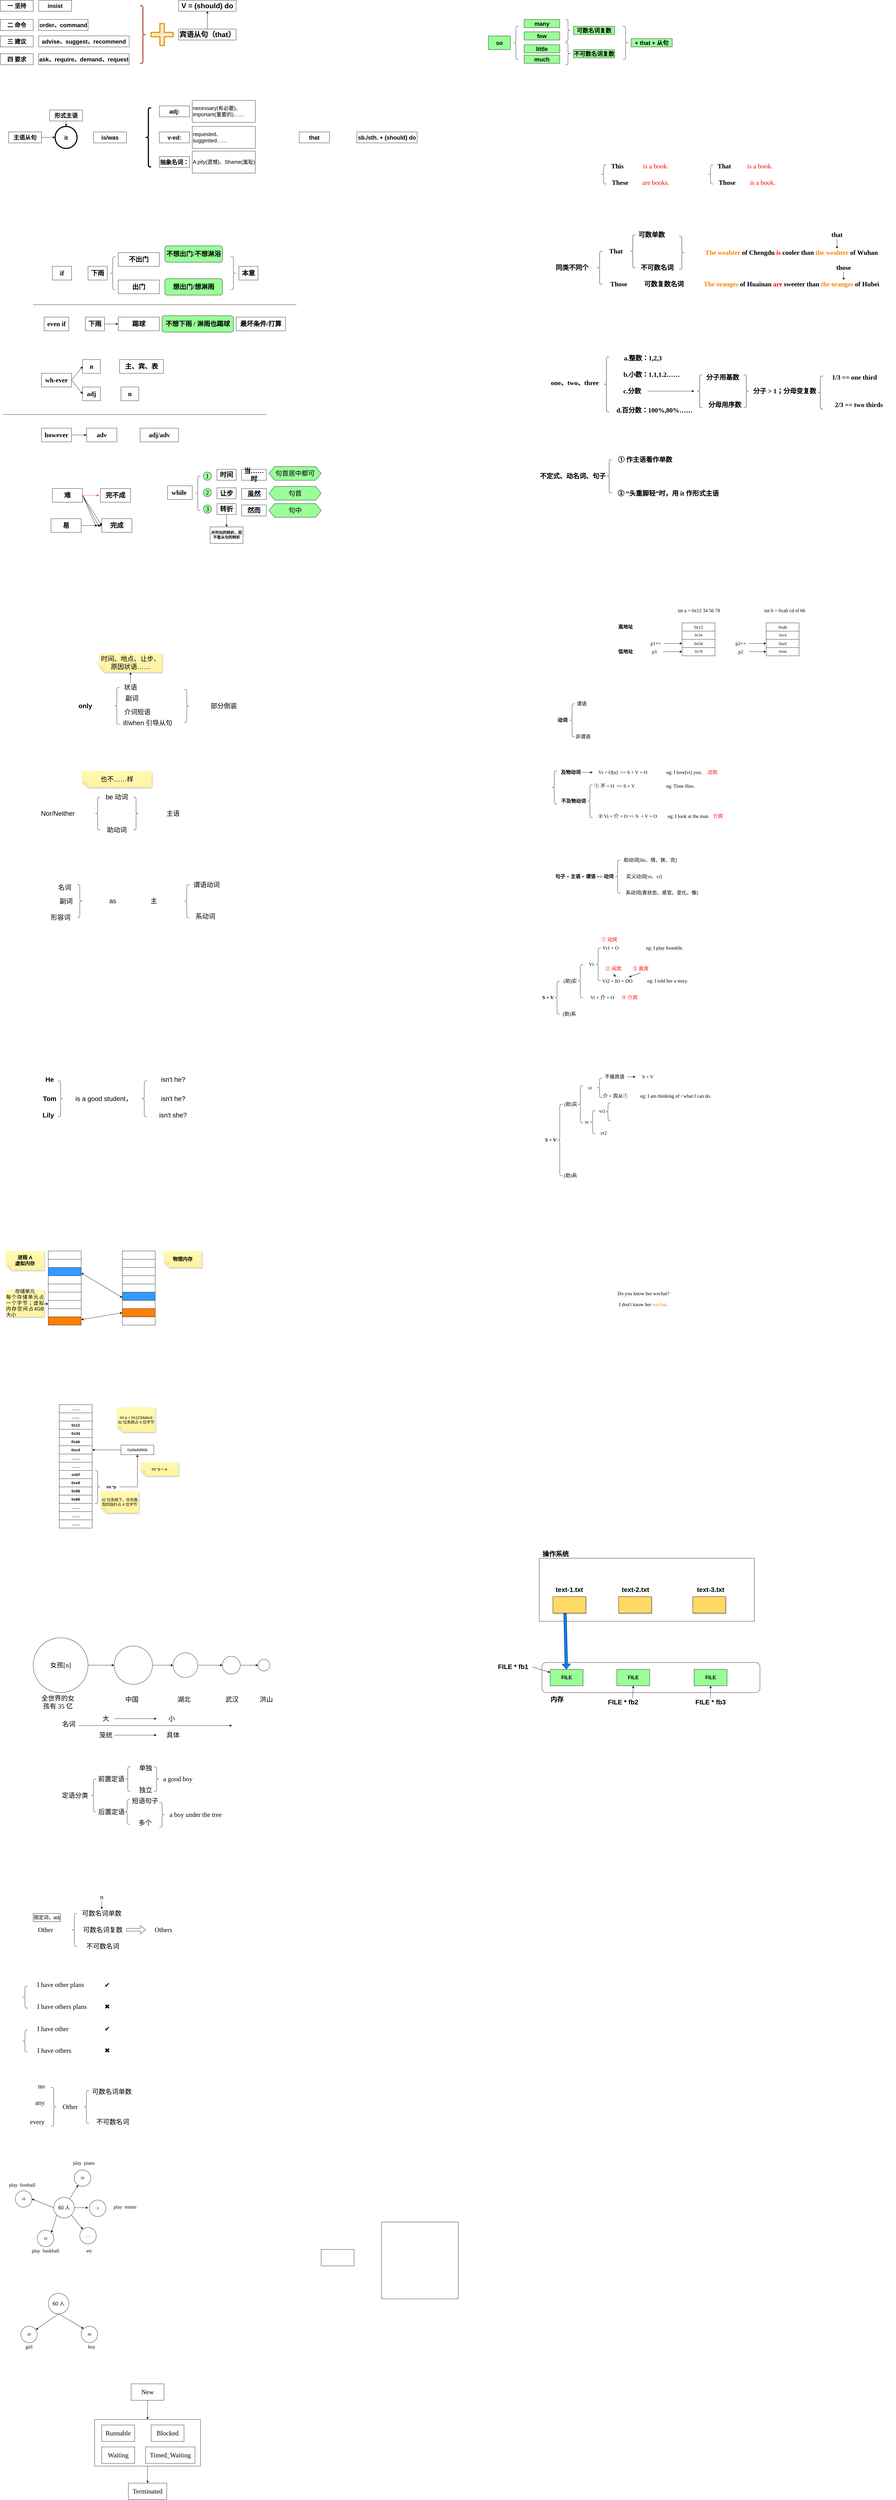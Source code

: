 <mxfile version="21.3.5" type="github">
  <diagram id="H5bZnThyTOFxZsQUVONp" name="第 1 页">
    <mxGraphModel dx="1188" dy="581" grid="1" gridSize="10" guides="1" tooltips="1" connect="1" arrows="1" fold="1" page="1" pageScale="1" pageWidth="1654" pageHeight="2336" math="0" shadow="0">
      <root>
        <mxCell id="0" />
        <mxCell id="1" parent="0" />
        <mxCell id="KYvv3Hid_eQUctE69m2f-2" value="&lt;b&gt;&lt;font style=&quot;font-size: 21px;&quot;&gt;insist&lt;/font&gt;&lt;/b&gt;" style="rounded=0;whiteSpace=wrap;html=1;" parent="1" vertex="1">
          <mxGeometry x="160" y="160" width="120" height="40" as="geometry" />
        </mxCell>
        <mxCell id="KYvv3Hid_eQUctE69m2f-3" value="&lt;span style=&quot;font-size: 21px;&quot;&gt;&lt;b&gt;order、command&lt;/b&gt;&lt;/span&gt;" style="rounded=0;whiteSpace=wrap;html=1;" parent="1" vertex="1">
          <mxGeometry x="160" y="230" width="180" height="40" as="geometry" />
        </mxCell>
        <mxCell id="KYvv3Hid_eQUctE69m2f-4" value="&lt;b&gt;&lt;font style=&quot;font-size: 21px;&quot;&gt;advise、suggest、recommend&lt;/font&gt;&lt;/b&gt;" style="rounded=0;whiteSpace=wrap;html=1;" parent="1" vertex="1">
          <mxGeometry x="160" y="290" width="330" height="40" as="geometry" />
        </mxCell>
        <mxCell id="KYvv3Hid_eQUctE69m2f-10" value="" style="shape=curlyBracket;whiteSpace=wrap;html=1;rounded=1;flipH=1;fontSize=21;fillColor=#f8cecc;strokeColor=#b85450;strokeWidth=4;" parent="1" vertex="1">
          <mxGeometry x="530" y="180" width="20" height="210" as="geometry" />
        </mxCell>
        <mxCell id="KYvv3Hid_eQUctE69m2f-27" style="edgeStyle=orthogonalEdgeStyle;rounded=0;orthogonalLoop=1;jettySize=auto;html=1;exitX=0.5;exitY=0;exitDx=0;exitDy=0;entryX=0.5;entryY=1;entryDx=0;entryDy=0;fontSize=26;" parent="1" source="KYvv3Hid_eQUctE69m2f-13" target="KYvv3Hid_eQUctE69m2f-26" edge="1">
          <mxGeometry relative="1" as="geometry" />
        </mxCell>
        <mxCell id="KYvv3Hid_eQUctE69m2f-13" value="&lt;b style=&quot;&quot;&gt;&lt;font style=&quot;font-size: 26px;&quot;&gt;宾语从句（that）&lt;/font&gt;&lt;/b&gt;" style="rounded=0;whiteSpace=wrap;html=1;" parent="1" vertex="1">
          <mxGeometry x="670" y="265" width="210" height="40" as="geometry" />
        </mxCell>
        <mxCell id="KYvv3Hid_eQUctE69m2f-20" value="&lt;b&gt;&lt;font style=&quot;font-size: 21px;&quot;&gt;ask、require、demand、request&lt;/font&gt;&lt;/b&gt;" style="rounded=0;whiteSpace=wrap;html=1;" parent="1" vertex="1">
          <mxGeometry x="160" y="355" width="330" height="40" as="geometry" />
        </mxCell>
        <mxCell id="KYvv3Hid_eQUctE69m2f-21" value="&lt;span style=&quot;font-size: 21px;&quot;&gt;&lt;b&gt;一 坚持&lt;/b&gt;&lt;/span&gt;" style="rounded=0;whiteSpace=wrap;html=1;" parent="1" vertex="1">
          <mxGeometry x="20" y="160" width="120" height="40" as="geometry" />
        </mxCell>
        <mxCell id="KYvv3Hid_eQUctE69m2f-22" value="&lt;span style=&quot;font-size: 21px;&quot;&gt;&lt;b&gt;二 命令&lt;/b&gt;&lt;/span&gt;" style="rounded=0;whiteSpace=wrap;html=1;" parent="1" vertex="1">
          <mxGeometry x="20" y="230" width="120" height="40" as="geometry" />
        </mxCell>
        <mxCell id="KYvv3Hid_eQUctE69m2f-23" value="&lt;span style=&quot;font-size: 21px;&quot;&gt;&lt;b&gt;三 建议&lt;/b&gt;&lt;/span&gt;" style="rounded=0;whiteSpace=wrap;html=1;" parent="1" vertex="1">
          <mxGeometry x="20" y="290" width="120" height="40" as="geometry" />
        </mxCell>
        <mxCell id="KYvv3Hid_eQUctE69m2f-24" value="&lt;span style=&quot;font-size: 21px;&quot;&gt;&lt;b&gt;四 要求&lt;/b&gt;&lt;/span&gt;" style="rounded=0;whiteSpace=wrap;html=1;" parent="1" vertex="1">
          <mxGeometry x="20" y="355" width="120" height="40" as="geometry" />
        </mxCell>
        <mxCell id="KYvv3Hid_eQUctE69m2f-25" value="" style="shape=cross;whiteSpace=wrap;html=1;strokeWidth=4;fontSize=21;fillColor=#ffe6cc;strokeColor=#d79b00;" parent="1" vertex="1">
          <mxGeometry x="570" y="245" width="80" height="80" as="geometry" />
        </mxCell>
        <mxCell id="KYvv3Hid_eQUctE69m2f-26" value="&lt;b style=&quot;&quot;&gt;&lt;font style=&quot;font-size: 26px;&quot;&gt;V = (should) do&lt;/font&gt;&lt;/b&gt;" style="rounded=0;whiteSpace=wrap;html=1;" parent="1" vertex="1">
          <mxGeometry x="670" y="160" width="210" height="40" as="geometry" />
        </mxCell>
        <mxCell id="KYvv3Hid_eQUctE69m2f-33" style="edgeStyle=orthogonalEdgeStyle;rounded=0;orthogonalLoop=1;jettySize=auto;html=1;exitX=1;exitY=0.5;exitDx=0;exitDy=0;entryX=0;entryY=0.5;entryDx=0;entryDy=0;fontSize=26;" parent="1" source="KYvv3Hid_eQUctE69m2f-28" target="KYvv3Hid_eQUctE69m2f-30" edge="1">
          <mxGeometry relative="1" as="geometry" />
        </mxCell>
        <mxCell id="KYvv3Hid_eQUctE69m2f-28" value="&lt;span style=&quot;font-size: 21px;&quot;&gt;&lt;b&gt;主语从句&lt;/b&gt;&lt;/span&gt;" style="rounded=0;whiteSpace=wrap;html=1;" parent="1" vertex="1">
          <mxGeometry x="50" y="640" width="120" height="40" as="geometry" />
        </mxCell>
        <mxCell id="KYvv3Hid_eQUctE69m2f-30" value="&lt;span style=&quot;font-size: 21px;&quot;&gt;&lt;b&gt;it&lt;/b&gt;&lt;/span&gt;" style="ellipse;whiteSpace=wrap;html=1;aspect=fixed;strokeWidth=4;fontSize=26;" parent="1" vertex="1">
          <mxGeometry x="220" y="620" width="80" height="80" as="geometry" />
        </mxCell>
        <mxCell id="KYvv3Hid_eQUctE69m2f-32" value="" style="edgeStyle=orthogonalEdgeStyle;rounded=0;orthogonalLoop=1;jettySize=auto;html=1;fontSize=26;" parent="1" source="KYvv3Hid_eQUctE69m2f-31" target="KYvv3Hid_eQUctE69m2f-30" edge="1">
          <mxGeometry relative="1" as="geometry" />
        </mxCell>
        <mxCell id="KYvv3Hid_eQUctE69m2f-31" value="&lt;span style=&quot;font-size: 21px;&quot;&gt;&lt;b&gt;形式主语&lt;/b&gt;&lt;/span&gt;" style="rounded=0;whiteSpace=wrap;html=1;" parent="1" vertex="1">
          <mxGeometry x="200" y="560" width="120" height="40" as="geometry" />
        </mxCell>
        <mxCell id="KYvv3Hid_eQUctE69m2f-34" value="&lt;span style=&quot;font-size: 21px;&quot;&gt;&lt;b&gt;is/was&lt;/b&gt;&lt;/span&gt;" style="rounded=0;whiteSpace=wrap;html=1;" parent="1" vertex="1">
          <mxGeometry x="360" y="640" width="120" height="40" as="geometry" />
        </mxCell>
        <mxCell id="KYvv3Hid_eQUctE69m2f-35" value="" style="shape=image;html=1;verticalAlign=top;verticalLabelPosition=bottom;labelBackgroundColor=#ffffff;imageAspect=0;aspect=fixed;image=https://cdn4.iconfinder.com/data/icons/evil-icons-user-interface/64/plus-128.png;strokeWidth=4;fontSize=26;" parent="1" vertex="1">
          <mxGeometry x="310" y="640" width="40" height="40" as="geometry" />
        </mxCell>
        <mxCell id="KYvv3Hid_eQUctE69m2f-36" value="" style="shape=image;html=1;verticalAlign=top;verticalLabelPosition=bottom;labelBackgroundColor=#ffffff;imageAspect=0;aspect=fixed;image=https://cdn4.iconfinder.com/data/icons/evil-icons-user-interface/64/plus-128.png;strokeWidth=4;fontSize=26;" parent="1" vertex="1">
          <mxGeometry x="490" y="640" width="40" height="40" as="geometry" />
        </mxCell>
        <mxCell id="KYvv3Hid_eQUctE69m2f-37" value="" style="shape=curlyBracket;whiteSpace=wrap;html=1;rounded=1;strokeWidth=4;fontSize=26;" parent="1" vertex="1">
          <mxGeometry x="550" y="552.5" width="20" height="215" as="geometry" />
        </mxCell>
        <mxCell id="KYvv3Hid_eQUctE69m2f-38" value="&lt;span style=&quot;font-size: 21px;&quot;&gt;&lt;b&gt;adj:&lt;/b&gt;&lt;/span&gt;" style="rounded=0;whiteSpace=wrap;html=1;" parent="1" vertex="1">
          <mxGeometry x="600" y="545" width="110" height="40" as="geometry" />
        </mxCell>
        <mxCell id="KYvv3Hid_eQUctE69m2f-39" value="&lt;span style=&quot;font-size: 21px;&quot;&gt;&lt;b&gt;v-ed:&lt;/b&gt;&lt;/span&gt;" style="rounded=0;whiteSpace=wrap;html=1;" parent="1" vertex="1">
          <mxGeometry x="600" y="640" width="110" height="40" as="geometry" />
        </mxCell>
        <mxCell id="KYvv3Hid_eQUctE69m2f-40" value="&lt;span style=&quot;font-size: 21px;&quot;&gt;&lt;b&gt;抽象名词：&lt;/b&gt;&lt;/span&gt;" style="rounded=0;whiteSpace=wrap;html=1;" parent="1" vertex="1">
          <mxGeometry x="600" y="730" width="110" height="40" as="geometry" />
        </mxCell>
        <mxCell id="KYvv3Hid_eQUctE69m2f-41" value="&lt;font style=&quot;font-size: 19px;&quot;&gt;necessary(有必要)、important(重要的)……&lt;/font&gt;&lt;div style=&quot;&quot;&gt;&lt;/div&gt;" style="rounded=0;whiteSpace=wrap;html=1;align=left;" parent="1" vertex="1">
          <mxGeometry x="720" y="525" width="230" height="80" as="geometry" />
        </mxCell>
        <mxCell id="KYvv3Hid_eQUctE69m2f-42" value="&lt;font style=&quot;font-size: 19px;&quot;&gt;requested、suggested……&lt;/font&gt;&lt;div style=&quot;&quot;&gt;&lt;/div&gt;" style="rounded=0;whiteSpace=wrap;html=1;align=left;" parent="1" vertex="1">
          <mxGeometry x="720" y="620" width="230" height="80" as="geometry" />
        </mxCell>
        <mxCell id="KYvv3Hid_eQUctE69m2f-43" value="&lt;font style=&quot;font-size: 19px;&quot;&gt;A pity(遗憾)、Shame(羞耻)&lt;/font&gt;&lt;div style=&quot;&quot;&gt;&lt;/div&gt;" style="rounded=0;whiteSpace=wrap;html=1;align=left;" parent="1" vertex="1">
          <mxGeometry x="720" y="710" width="230" height="80" as="geometry" />
        </mxCell>
        <mxCell id="KYvv3Hid_eQUctE69m2f-44" value="" style="shape=image;html=1;verticalAlign=top;verticalLabelPosition=bottom;labelBackgroundColor=#ffffff;imageAspect=0;aspect=fixed;image=https://cdn4.iconfinder.com/data/icons/evil-icons-user-interface/64/plus-128.png;strokeWidth=4;fontSize=26;" parent="1" vertex="1">
          <mxGeometry x="1000" y="617.5" width="85" height="85" as="geometry" />
        </mxCell>
        <mxCell id="KYvv3Hid_eQUctE69m2f-45" value="&lt;span style=&quot;font-size: 21px;&quot;&gt;&lt;b&gt;that&lt;/b&gt;&lt;/span&gt;" style="rounded=0;whiteSpace=wrap;html=1;" parent="1" vertex="1">
          <mxGeometry x="1110" y="640" width="110" height="40" as="geometry" />
        </mxCell>
        <mxCell id="KYvv3Hid_eQUctE69m2f-46" value="" style="shape=image;html=1;verticalAlign=top;verticalLabelPosition=bottom;labelBackgroundColor=#ffffff;imageAspect=0;aspect=fixed;image=https://cdn4.iconfinder.com/data/icons/evil-icons-user-interface/64/plus-128.png;strokeWidth=4;fontSize=26;" parent="1" vertex="1">
          <mxGeometry x="1250" y="640" width="40" height="40" as="geometry" />
        </mxCell>
        <mxCell id="KYvv3Hid_eQUctE69m2f-47" value="&lt;span style=&quot;font-size: 21px;&quot;&gt;&lt;b&gt;sb./sth. + (should) do&lt;/b&gt;&lt;/span&gt;" style="rounded=0;whiteSpace=wrap;html=1;" parent="1" vertex="1">
          <mxGeometry x="1320" y="640" width="220" height="40" as="geometry" />
        </mxCell>
        <mxCell id="7__XzJdbbIcyg_RKuoEv-1" value="&lt;font style=&quot;font-size: 24px;&quot; face=&quot;Comic Sans MS&quot;&gt;&lt;b&gt;if&lt;/b&gt;&lt;/font&gt;" style="rounded=0;whiteSpace=wrap;html=1;" parent="1" vertex="1">
          <mxGeometry x="210" y="1130" width="70" height="50" as="geometry" />
        </mxCell>
        <mxCell id="7__XzJdbbIcyg_RKuoEv-2" value="&lt;font face=&quot;Comic Sans MS&quot;&gt;&lt;span style=&quot;font-size: 24px;&quot;&gt;&lt;b&gt;下雨&lt;/b&gt;&lt;/span&gt;&lt;/font&gt;" style="rounded=0;whiteSpace=wrap;html=1;" parent="1" vertex="1">
          <mxGeometry x="340" y="1130" width="70" height="50" as="geometry" />
        </mxCell>
        <mxCell id="7__XzJdbbIcyg_RKuoEv-3" value="" style="shape=image;html=1;verticalAlign=top;verticalLabelPosition=bottom;labelBackgroundColor=#ffffff;imageAspect=0;aspect=fixed;image=https://cdn4.iconfinder.com/data/icons/evil-icons-user-interface/64/plus-128.png;strokeColor=#000000;fontSize=18;fillColor=#FFFFFF;fontFamily=Comic Sans MS;" parent="1" vertex="1">
          <mxGeometry x="280" y="1130" width="50" height="50" as="geometry" />
        </mxCell>
        <mxCell id="7__XzJdbbIcyg_RKuoEv-4" value="" style="shape=curlyBracket;whiteSpace=wrap;html=1;rounded=1;labelPosition=left;verticalLabelPosition=middle;align=right;verticalAlign=middle;strokeColor=#000000;fontFamily=Comic Sans MS;fontSize=24;" parent="1" vertex="1">
          <mxGeometry x="420" y="1095" width="20" height="120" as="geometry" />
        </mxCell>
        <mxCell id="7__XzJdbbIcyg_RKuoEv-5" value="&lt;font face=&quot;Comic Sans MS&quot;&gt;&lt;span style=&quot;font-size: 24px;&quot;&gt;&lt;b&gt;不出门&lt;/b&gt;&lt;/span&gt;&lt;/font&gt;" style="rounded=0;whiteSpace=wrap;html=1;" parent="1" vertex="1">
          <mxGeometry x="450" y="1080" width="150" height="50" as="geometry" />
        </mxCell>
        <mxCell id="7__XzJdbbIcyg_RKuoEv-6" value="&lt;font face=&quot;Comic Sans MS&quot;&gt;&lt;span style=&quot;font-size: 24px;&quot;&gt;&lt;b&gt;出门&lt;/b&gt;&lt;/span&gt;&lt;/font&gt;" style="rounded=0;whiteSpace=wrap;html=1;" parent="1" vertex="1">
          <mxGeometry x="450" y="1180" width="150" height="50" as="geometry" />
        </mxCell>
        <mxCell id="7__XzJdbbIcyg_RKuoEv-9" value="&lt;b style=&quot;border-color: var(--border-color);&quot;&gt;不想出门/不想淋浴&lt;/b&gt;" style="rounded=1;whiteSpace=wrap;html=1;fontFamily=Comic Sans MS;fontSize=24;fillColor=#99FF99;" parent="1" vertex="1">
          <mxGeometry x="620" y="1055" width="210" height="60" as="geometry" />
        </mxCell>
        <mxCell id="7__XzJdbbIcyg_RKuoEv-10" value="&lt;b style=&quot;border-color: var(--border-color);&quot;&gt;想出门/想淋雨&lt;/b&gt;" style="rounded=1;whiteSpace=wrap;html=1;fontFamily=Comic Sans MS;fontSize=24;fillColor=#99FF99;" parent="1" vertex="1">
          <mxGeometry x="620" y="1175" width="210" height="60" as="geometry" />
        </mxCell>
        <mxCell id="7__XzJdbbIcyg_RKuoEv-11" value="" style="shape=curlyBracket;whiteSpace=wrap;html=1;rounded=1;flipH=1;labelPosition=right;verticalLabelPosition=middle;align=left;verticalAlign=middle;strokeColor=#000000;fontFamily=Comic Sans MS;fontSize=24;fillColor=#99FF99;" parent="1" vertex="1">
          <mxGeometry x="860" y="1095" width="20" height="120" as="geometry" />
        </mxCell>
        <mxCell id="7__XzJdbbIcyg_RKuoEv-12" value="&lt;font face=&quot;Comic Sans MS&quot;&gt;&lt;span style=&quot;font-size: 24px;&quot;&gt;&lt;b&gt;本意&lt;/b&gt;&lt;/span&gt;&lt;/font&gt;" style="rounded=0;whiteSpace=wrap;html=1;" parent="1" vertex="1">
          <mxGeometry x="890" y="1130" width="70" height="50" as="geometry" />
        </mxCell>
        <mxCell id="7__XzJdbbIcyg_RKuoEv-14" value="" style="endArrow=none;html=1;rounded=0;fontFamily=Comic Sans MS;fontSize=24;" parent="1" edge="1">
          <mxGeometry width="50" height="50" relative="1" as="geometry">
            <mxPoint x="140" y="1270" as="sourcePoint" />
            <mxPoint x="1100" y="1270" as="targetPoint" />
          </mxGeometry>
        </mxCell>
        <mxCell id="7__XzJdbbIcyg_RKuoEv-15" value="&lt;font style=&quot;font-size: 24px;&quot; face=&quot;Comic Sans MS&quot;&gt;&lt;b&gt;even if&lt;/b&gt;&lt;/font&gt;" style="rounded=0;whiteSpace=wrap;html=1;" parent="1" vertex="1">
          <mxGeometry x="180" y="1315" width="90" height="50" as="geometry" />
        </mxCell>
        <mxCell id="7__XzJdbbIcyg_RKuoEv-25" style="edgeStyle=orthogonalEdgeStyle;rounded=0;orthogonalLoop=1;jettySize=auto;html=1;exitX=1;exitY=0.5;exitDx=0;exitDy=0;entryX=0;entryY=0.5;entryDx=0;entryDy=0;fontFamily=Comic Sans MS;fontSize=24;" parent="1" source="7__XzJdbbIcyg_RKuoEv-16" target="7__XzJdbbIcyg_RKuoEv-19" edge="1">
          <mxGeometry relative="1" as="geometry" />
        </mxCell>
        <mxCell id="7__XzJdbbIcyg_RKuoEv-16" value="&lt;font face=&quot;Comic Sans MS&quot;&gt;&lt;span style=&quot;font-size: 24px;&quot;&gt;&lt;b&gt;下雨&lt;/b&gt;&lt;/span&gt;&lt;/font&gt;" style="rounded=0;whiteSpace=wrap;html=1;" parent="1" vertex="1">
          <mxGeometry x="330" y="1315" width="70" height="50" as="geometry" />
        </mxCell>
        <mxCell id="7__XzJdbbIcyg_RKuoEv-17" value="" style="shape=image;html=1;verticalAlign=top;verticalLabelPosition=bottom;labelBackgroundColor=#ffffff;imageAspect=0;aspect=fixed;image=https://cdn4.iconfinder.com/data/icons/evil-icons-user-interface/64/plus-128.png;strokeColor=#000000;fontSize=18;fillColor=#FFFFFF;fontFamily=Comic Sans MS;" parent="1" vertex="1">
          <mxGeometry x="270" y="1315" width="50" height="50" as="geometry" />
        </mxCell>
        <mxCell id="7__XzJdbbIcyg_RKuoEv-19" value="&lt;font face=&quot;Comic Sans MS&quot;&gt;&lt;span style=&quot;font-size: 24px;&quot;&gt;&lt;b&gt;踢球&lt;/b&gt;&lt;/span&gt;&lt;/font&gt;" style="rounded=0;whiteSpace=wrap;html=1;" parent="1" vertex="1">
          <mxGeometry x="450" y="1315" width="150" height="50" as="geometry" />
        </mxCell>
        <mxCell id="7__XzJdbbIcyg_RKuoEv-21" value="&lt;b style=&quot;border-color: var(--border-color);&quot;&gt;不想下雨 / 淋雨也踢球&lt;/b&gt;" style="rounded=1;whiteSpace=wrap;html=1;fontFamily=Comic Sans MS;fontSize=24;fillColor=#99FF99;" parent="1" vertex="1">
          <mxGeometry x="610" y="1310" width="260" height="60" as="geometry" />
        </mxCell>
        <mxCell id="7__XzJdbbIcyg_RKuoEv-24" value="&lt;font face=&quot;Comic Sans MS&quot;&gt;&lt;span style=&quot;font-size: 24px;&quot;&gt;&lt;b&gt;最坏条件/打算&lt;/b&gt;&lt;/span&gt;&lt;/font&gt;" style="rounded=0;whiteSpace=wrap;html=1;" parent="1" vertex="1">
          <mxGeometry x="880" y="1315" width="180" height="50" as="geometry" />
        </mxCell>
        <mxCell id="7__XzJdbbIcyg_RKuoEv-29" style="rounded=0;orthogonalLoop=1;jettySize=auto;html=1;exitX=1;exitY=0.5;exitDx=0;exitDy=0;entryX=0;entryY=0.5;entryDx=0;entryDy=0;fontFamily=Comic Sans MS;fontSize=24;" parent="1" source="7__XzJdbbIcyg_RKuoEv-26" edge="1">
          <mxGeometry relative="1" as="geometry">
            <mxPoint x="320" y="1495" as="targetPoint" />
          </mxGeometry>
        </mxCell>
        <mxCell id="7__XzJdbbIcyg_RKuoEv-30" style="edgeStyle=none;rounded=0;orthogonalLoop=1;jettySize=auto;html=1;exitX=1;exitY=0.5;exitDx=0;exitDy=0;entryX=0;entryY=0.5;entryDx=0;entryDy=0;fontFamily=Comic Sans MS;fontSize=24;" parent="1" source="7__XzJdbbIcyg_RKuoEv-26" edge="1">
          <mxGeometry relative="1" as="geometry">
            <mxPoint x="320" y="1595" as="targetPoint" />
          </mxGeometry>
        </mxCell>
        <mxCell id="7__XzJdbbIcyg_RKuoEv-26" value="&lt;font style=&quot;font-size: 24px;&quot; face=&quot;Comic Sans MS&quot;&gt;&lt;b&gt;wh-ever&lt;/b&gt;&lt;/font&gt;" style="rounded=0;whiteSpace=wrap;html=1;" parent="1" vertex="1">
          <mxGeometry x="170" y="1520" width="110" height="50" as="geometry" />
        </mxCell>
        <mxCell id="7__XzJdbbIcyg_RKuoEv-31" value="&lt;font style=&quot;font-size: 24px;&quot; face=&quot;Comic Sans MS&quot;&gt;&lt;b&gt;n&lt;/b&gt;&lt;/font&gt;" style="rounded=0;whiteSpace=wrap;html=1;" parent="1" vertex="1">
          <mxGeometry x="320" y="1470" width="65" height="50" as="geometry" />
        </mxCell>
        <mxCell id="7__XzJdbbIcyg_RKuoEv-32" value="&lt;font style=&quot;font-size: 24px;&quot; face=&quot;Comic Sans MS&quot;&gt;&lt;b&gt;adj&lt;/b&gt;&lt;/font&gt;" style="rounded=0;whiteSpace=wrap;html=1;" parent="1" vertex="1">
          <mxGeometry x="320" y="1570" width="65" height="50" as="geometry" />
        </mxCell>
        <mxCell id="7__XzJdbbIcyg_RKuoEv-35" value="" style="shape=image;html=1;verticalAlign=top;verticalLabelPosition=bottom;labelBackgroundColor=#ffffff;imageAspect=0;aspect=fixed;image=https://cdn4.iconfinder.com/data/icons/evil-icons-user-interface/64/plus-128.png;strokeColor=#000000;fontSize=18;fillColor=#FFFFFF;fontFamily=Comic Sans MS;" parent="1" vertex="1">
          <mxGeometry x="390" y="1470" width="50" height="50" as="geometry" />
        </mxCell>
        <mxCell id="7__XzJdbbIcyg_RKuoEv-36" value="" style="shape=image;html=1;verticalAlign=top;verticalLabelPosition=bottom;labelBackgroundColor=#ffffff;imageAspect=0;aspect=fixed;image=https://cdn4.iconfinder.com/data/icons/evil-icons-user-interface/64/plus-128.png;strokeColor=#000000;fontSize=18;fillColor=#FFFFFF;fontFamily=Comic Sans MS;" parent="1" vertex="1">
          <mxGeometry x="390" y="1570" width="50" height="50" as="geometry" />
        </mxCell>
        <mxCell id="7__XzJdbbIcyg_RKuoEv-37" value="&lt;font style=&quot;font-size: 24px;&quot; face=&quot;Comic Sans MS&quot;&gt;&lt;b&gt;主、宾、表&lt;/b&gt;&lt;/font&gt;" style="rounded=0;whiteSpace=wrap;html=1;" parent="1" vertex="1">
          <mxGeometry x="455" y="1470" width="160" height="50" as="geometry" />
        </mxCell>
        <mxCell id="7__XzJdbbIcyg_RKuoEv-38" value="&lt;font style=&quot;font-size: 24px;&quot; face=&quot;Comic Sans MS&quot;&gt;&lt;b&gt;n&lt;/b&gt;&lt;/font&gt;" style="rounded=0;whiteSpace=wrap;html=1;" parent="1" vertex="1">
          <mxGeometry x="460" y="1570" width="65" height="50" as="geometry" />
        </mxCell>
        <mxCell id="7__XzJdbbIcyg_RKuoEv-40" style="edgeStyle=none;rounded=0;orthogonalLoop=1;jettySize=auto;html=1;exitX=1;exitY=0.5;exitDx=0;exitDy=0;entryX=0;entryY=0.5;entryDx=0;entryDy=0;fontFamily=Comic Sans MS;fontSize=24;" parent="1" source="7__XzJdbbIcyg_RKuoEv-41" target="7__XzJdbbIcyg_RKuoEv-45" edge="1">
          <mxGeometry relative="1" as="geometry" />
        </mxCell>
        <mxCell id="7__XzJdbbIcyg_RKuoEv-41" value="&lt;font style=&quot;font-size: 24px;&quot; face=&quot;Comic Sans MS&quot;&gt;&lt;b&gt;however&lt;/b&gt;&lt;/font&gt;" style="rounded=0;whiteSpace=wrap;html=1;" parent="1" vertex="1">
          <mxGeometry x="170" y="1720" width="110" height="50" as="geometry" />
        </mxCell>
        <mxCell id="7__XzJdbbIcyg_RKuoEv-45" value="&lt;font style=&quot;font-size: 24px;&quot; face=&quot;Comic Sans MS&quot;&gt;&lt;b&gt;adv&lt;/b&gt;&lt;/font&gt;" style="rounded=0;whiteSpace=wrap;html=1;" parent="1" vertex="1">
          <mxGeometry x="335" y="1720" width="110" height="50" as="geometry" />
        </mxCell>
        <mxCell id="7__XzJdbbIcyg_RKuoEv-49" value="" style="shape=image;html=1;verticalAlign=top;verticalLabelPosition=bottom;labelBackgroundColor=#ffffff;imageAspect=0;aspect=fixed;image=https://cdn4.iconfinder.com/data/icons/evil-icons-user-interface/64/plus-128.png;strokeColor=#000000;fontSize=18;fillColor=#FFFFFF;fontFamily=Comic Sans MS;" parent="1" vertex="1">
          <mxGeometry x="460" y="1720" width="50" height="50" as="geometry" />
        </mxCell>
        <mxCell id="7__XzJdbbIcyg_RKuoEv-51" value="&lt;font style=&quot;font-size: 24px;&quot; face=&quot;Comic Sans MS&quot;&gt;&lt;b&gt;adj/adv&lt;/b&gt;&lt;/font&gt;" style="rounded=0;whiteSpace=wrap;html=1;" parent="1" vertex="1">
          <mxGeometry x="530" y="1720" width="140" height="50" as="geometry" />
        </mxCell>
        <mxCell id="7__XzJdbbIcyg_RKuoEv-52" value="" style="endArrow=none;html=1;rounded=0;fontFamily=Comic Sans MS;fontSize=24;" parent="1" edge="1">
          <mxGeometry width="50" height="50" relative="1" as="geometry">
            <mxPoint x="30" y="1670" as="sourcePoint" />
            <mxPoint x="990" y="1670" as="targetPoint" />
          </mxGeometry>
        </mxCell>
        <mxCell id="7__XzJdbbIcyg_RKuoEv-57" style="edgeStyle=none;rounded=0;orthogonalLoop=1;jettySize=auto;html=1;fontFamily=Comic Sans MS;fontSize=24;fillColor=#FF3333;strokeColor=#FF3333;" parent="1" source="7__XzJdbbIcyg_RKuoEv-53" edge="1">
          <mxGeometry relative="1" as="geometry">
            <mxPoint x="380" y="1965" as="targetPoint" />
          </mxGeometry>
        </mxCell>
        <mxCell id="7__XzJdbbIcyg_RKuoEv-59" style="edgeStyle=none;rounded=0;orthogonalLoop=1;jettySize=auto;html=1;exitX=1;exitY=0.5;exitDx=0;exitDy=0;entryX=0;entryY=0.5;entryDx=0;entryDy=0;fontFamily=Comic Sans MS;fontSize=24;strokeColor=#000000;" parent="1" source="7__XzJdbbIcyg_RKuoEv-53" target="7__XzJdbbIcyg_RKuoEv-55" edge="1">
          <mxGeometry relative="1" as="geometry" />
        </mxCell>
        <mxCell id="7__XzJdbbIcyg_RKuoEv-61" style="edgeStyle=none;rounded=0;orthogonalLoop=1;jettySize=auto;html=1;exitX=1;exitY=0.5;exitDx=0;exitDy=0;strokeColor=#000000;fontFamily=Comic Sans MS;fontSize=24;fillColor=#FF3333;" parent="1" source="7__XzJdbbIcyg_RKuoEv-53" edge="1">
          <mxGeometry relative="1" as="geometry">
            <mxPoint x="380" y="2080" as="targetPoint" />
          </mxGeometry>
        </mxCell>
        <mxCell id="7__XzJdbbIcyg_RKuoEv-62" style="edgeStyle=none;rounded=0;orthogonalLoop=1;jettySize=auto;html=1;exitX=1;exitY=0.5;exitDx=0;exitDy=0;strokeColor=#000000;fontFamily=Comic Sans MS;fontSize=24;fillColor=#FF3333;" parent="1" source="7__XzJdbbIcyg_RKuoEv-53" edge="1">
          <mxGeometry relative="1" as="geometry">
            <mxPoint x="370" y="2080" as="targetPoint" />
          </mxGeometry>
        </mxCell>
        <mxCell id="7__XzJdbbIcyg_RKuoEv-53" value="&lt;font style=&quot;font-size: 24px;&quot; face=&quot;Comic Sans MS&quot;&gt;&lt;b&gt;难&lt;/b&gt;&lt;/font&gt;" style="rounded=0;whiteSpace=wrap;html=1;" parent="1" vertex="1">
          <mxGeometry x="210" y="1940" width="110" height="50" as="geometry" />
        </mxCell>
        <mxCell id="7__XzJdbbIcyg_RKuoEv-58" style="edgeStyle=none;rounded=0;orthogonalLoop=1;jettySize=auto;html=1;exitX=1;exitY=0.5;exitDx=0;exitDy=0;fontFamily=Comic Sans MS;fontSize=24;" parent="1" source="7__XzJdbbIcyg_RKuoEv-54" target="7__XzJdbbIcyg_RKuoEv-55" edge="1">
          <mxGeometry relative="1" as="geometry" />
        </mxCell>
        <mxCell id="7__XzJdbbIcyg_RKuoEv-54" value="&lt;font face=&quot;Comic Sans MS&quot;&gt;&lt;span style=&quot;font-size: 24px;&quot;&gt;&lt;b&gt;易&lt;/b&gt;&lt;/span&gt;&lt;/font&gt;" style="rounded=0;whiteSpace=wrap;html=1;" parent="1" vertex="1">
          <mxGeometry x="205" y="2050" width="110" height="50" as="geometry" />
        </mxCell>
        <mxCell id="7__XzJdbbIcyg_RKuoEv-55" value="&lt;font face=&quot;Comic Sans MS&quot;&gt;&lt;span style=&quot;font-size: 24px;&quot;&gt;&lt;b&gt;完成&lt;/b&gt;&lt;/span&gt;&lt;/font&gt;" style="rounded=0;whiteSpace=wrap;html=1;" parent="1" vertex="1">
          <mxGeometry x="390" y="2050" width="110" height="50" as="geometry" />
        </mxCell>
        <mxCell id="7__XzJdbbIcyg_RKuoEv-56" value="&lt;font face=&quot;Comic Sans MS&quot;&gt;&lt;span style=&quot;font-size: 24px;&quot;&gt;&lt;b&gt;完不成&lt;/b&gt;&lt;/span&gt;&lt;/font&gt;" style="rounded=0;whiteSpace=wrap;html=1;" parent="1" vertex="1">
          <mxGeometry x="385" y="1940" width="110" height="50" as="geometry" />
        </mxCell>
        <mxCell id="7__XzJdbbIcyg_RKuoEv-63" value="&lt;h1&gt;&lt;font style=&quot;font-size: 24px;&quot; face=&quot;Comic Sans MS&quot;&gt;&lt;b&gt;while&lt;span style=&quot;white-space: pre;&quot;&gt; &lt;/span&gt;&lt;/b&gt;&lt;/font&gt;&lt;/h1&gt;" style="rounded=0;whiteSpace=wrap;html=1;align=center;" parent="1" vertex="1">
          <mxGeometry x="630" y="1930" width="90" height="50" as="geometry" />
        </mxCell>
        <mxCell id="7__XzJdbbIcyg_RKuoEv-64" value="" style="shape=curlyBracket;whiteSpace=wrap;html=1;rounded=1;labelPosition=left;verticalLabelPosition=middle;align=right;verticalAlign=middle;strokeColor=#000000;fontFamily=Comic Sans MS;fontSize=24;fillColor=#99FF99;" parent="1" vertex="1">
          <mxGeometry x="730" y="1895" width="20" height="125" as="geometry" />
        </mxCell>
        <mxCell id="7__XzJdbbIcyg_RKuoEv-65" value="1" style="ellipse;whiteSpace=wrap;html=1;aspect=fixed;fontFamily=Comic Sans MS;fontSize=24;fillColor=#99FF99;" parent="1" vertex="1">
          <mxGeometry x="760" y="1880" width="30" height="30" as="geometry" />
        </mxCell>
        <mxCell id="7__XzJdbbIcyg_RKuoEv-67" value="2" style="ellipse;whiteSpace=wrap;html=1;aspect=fixed;fontFamily=Comic Sans MS;fontSize=24;fillColor=#99FF99;" parent="1" vertex="1">
          <mxGeometry x="760" y="1940" width="30" height="30" as="geometry" />
        </mxCell>
        <mxCell id="7__XzJdbbIcyg_RKuoEv-68" value="3" style="ellipse;whiteSpace=wrap;html=1;aspect=fixed;fontFamily=Comic Sans MS;fontSize=24;fillColor=#99FF99;" parent="1" vertex="1">
          <mxGeometry x="760" y="2000" width="30" height="30" as="geometry" />
        </mxCell>
        <mxCell id="7__XzJdbbIcyg_RKuoEv-70" value="&lt;font face=&quot;Comic Sans MS&quot;&gt;&lt;span style=&quot;font-size: 24px;&quot;&gt;&lt;b&gt;时间&lt;/b&gt;&lt;/span&gt;&lt;/font&gt;" style="rounded=0;whiteSpace=wrap;html=1;" parent="1" vertex="1">
          <mxGeometry x="810" y="1870" width="70" height="40" as="geometry" />
        </mxCell>
        <mxCell id="7__XzJdbbIcyg_RKuoEv-73" value="&lt;font face=&quot;Comic Sans MS&quot;&gt;&lt;span style=&quot;font-size: 24px;&quot;&gt;&lt;b&gt;让步&lt;/b&gt;&lt;/span&gt;&lt;/font&gt;" style="rounded=0;whiteSpace=wrap;html=1;" parent="1" vertex="1">
          <mxGeometry x="810" y="1937.5" width="70" height="40" as="geometry" />
        </mxCell>
        <mxCell id="7__XzJdbbIcyg_RKuoEv-82" value="" style="edgeStyle=none;rounded=0;orthogonalLoop=1;jettySize=auto;html=1;strokeColor=#000000;fontFamily=Comic Sans MS;fontSize=24;fillColor=#FF3333;" parent="1" source="7__XzJdbbIcyg_RKuoEv-74" target="7__XzJdbbIcyg_RKuoEv-81" edge="1">
          <mxGeometry relative="1" as="geometry" />
        </mxCell>
        <mxCell id="7__XzJdbbIcyg_RKuoEv-74" value="&lt;b style=&quot;border-color: var(--border-color); font-family: &amp;quot;Comic Sans MS&amp;quot;; font-size: 24px;&quot;&gt;转折&lt;/b&gt;" style="rounded=0;whiteSpace=wrap;html=1;" parent="1" vertex="1">
          <mxGeometry x="810" y="1995" width="70" height="40" as="geometry" />
        </mxCell>
        <mxCell id="7__XzJdbbIcyg_RKuoEv-75" value="&lt;font face=&quot;Comic Sans MS&quot;&gt;&lt;span style=&quot;font-size: 24px;&quot;&gt;&lt;b&gt;当……时&lt;/b&gt;&lt;/span&gt;&lt;/font&gt;" style="rounded=0;whiteSpace=wrap;html=1;" parent="1" vertex="1">
          <mxGeometry x="900" y="1870" width="90" height="40" as="geometry" />
        </mxCell>
        <mxCell id="7__XzJdbbIcyg_RKuoEv-76" value="&lt;font face=&quot;Comic Sans MS&quot;&gt;&lt;span style=&quot;font-size: 24px;&quot;&gt;&lt;b&gt;虽然&lt;/b&gt;&lt;/span&gt;&lt;/font&gt;" style="rounded=0;whiteSpace=wrap;html=1;" parent="1" vertex="1">
          <mxGeometry x="900" y="1940" width="90" height="40" as="geometry" />
        </mxCell>
        <mxCell id="7__XzJdbbIcyg_RKuoEv-77" value="&lt;font face=&quot;Comic Sans MS&quot;&gt;&lt;span style=&quot;font-size: 24px;&quot;&gt;&lt;b&gt;然而&lt;/b&gt;&lt;/span&gt;&lt;/font&gt;" style="rounded=0;whiteSpace=wrap;html=1;" parent="1" vertex="1">
          <mxGeometry x="900" y="2000" width="90" height="40" as="geometry" />
        </mxCell>
        <mxCell id="7__XzJdbbIcyg_RKuoEv-78" value="句首居中都可" style="shape=hexagon;perimeter=hexagonPerimeter2;whiteSpace=wrap;html=1;fixedSize=1;fontFamily=Comic Sans MS;fontSize=24;fillColor=#99FF99;" parent="1" vertex="1">
          <mxGeometry x="1000" y="1860" width="190" height="50" as="geometry" />
        </mxCell>
        <mxCell id="7__XzJdbbIcyg_RKuoEv-79" value="句首" style="shape=hexagon;perimeter=hexagonPerimeter2;whiteSpace=wrap;html=1;fixedSize=1;fontFamily=Comic Sans MS;fontSize=24;fillColor=#99FF99;" parent="1" vertex="1">
          <mxGeometry x="1000" y="1932.5" width="190" height="50" as="geometry" />
        </mxCell>
        <mxCell id="7__XzJdbbIcyg_RKuoEv-80" value="句中" style="shape=hexagon;perimeter=hexagonPerimeter2;whiteSpace=wrap;html=1;fixedSize=1;fontFamily=Comic Sans MS;fontSize=24;fillColor=#99FF99;" parent="1" vertex="1">
          <mxGeometry x="1000" y="1995" width="190" height="50" as="geometry" />
        </mxCell>
        <mxCell id="7__XzJdbbIcyg_RKuoEv-81" value="&lt;font style=&quot;font-size: 14px;&quot; face=&quot;Comic Sans MS&quot;&gt;&lt;b style=&quot;&quot;&gt;并列句的转折，而不是从句的转折&lt;/b&gt;&lt;/font&gt;" style="whiteSpace=wrap;html=1;rounded=0;" parent="1" vertex="1">
          <mxGeometry x="785" y="2080" width="120" height="60" as="geometry" />
        </mxCell>
        <mxCell id="7__XzJdbbIcyg_RKuoEv-124" value="&lt;font face=&quot;Helvetica&quot;&gt;&lt;span style=&quot;font-size: 21px;&quot;&gt;&lt;b&gt;so&lt;/b&gt;&lt;/span&gt;&lt;/font&gt;" style="rounded=0;whiteSpace=wrap;html=1;fontFamily=Comic Sans MS;fontSize=14;fillColor=#99FF99;" parent="1" vertex="1">
          <mxGeometry x="1800" y="290" width="80" height="50" as="geometry" />
        </mxCell>
        <mxCell id="7__XzJdbbIcyg_RKuoEv-125" value="" style="shape=curlyBracket;whiteSpace=wrap;html=1;rounded=1;labelPosition=left;verticalLabelPosition=middle;align=right;verticalAlign=middle;strokeColor=#000000;fontFamily=Comic Sans MS;fontSize=14;fillColor=#99FF99;" parent="1" vertex="1">
          <mxGeometry x="1890" y="255" width="20" height="120" as="geometry" />
        </mxCell>
        <mxCell id="7__XzJdbbIcyg_RKuoEv-126" value="&lt;font face=&quot;Helvetica&quot;&gt;&lt;span style=&quot;font-size: 21px;&quot;&gt;&lt;b&gt;many&lt;/b&gt;&lt;/span&gt;&lt;/font&gt;" style="rounded=0;whiteSpace=wrap;html=1;fontFamily=Comic Sans MS;fontSize=14;fillColor=#99FF99;" parent="1" vertex="1">
          <mxGeometry x="1930" y="230" width="130" height="30" as="geometry" />
        </mxCell>
        <mxCell id="7__XzJdbbIcyg_RKuoEv-127" value="&lt;font face=&quot;Helvetica&quot;&gt;&lt;span style=&quot;font-size: 21px;&quot;&gt;&lt;b&gt;much&lt;/b&gt;&lt;/span&gt;&lt;/font&gt;" style="rounded=0;whiteSpace=wrap;html=1;fontFamily=Comic Sans MS;fontSize=14;fillColor=#99FF99;" parent="1" vertex="1">
          <mxGeometry x="1930" y="360" width="130" height="30" as="geometry" />
        </mxCell>
        <mxCell id="7__XzJdbbIcyg_RKuoEv-128" value="&lt;font face=&quot;Helvetica&quot;&gt;&lt;span style=&quot;font-size: 21px;&quot;&gt;&lt;b&gt;little&lt;/b&gt;&lt;/span&gt;&lt;/font&gt;" style="rounded=0;whiteSpace=wrap;html=1;fontFamily=Comic Sans MS;fontSize=14;fillColor=#99FF99;" parent="1" vertex="1">
          <mxGeometry x="1930" y="322" width="130" height="30" as="geometry" />
        </mxCell>
        <mxCell id="7__XzJdbbIcyg_RKuoEv-129" value="&lt;font face=&quot;Helvetica&quot;&gt;&lt;span style=&quot;font-size: 21px;&quot;&gt;&lt;b&gt;few&lt;/b&gt;&lt;/span&gt;&lt;/font&gt;" style="rounded=0;whiteSpace=wrap;html=1;fontFamily=Comic Sans MS;fontSize=14;fillColor=#99FF99;" parent="1" vertex="1">
          <mxGeometry x="1930" y="275" width="130" height="30" as="geometry" />
        </mxCell>
        <mxCell id="7__XzJdbbIcyg_RKuoEv-130" value="" style="shape=curlyBracket;whiteSpace=wrap;html=1;rounded=1;flipH=1;labelPosition=right;verticalLabelPosition=middle;align=left;verticalAlign=middle;strokeColor=#000000;fontFamily=Comic Sans MS;fontSize=14;fillColor=#99FF99;" parent="1" vertex="1">
          <mxGeometry x="2080" y="230" width="20" height="80" as="geometry" />
        </mxCell>
        <mxCell id="7__XzJdbbIcyg_RKuoEv-131" value="" style="shape=curlyBracket;whiteSpace=wrap;html=1;rounded=1;flipH=1;labelPosition=right;verticalLabelPosition=middle;align=left;verticalAlign=middle;strokeColor=#000000;fontFamily=Comic Sans MS;fontSize=14;fillColor=#99FF99;" parent="1" vertex="1">
          <mxGeometry x="2080" y="315" width="20" height="80" as="geometry" />
        </mxCell>
        <mxCell id="7__XzJdbbIcyg_RKuoEv-132" value="&lt;font face=&quot;Helvetica&quot;&gt;&lt;span style=&quot;font-size: 21px;&quot;&gt;&lt;b&gt;可数名词复数&lt;/b&gt;&lt;/span&gt;&lt;/font&gt;" style="rounded=0;whiteSpace=wrap;html=1;fontFamily=Comic Sans MS;fontSize=14;fillColor=#99FF99;" parent="1" vertex="1">
          <mxGeometry x="2110" y="255" width="150" height="30" as="geometry" />
        </mxCell>
        <mxCell id="7__XzJdbbIcyg_RKuoEv-133" value="&lt;font face=&quot;Helvetica&quot;&gt;&lt;span style=&quot;font-size: 21px;&quot;&gt;&lt;b&gt;不可数名词复数&lt;/b&gt;&lt;/span&gt;&lt;/font&gt;" style="rounded=0;whiteSpace=wrap;html=1;fontFamily=Comic Sans MS;fontSize=14;fillColor=#99FF99;" parent="1" vertex="1">
          <mxGeometry x="2110" y="340" width="150" height="30" as="geometry" />
        </mxCell>
        <mxCell id="7__XzJdbbIcyg_RKuoEv-134" value="" style="shape=curlyBracket;whiteSpace=wrap;html=1;rounded=1;flipH=1;labelPosition=right;verticalLabelPosition=middle;align=left;verticalAlign=middle;strokeColor=#000000;fontFamily=Comic Sans MS;fontSize=14;fillColor=#99FF99;" parent="1" vertex="1">
          <mxGeometry x="2290" y="255" width="20" height="120" as="geometry" />
        </mxCell>
        <mxCell id="7__XzJdbbIcyg_RKuoEv-135" value="&lt;font face=&quot;Helvetica&quot;&gt;&lt;span style=&quot;font-size: 21px;&quot;&gt;&lt;b&gt;+ that + 从句&lt;/b&gt;&lt;/span&gt;&lt;/font&gt;" style="rounded=0;whiteSpace=wrap;html=1;fontFamily=Comic Sans MS;fontSize=14;fillColor=#99FF99;" parent="1" vertex="1">
          <mxGeometry x="2320" y="300" width="150" height="30" as="geometry" />
        </mxCell>
        <mxCell id="5wCeHcN-kgXK-BmyEoFp-3" value="&lt;font style=&quot;font-size: 24px;&quot;&gt;&lt;b&gt;only&lt;/b&gt;&lt;/font&gt;" style="text;strokeColor=none;align=center;fillColor=none;html=1;verticalAlign=middle;whiteSpace=wrap;rounded=0;" parent="1" vertex="1">
          <mxGeometry x="300" y="2717.5" width="60" height="30" as="geometry" />
        </mxCell>
        <mxCell id="5wCeHcN-kgXK-BmyEoFp-5" value="" style="shape=image;html=1;verticalAlign=top;verticalLabelPosition=bottom;labelBackgroundColor=#ffffff;imageAspect=0;aspect=fixed;image=https://cdn4.iconfinder.com/data/icons/evil-icons-user-interface/64/plus-128.png;strokeColor=#000000;fontSize=18;fillColor=#FFFFFF;" parent="1" vertex="1">
          <mxGeometry x="370" y="2707.5" width="50" height="50" as="geometry" />
        </mxCell>
        <mxCell id="5wCeHcN-kgXK-BmyEoFp-6" value="" style="shape=curlyBracket;whiteSpace=wrap;html=1;rounded=1;labelPosition=left;verticalLabelPosition=middle;align=right;verticalAlign=middle;strokeColor=#000000;fontSize=24;" parent="1" vertex="1">
          <mxGeometry x="435" y="2665" width="20" height="135" as="geometry" />
        </mxCell>
        <mxCell id="5wCeHcN-kgXK-BmyEoFp-17" style="edgeStyle=orthogonalEdgeStyle;rounded=0;orthogonalLoop=1;jettySize=auto;html=1;exitX=0.5;exitY=0;exitDx=0;exitDy=0;entryX=0.5;entryY=0;entryDx=0;entryDy=0;entryPerimeter=0;fontSize=12;" parent="1" source="5wCeHcN-kgXK-BmyEoFp-7" target="5wCeHcN-kgXK-BmyEoFp-15" edge="1">
          <mxGeometry relative="1" as="geometry" />
        </mxCell>
        <mxCell id="5wCeHcN-kgXK-BmyEoFp-7" value="状语" style="text;strokeColor=none;align=center;fillColor=none;html=1;verticalAlign=middle;whiteSpace=wrap;rounded=0;fontSize=24;" parent="1" vertex="1">
          <mxGeometry x="465" y="2650" width="60" height="30" as="geometry" />
        </mxCell>
        <mxCell id="5wCeHcN-kgXK-BmyEoFp-8" value="副词" style="text;strokeColor=none;align=center;fillColor=none;html=1;verticalAlign=middle;whiteSpace=wrap;rounded=0;fontSize=24;" parent="1" vertex="1">
          <mxGeometry x="470" y="2690" width="60" height="30" as="geometry" />
        </mxCell>
        <mxCell id="5wCeHcN-kgXK-BmyEoFp-9" value="介词短语" style="text;strokeColor=none;align=center;fillColor=none;html=1;verticalAlign=middle;whiteSpace=wrap;rounded=0;fontSize=24;" parent="1" vertex="1">
          <mxGeometry x="465" y="2740" width="110" height="30" as="geometry" />
        </mxCell>
        <mxCell id="5wCeHcN-kgXK-BmyEoFp-10" value="if/when 引导从句" style="text;strokeColor=none;align=center;fillColor=none;html=1;verticalAlign=middle;whiteSpace=wrap;rounded=0;fontSize=24;" parent="1" vertex="1">
          <mxGeometry x="465" y="2780" width="185" height="30" as="geometry" />
        </mxCell>
        <mxCell id="5wCeHcN-kgXK-BmyEoFp-11" value="" style="shape=curlyBracket;whiteSpace=wrap;html=1;rounded=1;flipH=1;labelPosition=right;verticalLabelPosition=middle;align=left;verticalAlign=middle;strokeColor=#000000;fontSize=24;" parent="1" vertex="1">
          <mxGeometry x="690" y="2673" width="20" height="120" as="geometry" />
        </mxCell>
        <mxCell id="5wCeHcN-kgXK-BmyEoFp-12" value="部分倒装" style="text;strokeColor=none;align=center;fillColor=none;html=1;verticalAlign=middle;whiteSpace=wrap;rounded=0;fontSize=24;" parent="1" vertex="1">
          <mxGeometry x="780" y="2717.5" width="110" height="30" as="geometry" />
        </mxCell>
        <mxCell id="5wCeHcN-kgXK-BmyEoFp-13" value="" style="shape=image;html=1;verticalAlign=top;verticalLabelPosition=bottom;labelBackgroundColor=#ffffff;imageAspect=0;aspect=fixed;image=https://cdn4.iconfinder.com/data/icons/evil-icons-user-interface/64/plus-128.png;strokeColor=#000000;fontSize=18;fillColor=#FFFFFF;" parent="1" vertex="1">
          <mxGeometry x="720" y="2708" width="50" height="50" as="geometry" />
        </mxCell>
        <mxCell id="5wCeHcN-kgXK-BmyEoFp-15" value="时间、地点、让步、原因状语……" style="shape=note;whiteSpace=wrap;html=1;backgroundOutline=1;fontColor=#000000;darkOpacity=0.05;fillColor=#FFF9B2;strokeColor=none;fillStyle=solid;direction=west;gradientDirection=north;gradientColor=#FFF2A1;shadow=1;size=20;pointerEvents=1;fontSize=24;" parent="1" vertex="1">
          <mxGeometry x="380" y="2540" width="230" height="70" as="geometry" />
        </mxCell>
        <mxCell id="5wCeHcN-kgXK-BmyEoFp-18" value="&lt;font style=&quot;font-size: 24px;&quot;&gt;Nor/Neither&lt;/font&gt;" style="text;strokeColor=none;align=center;fillColor=none;html=1;verticalAlign=middle;whiteSpace=wrap;rounded=0;fontSize=12;" parent="1" vertex="1">
          <mxGeometry x="200" y="3110" width="60" height="30" as="geometry" />
        </mxCell>
        <mxCell id="5wCeHcN-kgXK-BmyEoFp-19" value="" style="shape=image;html=1;verticalAlign=top;verticalLabelPosition=bottom;labelBackgroundColor=#ffffff;imageAspect=0;aspect=fixed;image=https://cdn4.iconfinder.com/data/icons/evil-icons-user-interface/64/plus-128.png;strokeColor=#000000;fontSize=18;fillColor=#FFFFFF;" parent="1" vertex="1">
          <mxGeometry x="300" y="3100" width="50" height="50" as="geometry" />
        </mxCell>
        <mxCell id="5wCeHcN-kgXK-BmyEoFp-20" value="" style="shape=curlyBracket;whiteSpace=wrap;html=1;rounded=1;labelPosition=left;verticalLabelPosition=middle;align=right;verticalAlign=middle;strokeColor=#000000;fontSize=24;" parent="1" vertex="1">
          <mxGeometry x="365" y="3065" width="20" height="120" as="geometry" />
        </mxCell>
        <mxCell id="5wCeHcN-kgXK-BmyEoFp-21" value="be 动词" style="text;strokeColor=none;align=center;fillColor=none;html=1;verticalAlign=middle;whiteSpace=wrap;rounded=0;fontSize=24;" parent="1" vertex="1">
          <mxGeometry x="400" y="3050" width="90" height="30" as="geometry" />
        </mxCell>
        <mxCell id="5wCeHcN-kgXK-BmyEoFp-22" value="助动词" style="text;strokeColor=none;align=center;fillColor=none;html=1;verticalAlign=middle;whiteSpace=wrap;rounded=0;fontSize=24;" parent="1" vertex="1">
          <mxGeometry x="400" y="3170" width="90" height="30" as="geometry" />
        </mxCell>
        <mxCell id="5wCeHcN-kgXK-BmyEoFp-23" value="" style="shape=curlyBracket;whiteSpace=wrap;html=1;rounded=1;flipH=1;labelPosition=right;verticalLabelPosition=middle;align=left;verticalAlign=middle;strokeColor=#000000;fontSize=24;" parent="1" vertex="1">
          <mxGeometry x="505" y="3065" width="20" height="120" as="geometry" />
        </mxCell>
        <mxCell id="5wCeHcN-kgXK-BmyEoFp-24" value="" style="shape=image;html=1;verticalAlign=top;verticalLabelPosition=bottom;labelBackgroundColor=#ffffff;imageAspect=0;aspect=fixed;image=https://cdn4.iconfinder.com/data/icons/evil-icons-user-interface/64/plus-128.png;strokeColor=#000000;fontSize=18;fillColor=#FFFFFF;" parent="1" vertex="1">
          <mxGeometry x="560" y="3100" width="50" height="50" as="geometry" />
        </mxCell>
        <mxCell id="5wCeHcN-kgXK-BmyEoFp-25" value="主语" style="text;strokeColor=none;align=center;fillColor=none;html=1;verticalAlign=middle;whiteSpace=wrap;rounded=0;fontSize=24;" parent="1" vertex="1">
          <mxGeometry x="620" y="3110" width="60" height="30" as="geometry" />
        </mxCell>
        <mxCell id="5wCeHcN-kgXK-BmyEoFp-26" value="也不……样" style="shape=note;whiteSpace=wrap;html=1;backgroundOutline=1;fontColor=#000000;darkOpacity=0.05;fillColor=#FFF9B2;strokeColor=none;fillStyle=solid;direction=west;gradientDirection=north;gradientColor=#FFF2A1;shadow=1;size=20;pointerEvents=1;fontSize=24;" parent="1" vertex="1">
          <mxGeometry x="317.5" y="2970" width="255" height="60" as="geometry" />
        </mxCell>
        <mxCell id="5wCeHcN-kgXK-BmyEoFp-27" value="名词" style="text;strokeColor=none;align=center;fillColor=none;html=1;verticalAlign=middle;whiteSpace=wrap;rounded=0;fontSize=24;" parent="1" vertex="1">
          <mxGeometry x="225" y="3380" width="60" height="30" as="geometry" />
        </mxCell>
        <mxCell id="5wCeHcN-kgXK-BmyEoFp-28" value="形容词" style="text;strokeColor=none;align=center;fillColor=none;html=1;verticalAlign=middle;whiteSpace=wrap;rounded=0;fontSize=24;" parent="1" vertex="1">
          <mxGeometry x="195" y="3489" width="90" height="30" as="geometry" />
        </mxCell>
        <mxCell id="5wCeHcN-kgXK-BmyEoFp-29" value="副词" style="text;strokeColor=none;align=center;fillColor=none;html=1;verticalAlign=middle;whiteSpace=wrap;rounded=0;fontSize=24;" parent="1" vertex="1">
          <mxGeometry x="215" y="3430" width="90" height="30" as="geometry" />
        </mxCell>
        <mxCell id="5wCeHcN-kgXK-BmyEoFp-30" value="" style="shape=curlyBracket;whiteSpace=wrap;html=1;rounded=1;flipH=1;labelPosition=right;verticalLabelPosition=middle;align=left;verticalAlign=middle;strokeColor=#000000;fontSize=24;" parent="1" vertex="1">
          <mxGeometry x="300" y="3384" width="20" height="120" as="geometry" />
        </mxCell>
        <mxCell id="5wCeHcN-kgXK-BmyEoFp-31" value="" style="shape=image;html=1;verticalAlign=top;verticalLabelPosition=bottom;labelBackgroundColor=#ffffff;imageAspect=0;aspect=fixed;image=https://cdn4.iconfinder.com/data/icons/evil-icons-user-interface/64/plus-128.png;strokeColor=#000000;fontSize=18;fillColor=#FFFFFF;" parent="1" vertex="1">
          <mxGeometry x="340" y="3419" width="50" height="50" as="geometry" />
        </mxCell>
        <mxCell id="5wCeHcN-kgXK-BmyEoFp-32" value="as" style="text;strokeColor=none;align=center;fillColor=none;html=1;verticalAlign=middle;whiteSpace=wrap;rounded=0;fontSize=24;" parent="1" vertex="1">
          <mxGeometry x="400" y="3429" width="60" height="30" as="geometry" />
        </mxCell>
        <mxCell id="5wCeHcN-kgXK-BmyEoFp-33" value="" style="shape=image;html=1;verticalAlign=top;verticalLabelPosition=bottom;labelBackgroundColor=#ffffff;imageAspect=0;aspect=fixed;image=https://cdn4.iconfinder.com/data/icons/evil-icons-user-interface/64/plus-128.png;strokeColor=#000000;fontSize=18;fillColor=#FFFFFF;" parent="1" vertex="1">
          <mxGeometry x="470" y="3419" width="50" height="50" as="geometry" />
        </mxCell>
        <mxCell id="5wCeHcN-kgXK-BmyEoFp-34" value="主" style="text;strokeColor=none;align=center;fillColor=none;html=1;verticalAlign=middle;whiteSpace=wrap;rounded=0;fontSize=24;" parent="1" vertex="1">
          <mxGeometry x="550" y="3429" width="60" height="30" as="geometry" />
        </mxCell>
        <mxCell id="5wCeHcN-kgXK-BmyEoFp-35" value="" style="shape=image;html=1;verticalAlign=top;verticalLabelPosition=bottom;labelBackgroundColor=#ffffff;imageAspect=0;aspect=fixed;image=https://cdn4.iconfinder.com/data/icons/evil-icons-user-interface/64/plus-128.png;strokeColor=#000000;fontSize=18;fillColor=#FFFFFF;" parent="1" vertex="1">
          <mxGeometry x="630" y="3419" width="50" height="50" as="geometry" />
        </mxCell>
        <mxCell id="5wCeHcN-kgXK-BmyEoFp-36" value="谓语动词" style="text;strokeColor=none;align=center;fillColor=none;html=1;verticalAlign=middle;whiteSpace=wrap;rounded=0;fontSize=24;" parent="1" vertex="1">
          <mxGeometry x="717" y="3370" width="110" height="30" as="geometry" />
        </mxCell>
        <mxCell id="5wCeHcN-kgXK-BmyEoFp-37" value="" style="shape=curlyBracket;whiteSpace=wrap;html=1;rounded=1;labelPosition=left;verticalLabelPosition=middle;align=right;verticalAlign=middle;strokeColor=#000000;fontSize=24;" parent="1" vertex="1">
          <mxGeometry x="690" y="3385" width="20" height="120" as="geometry" />
        </mxCell>
        <mxCell id="5wCeHcN-kgXK-BmyEoFp-38" value="&lt;span style=&quot;color: rgb(0, 0, 0); font-family: Helvetica; font-size: 24px; font-style: normal; font-variant-ligatures: normal; font-variant-caps: normal; font-weight: 400; letter-spacing: normal; orphans: 2; text-align: center; text-indent: 0px; text-transform: none; widows: 2; word-spacing: 0px; -webkit-text-stroke-width: 0px; background-color: rgb(251, 251, 251); text-decoration-thickness: initial; text-decoration-style: initial; text-decoration-color: initial; float: none; display: inline !important;&quot;&gt;系动词&lt;/span&gt;" style="text;whiteSpace=wrap;html=1;fontSize=24;" parent="1" vertex="1">
          <mxGeometry x="730" y="3479" width="110" height="40" as="geometry" />
        </mxCell>
        <mxCell id="HKBzbmZde7XSrrD-2LD0-1" value="&lt;font style=&quot;font-size: 24px;&quot;&gt;&lt;b&gt;He&lt;/b&gt;&lt;/font&gt;" style="text;strokeColor=none;align=center;fillColor=none;html=1;verticalAlign=middle;whiteSpace=wrap;rounded=0;" parent="1" vertex="1">
          <mxGeometry x="170" y="4080" width="60" height="30" as="geometry" />
        </mxCell>
        <mxCell id="HKBzbmZde7XSrrD-2LD0-2" value="&lt;font style=&quot;font-size: 24px;&quot;&gt;&lt;b&gt;Tom&lt;/b&gt;&lt;/font&gt;" style="text;strokeColor=none;align=center;fillColor=none;html=1;verticalAlign=middle;whiteSpace=wrap;rounded=0;" parent="1" vertex="1">
          <mxGeometry x="170" y="4150" width="60" height="30" as="geometry" />
        </mxCell>
        <mxCell id="HKBzbmZde7XSrrD-2LD0-3" value="&lt;font style=&quot;font-size: 24px;&quot;&gt;&lt;b&gt;Lily&lt;/b&gt;&lt;/font&gt;" style="text;strokeColor=none;align=center;fillColor=none;html=1;verticalAlign=middle;whiteSpace=wrap;rounded=0;" parent="1" vertex="1">
          <mxGeometry x="165" y="4210" width="60" height="30" as="geometry" />
        </mxCell>
        <mxCell id="HKBzbmZde7XSrrD-2LD0-4" value="" style="shape=curlyBracket;whiteSpace=wrap;html=1;rounded=1;flipH=1;labelPosition=right;verticalLabelPosition=middle;align=left;verticalAlign=middle;strokeColor=#000000;fontSize=24;" parent="1" vertex="1">
          <mxGeometry x="230" y="4100" width="20" height="130" as="geometry" />
        </mxCell>
        <mxCell id="HKBzbmZde7XSrrD-2LD0-5" value="is a good student，" style="text;strokeColor=none;align=center;fillColor=none;html=1;verticalAlign=middle;whiteSpace=wrap;rounded=0;fontSize=24;" parent="1" vertex="1">
          <mxGeometry x="245" y="4150" width="305" height="30" as="geometry" />
        </mxCell>
        <mxCell id="HKBzbmZde7XSrrD-2LD0-6" value="" style="shape=curlyBracket;whiteSpace=wrap;html=1;rounded=1;labelPosition=left;verticalLabelPosition=middle;align=right;verticalAlign=middle;strokeColor=#000000;fontSize=24;" parent="1" vertex="1">
          <mxGeometry x="535" y="4100" width="20" height="130" as="geometry" />
        </mxCell>
        <mxCell id="HKBzbmZde7XSrrD-2LD0-7" value="isn&#39;t he?" style="text;strokeColor=none;align=center;fillColor=none;html=1;verticalAlign=middle;whiteSpace=wrap;rounded=0;fontSize=24;" parent="1" vertex="1">
          <mxGeometry x="570" y="4080" width="160" height="30" as="geometry" />
        </mxCell>
        <mxCell id="HKBzbmZde7XSrrD-2LD0-9" value="isn&#39;t she?" style="text;strokeColor=none;align=center;fillColor=none;html=1;verticalAlign=middle;whiteSpace=wrap;rounded=0;fontSize=24;" parent="1" vertex="1">
          <mxGeometry x="570" y="4210" width="160" height="30" as="geometry" />
        </mxCell>
        <mxCell id="HKBzbmZde7XSrrD-2LD0-12" value="isn&#39;t he?" style="text;strokeColor=none;align=center;fillColor=none;html=1;verticalAlign=middle;whiteSpace=wrap;rounded=0;fontSize=24;" parent="1" vertex="1">
          <mxGeometry x="570" y="4150" width="160" height="30" as="geometry" />
        </mxCell>
        <mxCell id="k_hCPPq274C-WFZjGHaw-3" value="" style="rounded=0;whiteSpace=wrap;html=1;" parent="1" vertex="1">
          <mxGeometry x="195" y="4720" width="120" height="30" as="geometry" />
        </mxCell>
        <mxCell id="k_hCPPq274C-WFZjGHaw-4" value="" style="rounded=0;whiteSpace=wrap;html=1;" parent="1" vertex="1">
          <mxGeometry x="195" y="4750" width="120" height="30" as="geometry" />
        </mxCell>
        <mxCell id="k_hCPPq274C-WFZjGHaw-5" value="" style="rounded=0;whiteSpace=wrap;html=1;fillColor=#3399FF;" parent="1" vertex="1">
          <mxGeometry x="195" y="4780" width="120" height="30" as="geometry" />
        </mxCell>
        <mxCell id="k_hCPPq274C-WFZjGHaw-6" value="" style="rounded=0;whiteSpace=wrap;html=1;" parent="1" vertex="1">
          <mxGeometry x="195" y="4810" width="120" height="30" as="geometry" />
        </mxCell>
        <mxCell id="k_hCPPq274C-WFZjGHaw-7" value="" style="rounded=0;whiteSpace=wrap;html=1;" parent="1" vertex="1">
          <mxGeometry x="195" y="4840" width="120" height="30" as="geometry" />
        </mxCell>
        <mxCell id="k_hCPPq274C-WFZjGHaw-8" value="" style="rounded=0;whiteSpace=wrap;html=1;" parent="1" vertex="1">
          <mxGeometry x="195" y="4870" width="120" height="30" as="geometry" />
        </mxCell>
        <mxCell id="k_hCPPq274C-WFZjGHaw-9" value="" style="rounded=0;whiteSpace=wrap;html=1;" parent="1" vertex="1">
          <mxGeometry x="195" y="4900" width="120" height="30" as="geometry" />
        </mxCell>
        <mxCell id="k_hCPPq274C-WFZjGHaw-10" value="" style="rounded=0;whiteSpace=wrap;html=1;" parent="1" vertex="1">
          <mxGeometry x="195" y="4930" width="120" height="30" as="geometry" />
        </mxCell>
        <mxCell id="k_hCPPq274C-WFZjGHaw-11" value="" style="rounded=0;whiteSpace=wrap;html=1;fillColor=#FF8000;" parent="1" vertex="1">
          <mxGeometry x="195" y="4960" width="120" height="30" as="geometry" />
        </mxCell>
        <mxCell id="k_hCPPq274C-WFZjGHaw-12" value="" style="rounded=0;whiteSpace=wrap;html=1;" parent="1" vertex="1">
          <mxGeometry x="465" y="4720" width="120" height="30" as="geometry" />
        </mxCell>
        <mxCell id="k_hCPPq274C-WFZjGHaw-13" value="" style="rounded=0;whiteSpace=wrap;html=1;" parent="1" vertex="1">
          <mxGeometry x="465" y="4750" width="120" height="30" as="geometry" />
        </mxCell>
        <mxCell id="k_hCPPq274C-WFZjGHaw-14" value="" style="rounded=0;whiteSpace=wrap;html=1;fillColor=#FFFFFF;" parent="1" vertex="1">
          <mxGeometry x="465" y="4780" width="120" height="30" as="geometry" />
        </mxCell>
        <mxCell id="k_hCPPq274C-WFZjGHaw-15" value="" style="rounded=0;whiteSpace=wrap;html=1;" parent="1" vertex="1">
          <mxGeometry x="465" y="4810" width="120" height="30" as="geometry" />
        </mxCell>
        <mxCell id="k_hCPPq274C-WFZjGHaw-16" value="" style="rounded=0;whiteSpace=wrap;html=1;" parent="1" vertex="1">
          <mxGeometry x="465" y="4840" width="120" height="30" as="geometry" />
        </mxCell>
        <mxCell id="k_hCPPq274C-WFZjGHaw-17" value="" style="rounded=0;whiteSpace=wrap;html=1;" parent="1" vertex="1">
          <mxGeometry x="465" y="4870" width="120" height="30" as="geometry" />
        </mxCell>
        <mxCell id="k_hCPPq274C-WFZjGHaw-18" value="" style="rounded=0;whiteSpace=wrap;html=1;" parent="1" vertex="1">
          <mxGeometry x="465" y="4900" width="120" height="30" as="geometry" />
        </mxCell>
        <mxCell id="k_hCPPq274C-WFZjGHaw-19" value="" style="rounded=0;whiteSpace=wrap;html=1;" parent="1" vertex="1">
          <mxGeometry x="465" y="4930" width="120" height="30" as="geometry" />
        </mxCell>
        <mxCell id="k_hCPPq274C-WFZjGHaw-20" value="" style="rounded=0;whiteSpace=wrap;html=1;fillColor=#FFFFFF;" parent="1" vertex="1">
          <mxGeometry x="465" y="4960" width="120" height="30" as="geometry" />
        </mxCell>
        <mxCell id="k_hCPPq274C-WFZjGHaw-21" value="" style="rounded=0;whiteSpace=wrap;html=1;fillColor=#3399FF;" parent="1" vertex="1">
          <mxGeometry x="465" y="4870" width="120" height="30" as="geometry" />
        </mxCell>
        <mxCell id="k_hCPPq274C-WFZjGHaw-22" value="" style="rounded=0;whiteSpace=wrap;html=1;fillColor=#FF8000;" parent="1" vertex="1">
          <mxGeometry x="465" y="4930" width="120" height="30" as="geometry" />
        </mxCell>
        <mxCell id="k_hCPPq274C-WFZjGHaw-24" value="" style="endArrow=classic;startArrow=classic;html=1;rounded=0;" parent="1" edge="1">
          <mxGeometry width="50" height="50" relative="1" as="geometry">
            <mxPoint x="315" y="4800" as="sourcePoint" />
            <mxPoint x="465" y="4890" as="targetPoint" />
          </mxGeometry>
        </mxCell>
        <mxCell id="k_hCPPq274C-WFZjGHaw-25" value="" style="endArrow=classic;startArrow=classic;html=1;rounded=0;entryX=0;entryY=0.5;entryDx=0;entryDy=0;" parent="1" target="k_hCPPq274C-WFZjGHaw-22" edge="1">
          <mxGeometry width="50" height="50" relative="1" as="geometry">
            <mxPoint x="315" y="4970" as="sourcePoint" />
            <mxPoint x="460" y="4950" as="targetPoint" />
          </mxGeometry>
        </mxCell>
        <mxCell id="k_hCPPq274C-WFZjGHaw-26" value="&lt;font style=&quot;font-size: 18px;&quot;&gt;&lt;b&gt;进程 A&lt;br&gt;虚拟内存&lt;/b&gt;&lt;/font&gt;" style="shape=note;whiteSpace=wrap;html=1;backgroundOutline=1;fontColor=#000000;darkOpacity=0.05;fillColor=#FFF9B2;strokeColor=none;fillStyle=solid;direction=west;gradientDirection=north;gradientColor=#FFF2A1;shadow=1;size=20;pointerEvents=1;" parent="1" vertex="1">
          <mxGeometry x="40" y="4720" width="140" height="70" as="geometry" />
        </mxCell>
        <mxCell id="k_hCPPq274C-WFZjGHaw-27" value="&lt;font style=&quot;font-size: 18px;&quot;&gt;&lt;b&gt;物理内存&lt;/b&gt;&lt;/font&gt;" style="shape=note;whiteSpace=wrap;html=1;backgroundOutline=1;fontColor=#000000;darkOpacity=0.05;fillColor=#FFF9B2;strokeColor=none;fillStyle=solid;direction=west;gradientDirection=north;gradientColor=#FFF2A1;shadow=1;size=20;pointerEvents=1;" parent="1" vertex="1">
          <mxGeometry x="615" y="4720" width="140" height="60" as="geometry" />
        </mxCell>
        <mxCell id="k_hCPPq274C-WFZjGHaw-29" value="" style="edgeStyle=none;rounded=0;orthogonalLoop=1;jettySize=auto;html=1;fontSize=18;" parent="1" source="k_hCPPq274C-WFZjGHaw-28" target="k_hCPPq274C-WFZjGHaw-9" edge="1">
          <mxGeometry relative="1" as="geometry" />
        </mxCell>
        <mxCell id="k_hCPPq274C-WFZjGHaw-28" value="存储单元&lt;br&gt;&lt;div style=&quot;text-align: justify;&quot;&gt;&lt;span style=&quot;background-color: initial;&quot;&gt;每个存储单元占一个字节；虚拟内存空间占4GB大小&lt;/span&gt;&lt;/div&gt;" style="shape=note;whiteSpace=wrap;html=1;backgroundOutline=1;fontColor=#000000;darkOpacity=0.05;fillColor=#FFF9B2;strokeColor=none;fillStyle=solid;direction=west;gradientDirection=north;gradientColor=#FFF2A1;shadow=1;size=20;pointerEvents=1;fontSize=18;" parent="1" vertex="1">
          <mxGeometry x="40" y="4860" width="140" height="100" as="geometry" />
        </mxCell>
        <mxCell id="6SwM65lmB5QG2B1Ma9ld-1" value="&lt;font style=&quot;font-size: 14px;&quot;&gt;&lt;b&gt;0xab&lt;/b&gt;&lt;/font&gt;" style="rounded=0;whiteSpace=wrap;html=1;" parent="1" vertex="1">
          <mxGeometry x="235" y="5400" width="120" height="30" as="geometry" />
        </mxCell>
        <mxCell id="6SwM65lmB5QG2B1Ma9ld-2" value="&lt;font style=&quot;font-size: 14px;&quot;&gt;&lt;b&gt;0xcd&lt;/b&gt;&lt;/font&gt;" style="rounded=0;whiteSpace=wrap;html=1;" parent="1" vertex="1">
          <mxGeometry x="235" y="5430" width="120" height="30" as="geometry" />
        </mxCell>
        <mxCell id="6SwM65lmB5QG2B1Ma9ld-4" value="&lt;b style=&quot;border-color: var(--border-color); font-size: 14px;&quot;&gt;……&lt;/b&gt;" style="rounded=0;whiteSpace=wrap;html=1;" parent="1" vertex="1">
          <mxGeometry x="235" y="5490" width="120" height="30" as="geometry" />
        </mxCell>
        <mxCell id="6SwM65lmB5QG2B1Ma9ld-5" value="&lt;font style=&quot;font-size: 14px;&quot;&gt;&lt;b&gt;oxbf&lt;/b&gt;&lt;/font&gt;" style="rounded=0;whiteSpace=wrap;html=1;" parent="1" vertex="1">
          <mxGeometry x="235" y="5520" width="120" height="30" as="geometry" />
        </mxCell>
        <mxCell id="6SwM65lmB5QG2B1Ma9ld-6" value="&lt;font style=&quot;font-size: 14px;&quot;&gt;&lt;b&gt;0xe8&lt;/b&gt;&lt;/font&gt;" style="rounded=0;whiteSpace=wrap;html=1;" parent="1" vertex="1">
          <mxGeometry x="235" y="5550" width="120" height="30" as="geometry" />
        </mxCell>
        <mxCell id="6SwM65lmB5QG2B1Ma9ld-7" value="&lt;font style=&quot;font-size: 14px;&quot;&gt;&lt;b&gt;0x98&lt;/b&gt;&lt;/font&gt;" style="rounded=0;whiteSpace=wrap;html=1;" parent="1" vertex="1">
          <mxGeometry x="235" y="5580" width="120" height="30" as="geometry" />
        </mxCell>
        <mxCell id="6SwM65lmB5QG2B1Ma9ld-8" value="&lt;font style=&quot;font-size: 14px;&quot;&gt;&lt;b&gt;0x68&lt;/b&gt;&lt;/font&gt;" style="rounded=0;whiteSpace=wrap;html=1;" parent="1" vertex="1">
          <mxGeometry x="235" y="5610" width="120" height="30" as="geometry" />
        </mxCell>
        <mxCell id="6SwM65lmB5QG2B1Ma9ld-10" value="&lt;b style=&quot;border-color: var(--border-color); font-size: 14px;&quot;&gt;……&lt;/b&gt;" style="rounded=0;whiteSpace=wrap;html=1;" parent="1" vertex="1">
          <mxGeometry x="235" y="5460" width="120" height="30" as="geometry" />
        </mxCell>
        <mxCell id="6SwM65lmB5QG2B1Ma9ld-11" value="&lt;font style=&quot;font-size: 14px;&quot;&gt;&lt;b&gt;……&lt;/b&gt;&lt;/font&gt;" style="rounded=0;whiteSpace=wrap;html=1;" parent="1" vertex="1">
          <mxGeometry x="235" y="5280" width="120" height="30" as="geometry" />
        </mxCell>
        <mxCell id="6SwM65lmB5QG2B1Ma9ld-12" value="&lt;b style=&quot;border-color: var(--border-color); font-size: 14px;&quot;&gt;……&lt;/b&gt;" style="rounded=0;whiteSpace=wrap;html=1;" parent="1" vertex="1">
          <mxGeometry x="235" y="5310" width="120" height="30" as="geometry" />
        </mxCell>
        <mxCell id="6SwM65lmB5QG2B1Ma9ld-13" value="&lt;font style=&quot;font-size: 14px;&quot;&gt;&lt;b&gt;0x34&lt;/b&gt;&lt;/font&gt;" style="rounded=0;whiteSpace=wrap;html=1;" parent="1" vertex="1">
          <mxGeometry x="235" y="5370" width="120" height="30" as="geometry" />
        </mxCell>
        <mxCell id="6SwM65lmB5QG2B1Ma9ld-14" value="&lt;font style=&quot;font-size: 14px;&quot;&gt;&lt;b&gt;0x12&lt;/b&gt;&lt;/font&gt;" style="rounded=0;whiteSpace=wrap;html=1;" parent="1" vertex="1">
          <mxGeometry x="235" y="5340" width="120" height="30" as="geometry" />
        </mxCell>
        <mxCell id="6SwM65lmB5QG2B1Ma9ld-15" value="&lt;b style=&quot;border-color: var(--border-color); font-size: 14px;&quot;&gt;……&lt;/b&gt;" style="rounded=0;whiteSpace=wrap;html=1;" parent="1" vertex="1">
          <mxGeometry x="235" y="5640" width="120" height="30" as="geometry" />
        </mxCell>
        <mxCell id="6SwM65lmB5QG2B1Ma9ld-16" value="&lt;b style=&quot;border-color: var(--border-color); font-size: 14px;&quot;&gt;……&lt;/b&gt;" style="rounded=0;whiteSpace=wrap;html=1;" parent="1" vertex="1">
          <mxGeometry x="235" y="5670" width="120" height="30" as="geometry" />
        </mxCell>
        <mxCell id="6SwM65lmB5QG2B1Ma9ld-17" value="&lt;b style=&quot;border-color: var(--border-color); font-size: 14px;&quot;&gt;……&lt;/b&gt;" style="rounded=0;whiteSpace=wrap;html=1;" parent="1" vertex="1">
          <mxGeometry x="235" y="5700" width="120" height="30" as="geometry" />
        </mxCell>
        <mxCell id="6SwM65lmB5QG2B1Ma9ld-21" style="edgeStyle=orthogonalEdgeStyle;rounded=0;orthogonalLoop=1;jettySize=auto;html=1;entryX=1;entryY=0.5;entryDx=0;entryDy=0;fontSize=14;" parent="1" source="6SwM65lmB5QG2B1Ma9ld-20" target="6SwM65lmB5QG2B1Ma9ld-2" edge="1">
          <mxGeometry relative="1" as="geometry" />
        </mxCell>
        <mxCell id="6SwM65lmB5QG2B1Ma9ld-20" value="0xbfe89868" style="rounded=0;whiteSpace=wrap;html=1;fontSize=14;" parent="1" vertex="1">
          <mxGeometry x="460" y="5427.5" width="120" height="35" as="geometry" />
        </mxCell>
        <mxCell id="6SwM65lmB5QG2B1Ma9ld-22" value="" style="shape=curlyBracket;whiteSpace=wrap;html=1;rounded=1;flipH=1;labelPosition=right;verticalLabelPosition=middle;align=left;verticalAlign=middle;strokeColor=#000000;fontSize=14;" parent="1" vertex="1">
          <mxGeometry x="365" y="5520" width="20" height="120" as="geometry" />
        </mxCell>
        <mxCell id="6SwM65lmB5QG2B1Ma9ld-27" style="edgeStyle=orthogonalEdgeStyle;rounded=0;orthogonalLoop=1;jettySize=auto;html=1;exitX=1;exitY=0.5;exitDx=0;exitDy=0;fontSize=14;" parent="1" source="6SwM65lmB5QG2B1Ma9ld-24" target="6SwM65lmB5QG2B1Ma9ld-20" edge="1">
          <mxGeometry relative="1" as="geometry" />
        </mxCell>
        <mxCell id="6SwM65lmB5QG2B1Ma9ld-24" value="&lt;b&gt;int *p&lt;/b&gt;" style="text;strokeColor=none;align=center;fillColor=none;html=1;verticalAlign=middle;whiteSpace=wrap;rounded=0;fontSize=14;" parent="1" vertex="1">
          <mxGeometry x="395" y="5565" width="60" height="30" as="geometry" />
        </mxCell>
        <mxCell id="6SwM65lmB5QG2B1Ma9ld-26" value="int a = 0x1234abcd&lt;br&gt;32 位系统占 4 位字节" style="shape=note;whiteSpace=wrap;html=1;backgroundOutline=1;fontColor=#000000;darkOpacity=0.05;fillColor=#FFF9B2;strokeColor=none;fillStyle=solid;direction=west;gradientDirection=north;gradientColor=#FFF2A1;shadow=1;size=20;pointerEvents=1;fontSize=14;" parent="1" vertex="1">
          <mxGeometry x="445" y="5290" width="140" height="90" as="geometry" />
        </mxCell>
        <mxCell id="6SwM65lmB5QG2B1Ma9ld-28" value="int *p = a" style="shape=note;whiteSpace=wrap;html=1;backgroundOutline=1;fontColor=#000000;darkOpacity=0.05;fillColor=#FFF9B2;strokeColor=none;fillStyle=solid;direction=west;gradientDirection=north;gradientColor=#FFF2A1;shadow=1;size=20;pointerEvents=1;fontSize=14;" parent="1" vertex="1">
          <mxGeometry x="530" y="5490" width="140" height="50" as="geometry" />
        </mxCell>
        <mxCell id="6SwM65lmB5QG2B1Ma9ld-29" value="32 位系统下，任何类型的指针占 4 位字节" style="shape=note;whiteSpace=wrap;html=1;backgroundOutline=1;fontColor=#000000;darkOpacity=0.05;fillColor=#FFF9B2;strokeColor=none;fillStyle=solid;direction=west;gradientDirection=north;gradientColor=#FFF2A1;shadow=1;size=20;pointerEvents=1;fontSize=14;" parent="1" vertex="1">
          <mxGeometry x="385" y="5595" width="140" height="80" as="geometry" />
        </mxCell>
        <mxCell id="tiC82NhEPCEpWHgNJRl7-1" value="&lt;font face=&quot;Comic Sans MS&quot; style=&quot;&quot;&gt;&lt;b style=&quot;&quot;&gt;&lt;font style=&quot;font-size: 24px;&quot;&gt;This&lt;/font&gt;&lt;br&gt;&lt;/b&gt;&lt;/font&gt;" style="text;strokeColor=none;align=center;fillColor=none;html=1;verticalAlign=middle;whiteSpace=wrap;rounded=0;" parent="1" vertex="1">
          <mxGeometry x="2240" y="750" width="60" height="30" as="geometry" />
        </mxCell>
        <mxCell id="tiC82NhEPCEpWHgNJRl7-2" value="&lt;font face=&quot;Comic Sans MS&quot; style=&quot;&quot;&gt;&lt;b style=&quot;&quot;&gt;&lt;font style=&quot;font-size: 24px;&quot;&gt;These&lt;/font&gt;&lt;br&gt;&lt;/b&gt;&lt;/font&gt;" style="text;strokeColor=none;align=center;fillColor=none;html=1;verticalAlign=middle;whiteSpace=wrap;rounded=0;" parent="1" vertex="1">
          <mxGeometry x="2250" y="810" width="60" height="30" as="geometry" />
        </mxCell>
        <mxCell id="tiC82NhEPCEpWHgNJRl7-3" value="" style="shape=curlyBracket;whiteSpace=wrap;html=1;rounded=1;labelPosition=left;verticalLabelPosition=middle;align=right;verticalAlign=middle;strokeColor=#000000;fontFamily=Comic Sans MS;fontSize=24;" parent="1" vertex="1">
          <mxGeometry x="2210" y="760" width="20" height="70" as="geometry" />
        </mxCell>
        <mxCell id="tiC82NhEPCEpWHgNJRl7-4" value="&lt;font color=&quot;#ff0000&quot;&gt;is a book.&lt;/font&gt;" style="text;strokeColor=none;align=center;fillColor=none;html=1;verticalAlign=middle;whiteSpace=wrap;rounded=0;fontSize=24;fontFamily=Comic Sans MS;shadow=1;" parent="1" vertex="1">
          <mxGeometry x="2350" y="750" width="120" height="30" as="geometry" />
        </mxCell>
        <mxCell id="tiC82NhEPCEpWHgNJRl7-5" value="&lt;font color=&quot;#ff0000&quot;&gt;are books.&lt;/font&gt;" style="text;strokeColor=none;align=center;fillColor=none;html=1;verticalAlign=middle;whiteSpace=wrap;rounded=0;fontSize=24;fontFamily=Comic Sans MS;" parent="1" vertex="1">
          <mxGeometry x="2350" y="810" width="120" height="30" as="geometry" />
        </mxCell>
        <mxCell id="tiC82NhEPCEpWHgNJRl7-6" value="&lt;font face=&quot;Comic Sans MS&quot; style=&quot;&quot;&gt;&lt;b style=&quot;&quot;&gt;&lt;font style=&quot;font-size: 24px;&quot;&gt;That&lt;/font&gt;&lt;br&gt;&lt;/b&gt;&lt;/font&gt;" style="text;strokeColor=none;align=center;fillColor=none;html=1;verticalAlign=middle;whiteSpace=wrap;rounded=0;" parent="1" vertex="1">
          <mxGeometry x="2630" y="750" width="60" height="30" as="geometry" />
        </mxCell>
        <mxCell id="tiC82NhEPCEpWHgNJRl7-7" value="&lt;font face=&quot;Comic Sans MS&quot; style=&quot;&quot;&gt;&lt;b style=&quot;&quot;&gt;&lt;font style=&quot;font-size: 24px;&quot;&gt;Those&lt;/font&gt;&lt;br&gt;&lt;/b&gt;&lt;/font&gt;" style="text;strokeColor=none;align=center;fillColor=none;html=1;verticalAlign=middle;whiteSpace=wrap;rounded=0;" parent="1" vertex="1">
          <mxGeometry x="2640" y="810" width="60" height="30" as="geometry" />
        </mxCell>
        <mxCell id="tiC82NhEPCEpWHgNJRl7-8" value="" style="shape=curlyBracket;whiteSpace=wrap;html=1;rounded=1;labelPosition=left;verticalLabelPosition=middle;align=right;verticalAlign=middle;strokeColor=#000000;fontFamily=Comic Sans MS;fontSize=24;" parent="1" vertex="1">
          <mxGeometry x="2600" y="760" width="20" height="70" as="geometry" />
        </mxCell>
        <mxCell id="tiC82NhEPCEpWHgNJRl7-9" value="&lt;font color=&quot;#ff0000&quot;&gt;is a book.&lt;/font&gt;" style="text;strokeColor=none;align=center;fillColor=none;html=1;verticalAlign=middle;whiteSpace=wrap;rounded=0;fontSize=24;fontFamily=Comic Sans MS;shadow=1;" parent="1" vertex="1">
          <mxGeometry x="2730" y="750" width="120" height="30" as="geometry" />
        </mxCell>
        <mxCell id="tiC82NhEPCEpWHgNJRl7-10" value="&lt;font color=&quot;#ff0000&quot;&gt;is a book.&lt;/font&gt;" style="text;strokeColor=none;align=center;fillColor=none;html=1;verticalAlign=middle;whiteSpace=wrap;rounded=0;fontSize=24;fontFamily=Comic Sans MS;shadow=1;" parent="1" vertex="1">
          <mxGeometry x="2740" y="810" width="120" height="30" as="geometry" />
        </mxCell>
        <mxCell id="tiC82NhEPCEpWHgNJRl7-12" value="&lt;font face=&quot;Comic Sans MS&quot; style=&quot;&quot;&gt;&lt;b style=&quot;&quot;&gt;&lt;font style=&quot;font-size: 24px;&quot;&gt;同类不同个&lt;/font&gt;&lt;br&gt;&lt;/b&gt;&lt;/font&gt;" style="text;strokeColor=none;align=center;fillColor=none;html=1;verticalAlign=middle;whiteSpace=wrap;rounded=0;" parent="1" vertex="1">
          <mxGeometry x="2035" y="1120" width="140" height="30" as="geometry" />
        </mxCell>
        <mxCell id="tiC82NhEPCEpWHgNJRl7-13" value="" style="shape=curlyBracket;whiteSpace=wrap;html=1;rounded=1;labelPosition=left;verticalLabelPosition=middle;align=right;verticalAlign=middle;strokeColor=#000000;shadow=1;labelBackgroundColor=#FF8000;fontFamily=Comic Sans MS;fontSize=24;fontColor=#FF0000;" parent="1" vertex="1">
          <mxGeometry x="2195" y="1075" width="20" height="120" as="geometry" />
        </mxCell>
        <mxCell id="tiC82NhEPCEpWHgNJRl7-14" value="&lt;font face=&quot;Comic Sans MS&quot; style=&quot;&quot;&gt;&lt;b style=&quot;&quot;&gt;&lt;font style=&quot;font-size: 24px;&quot;&gt;That&lt;/font&gt;&lt;br&gt;&lt;/b&gt;&lt;/font&gt;" style="text;strokeColor=none;align=center;fillColor=none;html=1;verticalAlign=middle;whiteSpace=wrap;rounded=0;" parent="1" vertex="1">
          <mxGeometry x="2235" y="1060" width="60" height="30" as="geometry" />
        </mxCell>
        <mxCell id="tiC82NhEPCEpWHgNJRl7-15" value="&lt;font face=&quot;Comic Sans MS&quot; style=&quot;&quot;&gt;&lt;b style=&quot;&quot;&gt;&lt;font style=&quot;font-size: 24px;&quot;&gt;Those&lt;/font&gt;&lt;br&gt;&lt;/b&gt;&lt;/font&gt;" style="text;strokeColor=none;align=center;fillColor=none;html=1;verticalAlign=middle;whiteSpace=wrap;rounded=0;" parent="1" vertex="1">
          <mxGeometry x="2245" y="1180" width="60" height="30" as="geometry" />
        </mxCell>
        <mxCell id="tiC82NhEPCEpWHgNJRl7-16" value="" style="shape=curlyBracket;whiteSpace=wrap;html=1;rounded=1;labelPosition=left;verticalLabelPosition=middle;align=right;verticalAlign=middle;strokeColor=#000000;shadow=1;labelBackgroundColor=#FF8000;fontFamily=Comic Sans MS;fontSize=24;fontColor=#FF0000;" parent="1" vertex="1">
          <mxGeometry x="2316" y="1015" width="20" height="120" as="geometry" />
        </mxCell>
        <mxCell id="tiC82NhEPCEpWHgNJRl7-17" value="&lt;font face=&quot;Comic Sans MS&quot; style=&quot;&quot;&gt;&lt;b style=&quot;&quot;&gt;&lt;font style=&quot;font-size: 24px;&quot;&gt;可数单数&lt;/font&gt;&lt;br&gt;&lt;/b&gt;&lt;/font&gt;" style="text;strokeColor=none;align=center;fillColor=none;html=1;verticalAlign=middle;whiteSpace=wrap;rounded=0;" parent="1" vertex="1">
          <mxGeometry x="2345" y="1000" width="100" height="30" as="geometry" />
        </mxCell>
        <mxCell id="tiC82NhEPCEpWHgNJRl7-18" value="&lt;font face=&quot;Comic Sans MS&quot; style=&quot;&quot;&gt;&lt;b style=&quot;&quot;&gt;&lt;font style=&quot;font-size: 24px;&quot;&gt;不可数名词&lt;/font&gt;&lt;br&gt;&lt;/b&gt;&lt;/font&gt;" style="text;strokeColor=none;align=center;fillColor=none;html=1;verticalAlign=middle;whiteSpace=wrap;rounded=0;" parent="1" vertex="1">
          <mxGeometry x="2345" y="1120" width="140" height="30" as="geometry" />
        </mxCell>
        <mxCell id="tiC82NhEPCEpWHgNJRl7-19" value="&lt;font face=&quot;Comic Sans MS&quot; style=&quot;&quot;&gt;&lt;b style=&quot;&quot;&gt;&lt;font style=&quot;font-size: 24px;&quot;&gt;可数复数名词&lt;/font&gt;&lt;br&gt;&lt;/b&gt;&lt;/font&gt;" style="text;strokeColor=none;align=center;fillColor=none;html=1;verticalAlign=middle;whiteSpace=wrap;rounded=0;" parent="1" vertex="1">
          <mxGeometry x="2355" y="1180" width="170" height="30" as="geometry" />
        </mxCell>
        <mxCell id="tiC82NhEPCEpWHgNJRl7-20" value="" style="shape=curlyBracket;whiteSpace=wrap;html=1;rounded=1;flipH=1;labelPosition=right;verticalLabelPosition=middle;align=left;verticalAlign=middle;strokeColor=#000000;shadow=1;labelBackgroundColor=#FF8000;fontFamily=Comic Sans MS;fontSize=24;fontColor=#FF0000;" parent="1" vertex="1">
          <mxGeometry x="2495" y="1020" width="20" height="120" as="geometry" />
        </mxCell>
        <mxCell id="tiC82NhEPCEpWHgNJRl7-21" value="&lt;font face=&quot;Comic Sans MS&quot; style=&quot;&quot;&gt;&lt;b style=&quot;&quot;&gt;&lt;font style=&quot;font-size: 24px;&quot;&gt;&lt;font color=&quot;#ff8000&quot;&gt;The weahter&lt;/font&gt; of Chengdu &lt;font color=&quot;#ff0000&quot;&gt;is&lt;/font&gt; cooler than &lt;font color=&quot;#ff8000&quot;&gt;the weahter&lt;/font&gt; of Wuhan&lt;/font&gt;&lt;br&gt;&lt;/b&gt;&lt;/font&gt;" style="text;strokeColor=none;align=center;fillColor=none;html=1;verticalAlign=middle;whiteSpace=wrap;rounded=0;" parent="1" vertex="1">
          <mxGeometry x="2525" y="1065" width="760" height="30" as="geometry" />
        </mxCell>
        <mxCell id="tiC82NhEPCEpWHgNJRl7-22" value="&lt;font face=&quot;Comic Sans MS&quot; style=&quot;&quot;&gt;&lt;b style=&quot;&quot;&gt;&lt;font style=&quot;font-size: 24px;&quot;&gt;&lt;font color=&quot;#ff8000&quot;&gt;The oranges&lt;/font&gt; of Huainan &lt;font color=&quot;#ff0000&quot;&gt;are &lt;/font&gt;sweeter than &lt;font color=&quot;#ff8000&quot;&gt;the oranges&lt;/font&gt; of Hubei&lt;/font&gt;&lt;br&gt;&lt;/b&gt;&lt;/font&gt;" style="text;strokeColor=none;align=center;fillColor=none;html=1;verticalAlign=middle;whiteSpace=wrap;rounded=0;" parent="1" vertex="1">
          <mxGeometry x="2525" y="1180" width="760" height="30" as="geometry" />
        </mxCell>
        <mxCell id="tiC82NhEPCEpWHgNJRl7-26" style="edgeStyle=orthogonalEdgeStyle;rounded=0;orthogonalLoop=1;jettySize=auto;html=1;entryX=0.718;entryY=0.027;entryDx=0;entryDy=0;entryPerimeter=0;fontFamily=Comic Sans MS;fontSize=24;fontColor=#FF0000;" parent="1" source="tiC82NhEPCEpWHgNJRl7-24" target="tiC82NhEPCEpWHgNJRl7-21" edge="1">
          <mxGeometry relative="1" as="geometry" />
        </mxCell>
        <mxCell id="tiC82NhEPCEpWHgNJRl7-24" value="&lt;font face=&quot;Comic Sans MS&quot; style=&quot;&quot;&gt;&lt;b style=&quot;&quot;&gt;&lt;span style=&quot;font-size: 24px;&quot;&gt;that&lt;/span&gt;&lt;br&gt;&lt;/b&gt;&lt;/font&gt;" style="text;strokeColor=none;align=center;fillColor=none;html=1;verticalAlign=middle;whiteSpace=wrap;rounded=0;" parent="1" vertex="1">
          <mxGeometry x="3041" y="1000" width="60" height="30" as="geometry" />
        </mxCell>
        <mxCell id="tiC82NhEPCEpWHgNJRl7-29" style="edgeStyle=orthogonalEdgeStyle;rounded=0;orthogonalLoop=1;jettySize=auto;html=1;exitX=0.5;exitY=1;exitDx=0;exitDy=0;entryX=0.75;entryY=0;entryDx=0;entryDy=0;fontFamily=Comic Sans MS;fontSize=24;fontColor=#FF0000;" parent="1" source="tiC82NhEPCEpWHgNJRl7-27" target="tiC82NhEPCEpWHgNJRl7-22" edge="1">
          <mxGeometry relative="1" as="geometry" />
        </mxCell>
        <mxCell id="tiC82NhEPCEpWHgNJRl7-27" value="&lt;font face=&quot;Comic Sans MS&quot; style=&quot;&quot;&gt;&lt;b style=&quot;&quot;&gt;&lt;span style=&quot;font-size: 24px;&quot;&gt;those&lt;/span&gt;&lt;br&gt;&lt;/b&gt;&lt;/font&gt;" style="text;strokeColor=none;align=center;fillColor=none;html=1;verticalAlign=middle;whiteSpace=wrap;rounded=0;" parent="1" vertex="1">
          <mxGeometry x="3065" y="1120" width="60" height="30" as="geometry" />
        </mxCell>
        <mxCell id="tiC82NhEPCEpWHgNJRl7-30" value="&lt;font face=&quot;Comic Sans MS&quot; style=&quot;&quot;&gt;&lt;b style=&quot;&quot;&gt;&lt;font style=&quot;font-size: 24px;&quot;&gt;one、two、three&lt;/font&gt;&lt;br&gt;&lt;/b&gt;&lt;/font&gt;" style="text;strokeColor=none;align=center;fillColor=none;html=1;verticalAlign=middle;whiteSpace=wrap;rounded=0;" parent="1" vertex="1">
          <mxGeometry x="2010" y="1540" width="210" height="30" as="geometry" />
        </mxCell>
        <mxCell id="tiC82NhEPCEpWHgNJRl7-31" value="" style="shape=curlyBracket;whiteSpace=wrap;html=1;rounded=1;labelPosition=left;verticalLabelPosition=middle;align=right;verticalAlign=middle;strokeColor=#000000;shadow=1;labelBackgroundColor=#FF8000;fontFamily=Comic Sans MS;fontSize=24;fontColor=#FF0000;" parent="1" vertex="1">
          <mxGeometry x="2220" y="1460" width="20" height="200" as="geometry" />
        </mxCell>
        <mxCell id="tiC82NhEPCEpWHgNJRl7-32" value="&lt;font face=&quot;Comic Sans MS&quot; style=&quot;&quot;&gt;&lt;b style=&quot;&quot;&gt;&lt;font style=&quot;font-size: 24px;&quot;&gt;a.整数：1,2,3&lt;/font&gt;&lt;br&gt;&lt;/b&gt;&lt;/font&gt;" style="text;strokeColor=none;align=center;fillColor=none;html=1;verticalAlign=middle;whiteSpace=wrap;rounded=0;" parent="1" vertex="1">
          <mxGeometry x="2256" y="1450" width="214" height="30" as="geometry" />
        </mxCell>
        <mxCell id="tiC82NhEPCEpWHgNJRl7-33" value="&lt;font face=&quot;Comic Sans MS&quot; style=&quot;&quot;&gt;&lt;b style=&quot;&quot;&gt;&lt;font style=&quot;font-size: 24px;&quot;&gt;b.小数：1.1,1.2……&lt;/font&gt;&lt;br&gt;&lt;/b&gt;&lt;/font&gt;" style="text;strokeColor=none;align=center;fillColor=none;html=1;verticalAlign=middle;whiteSpace=wrap;rounded=0;" parent="1" vertex="1">
          <mxGeometry x="2268" y="1510" width="254" height="30" as="geometry" />
        </mxCell>
        <mxCell id="tiC82NhEPCEpWHgNJRl7-36" style="edgeStyle=orthogonalEdgeStyle;rounded=0;orthogonalLoop=1;jettySize=auto;html=1;exitX=1;exitY=0.5;exitDx=0;exitDy=0;fontFamily=Comic Sans MS;fontSize=24;fontColor=#FF0000;" parent="1" source="tiC82NhEPCEpWHgNJRl7-34" edge="1">
          <mxGeometry relative="1" as="geometry">
            <mxPoint x="2550" y="1585" as="targetPoint" />
          </mxGeometry>
        </mxCell>
        <mxCell id="tiC82NhEPCEpWHgNJRl7-34" value="&lt;font face=&quot;Comic Sans MS&quot; style=&quot;&quot;&gt;&lt;b style=&quot;&quot;&gt;&lt;font style=&quot;font-size: 24px;&quot;&gt;c.分数&lt;/font&gt;&lt;br&gt;&lt;/b&gt;&lt;/font&gt;" style="text;strokeColor=none;align=center;fillColor=none;html=1;verticalAlign=middle;whiteSpace=wrap;rounded=0;" parent="1" vertex="1">
          <mxGeometry x="2268" y="1570" width="112" height="30" as="geometry" />
        </mxCell>
        <mxCell id="tiC82NhEPCEpWHgNJRl7-35" value="&lt;font face=&quot;Comic Sans MS&quot; style=&quot;&quot;&gt;&lt;b style=&quot;&quot;&gt;&lt;font style=&quot;font-size: 24px;&quot;&gt;d.百分数：100%,80%……&lt;/font&gt;&lt;br&gt;&lt;/b&gt;&lt;/font&gt;" style="text;strokeColor=none;align=center;fillColor=none;html=1;verticalAlign=middle;whiteSpace=wrap;rounded=0;" parent="1" vertex="1">
          <mxGeometry x="2261" y="1640" width="289" height="30" as="geometry" />
        </mxCell>
        <mxCell id="tiC82NhEPCEpWHgNJRl7-37" value="" style="shape=curlyBracket;whiteSpace=wrap;html=1;rounded=1;labelPosition=left;verticalLabelPosition=middle;align=right;verticalAlign=middle;strokeColor=#000000;shadow=1;labelBackgroundColor=#FF8000;fontFamily=Comic Sans MS;fontSize=24;fontColor=#FF0000;" parent="1" vertex="1">
          <mxGeometry x="2560" y="1525" width="20" height="120" as="geometry" />
        </mxCell>
        <mxCell id="tiC82NhEPCEpWHgNJRl7-38" value="&lt;font face=&quot;Comic Sans MS&quot; style=&quot;&quot;&gt;&lt;b style=&quot;&quot;&gt;&lt;font style=&quot;font-size: 24px;&quot;&gt;分子用基数&lt;/font&gt;&lt;br&gt;&lt;/b&gt;&lt;/font&gt;" style="text;strokeColor=none;align=center;fillColor=none;html=1;verticalAlign=middle;whiteSpace=wrap;rounded=0;" parent="1" vertex="1">
          <mxGeometry x="2588" y="1520" width="132" height="30" as="geometry" />
        </mxCell>
        <mxCell id="tiC82NhEPCEpWHgNJRl7-39" value="&lt;font face=&quot;Comic Sans MS&quot; style=&quot;&quot;&gt;&lt;b style=&quot;&quot;&gt;&lt;span style=&quot;font-size: 24px;&quot;&gt;分母用序数&lt;/span&gt;&lt;br&gt;&lt;/b&gt;&lt;/font&gt;" style="text;strokeColor=none;align=center;fillColor=none;html=1;verticalAlign=middle;whiteSpace=wrap;rounded=0;" parent="1" vertex="1">
          <mxGeometry x="2594" y="1620" width="136" height="30" as="geometry" />
        </mxCell>
        <mxCell id="tiC82NhEPCEpWHgNJRl7-40" value="" style="shape=curlyBracket;whiteSpace=wrap;html=1;rounded=1;flipH=1;labelPosition=right;verticalLabelPosition=middle;align=left;verticalAlign=middle;strokeColor=#000000;shadow=1;labelBackgroundColor=#FF8000;fontFamily=Comic Sans MS;fontSize=24;fontColor=#FF0000;" parent="1" vertex="1">
          <mxGeometry x="2730" y="1525" width="20" height="120" as="geometry" />
        </mxCell>
        <mxCell id="tiC82NhEPCEpWHgNJRl7-41" value="&lt;font face=&quot;Comic Sans MS&quot; style=&quot;&quot;&gt;&lt;b style=&quot;&quot;&gt;&lt;font style=&quot;font-size: 24px;&quot;&gt;分子 &amp;gt; 1；分母变复数&lt;/font&gt;&lt;br&gt;&lt;/b&gt;&lt;/font&gt;" style="text;strokeColor=none;align=center;fillColor=none;html=1;verticalAlign=middle;whiteSpace=wrap;rounded=0;" parent="1" vertex="1">
          <mxGeometry x="2750" y="1570" width="260" height="30" as="geometry" />
        </mxCell>
        <mxCell id="tiC82NhEPCEpWHgNJRl7-42" value="" style="shape=curlyBracket;whiteSpace=wrap;html=1;rounded=1;labelPosition=left;verticalLabelPosition=middle;align=right;verticalAlign=middle;strokeColor=#000000;shadow=1;labelBackgroundColor=#FF8000;fontFamily=Comic Sans MS;fontSize=24;fontColor=#FF0000;" parent="1" vertex="1">
          <mxGeometry x="3000" y="1530" width="20" height="120" as="geometry" />
        </mxCell>
        <mxCell id="tiC82NhEPCEpWHgNJRl7-43" value="&lt;font face=&quot;Comic Sans MS&quot; style=&quot;&quot;&gt;&lt;b style=&quot;&quot;&gt;&lt;font style=&quot;font-size: 24px;&quot;&gt;1/3 == one third&lt;/font&gt;&lt;br&gt;&lt;/b&gt;&lt;/font&gt;" style="text;strokeColor=none;align=center;fillColor=none;html=1;verticalAlign=middle;whiteSpace=wrap;rounded=0;" parent="1" vertex="1">
          <mxGeometry x="3029" y="1520" width="211" height="30" as="geometry" />
        </mxCell>
        <mxCell id="tiC82NhEPCEpWHgNJRl7-44" value="&lt;font face=&quot;Comic Sans MS&quot; style=&quot;&quot;&gt;&lt;b style=&quot;&quot;&gt;&lt;font style=&quot;font-size: 24px;&quot;&gt;2/3 == two thirds&lt;/font&gt;&lt;br&gt;&lt;/b&gt;&lt;/font&gt;" style="text;strokeColor=none;align=center;fillColor=none;html=1;verticalAlign=middle;whiteSpace=wrap;rounded=0;" parent="1" vertex="1">
          <mxGeometry x="3041" y="1620" width="219" height="30" as="geometry" />
        </mxCell>
        <mxCell id="tiC82NhEPCEpWHgNJRl7-45" value="&lt;font face=&quot;Comic Sans MS&quot; style=&quot;&quot;&gt;&lt;b style=&quot;&quot;&gt;&lt;font style=&quot;font-size: 24px;&quot;&gt;不定式、动名词、句子&lt;/font&gt;&lt;br&gt;&lt;/b&gt;&lt;/font&gt;" style="text;strokeColor=none;align=center;fillColor=none;html=1;verticalAlign=middle;whiteSpace=wrap;rounded=0;" parent="1" vertex="1">
          <mxGeometry x="1985" y="1880" width="245" height="30" as="geometry" />
        </mxCell>
        <mxCell id="tiC82NhEPCEpWHgNJRl7-46" value="" style="shape=curlyBracket;whiteSpace=wrap;html=1;rounded=1;labelPosition=left;verticalLabelPosition=middle;align=right;verticalAlign=middle;strokeColor=#000000;shadow=1;labelBackgroundColor=#FF8000;fontFamily=Comic Sans MS;fontSize=24;fontColor=#FF0000;" parent="1" vertex="1">
          <mxGeometry x="2230" y="1835" width="20" height="120" as="geometry" />
        </mxCell>
        <mxCell id="tiC82NhEPCEpWHgNJRl7-47" value="&lt;font face=&quot;Comic Sans MS&quot; style=&quot;&quot;&gt;&lt;b style=&quot;&quot;&gt;&lt;font style=&quot;font-size: 24px;&quot;&gt;① 作主语看作单数&lt;/font&gt;&lt;br&gt;&lt;/b&gt;&lt;/font&gt;" style="text;strokeColor=none;align=center;fillColor=none;html=1;verticalAlign=middle;whiteSpace=wrap;rounded=0;" parent="1" vertex="1">
          <mxGeometry x="2256" y="1820" width="230" height="30" as="geometry" />
        </mxCell>
        <mxCell id="tiC82NhEPCEpWHgNJRl7-48" value="&lt;font face=&quot;Comic Sans MS&quot; style=&quot;&quot;&gt;&lt;b style=&quot;&quot;&gt;&lt;font style=&quot;font-size: 24px;&quot;&gt;② “头重脚轻”时，用 it 作形式主语&lt;/font&gt;&lt;br&gt;&lt;/b&gt;&lt;/font&gt;" style="text;strokeColor=none;align=center;fillColor=none;html=1;verticalAlign=middle;whiteSpace=wrap;rounded=0;" parent="1" vertex="1">
          <mxGeometry x="2261" y="1942.5" width="389" height="30" as="geometry" />
        </mxCell>
        <mxCell id="WkJEeNwAdmrIIJZhdgCk-10" style="edgeStyle=orthogonalEdgeStyle;rounded=0;orthogonalLoop=1;jettySize=auto;html=1;exitX=1;exitY=0.5;exitDx=0;exitDy=0;entryX=0;entryY=0.5;entryDx=0;entryDy=0;" parent="1" source="WkJEeNwAdmrIIJZhdgCk-1" target="WkJEeNwAdmrIIJZhdgCk-2" edge="1">
          <mxGeometry relative="1" as="geometry" />
        </mxCell>
        <mxCell id="WkJEeNwAdmrIIJZhdgCk-1" value="&lt;font face=&quot;Georgia&quot; style=&quot;font-size: 24px;&quot;&gt;女孩[n]&lt;/font&gt;" style="ellipse;whiteSpace=wrap;html=1;aspect=fixed;" parent="1" vertex="1">
          <mxGeometry x="140" y="6130" width="200" height="200" as="geometry" />
        </mxCell>
        <mxCell id="WkJEeNwAdmrIIJZhdgCk-7" style="edgeStyle=orthogonalEdgeStyle;rounded=0;orthogonalLoop=1;jettySize=auto;html=1;exitX=1;exitY=0.5;exitDx=0;exitDy=0;" parent="1" source="WkJEeNwAdmrIIJZhdgCk-2" target="WkJEeNwAdmrIIJZhdgCk-3" edge="1">
          <mxGeometry relative="1" as="geometry" />
        </mxCell>
        <mxCell id="WkJEeNwAdmrIIJZhdgCk-2" value="" style="ellipse;whiteSpace=wrap;html=1;aspect=fixed;" parent="1" vertex="1">
          <mxGeometry x="435" y="6160" width="140" height="140" as="geometry" />
        </mxCell>
        <mxCell id="WkJEeNwAdmrIIJZhdgCk-8" style="edgeStyle=orthogonalEdgeStyle;rounded=0;orthogonalLoop=1;jettySize=auto;html=1;exitX=1;exitY=0.5;exitDx=0;exitDy=0;" parent="1" source="WkJEeNwAdmrIIJZhdgCk-3" target="WkJEeNwAdmrIIJZhdgCk-4" edge="1">
          <mxGeometry relative="1" as="geometry" />
        </mxCell>
        <mxCell id="WkJEeNwAdmrIIJZhdgCk-3" value="" style="ellipse;whiteSpace=wrap;html=1;aspect=fixed;" parent="1" vertex="1">
          <mxGeometry x="650" y="6185" width="90" height="90" as="geometry" />
        </mxCell>
        <mxCell id="WkJEeNwAdmrIIJZhdgCk-9" style="edgeStyle=orthogonalEdgeStyle;rounded=0;orthogonalLoop=1;jettySize=auto;html=1;exitX=1;exitY=0.5;exitDx=0;exitDy=0;" parent="1" source="WkJEeNwAdmrIIJZhdgCk-4" target="WkJEeNwAdmrIIJZhdgCk-5" edge="1">
          <mxGeometry relative="1" as="geometry" />
        </mxCell>
        <mxCell id="WkJEeNwAdmrIIJZhdgCk-4" value="" style="ellipse;whiteSpace=wrap;html=1;aspect=fixed;" parent="1" vertex="1">
          <mxGeometry x="830" y="6197.5" width="65" height="65" as="geometry" />
        </mxCell>
        <mxCell id="WkJEeNwAdmrIIJZhdgCk-5" value="" style="ellipse;whiteSpace=wrap;html=1;aspect=fixed;" parent="1" vertex="1">
          <mxGeometry x="960" y="6208.75" width="42.5" height="42.5" as="geometry" />
        </mxCell>
        <mxCell id="WkJEeNwAdmrIIJZhdgCk-11" value="" style="endArrow=classic;html=1;rounded=0;fontFamily=Georgia;fontSize=24;" parent="1" edge="1">
          <mxGeometry width="50" height="50" relative="1" as="geometry">
            <mxPoint x="305" y="6450" as="sourcePoint" />
            <mxPoint x="865" y="6450" as="targetPoint" />
          </mxGeometry>
        </mxCell>
        <mxCell id="WkJEeNwAdmrIIJZhdgCk-12" value="全世界的女孩有 35 亿" style="text;strokeColor=none;align=center;fillColor=none;html=1;verticalAlign=middle;whiteSpace=wrap;rounded=0;fontSize=24;fontFamily=Georgia;" parent="1" vertex="1">
          <mxGeometry x="160" y="6350" width="140" height="30" as="geometry" />
        </mxCell>
        <mxCell id="WkJEeNwAdmrIIJZhdgCk-13" value="中国" style="text;strokeColor=none;align=center;fillColor=none;html=1;verticalAlign=middle;whiteSpace=wrap;rounded=0;fontSize=24;fontFamily=Georgia;" parent="1" vertex="1">
          <mxGeometry x="470" y="6340" width="60" height="30" as="geometry" />
        </mxCell>
        <mxCell id="WkJEeNwAdmrIIJZhdgCk-14" value="湖北" style="text;strokeColor=none;align=center;fillColor=none;html=1;verticalAlign=middle;whiteSpace=wrap;rounded=0;fontSize=24;fontFamily=Georgia;" parent="1" vertex="1">
          <mxGeometry x="660" y="6340" width="60" height="30" as="geometry" />
        </mxCell>
        <mxCell id="WkJEeNwAdmrIIJZhdgCk-15" value="武汉" style="text;strokeColor=none;align=center;fillColor=none;html=1;verticalAlign=middle;whiteSpace=wrap;rounded=0;fontSize=24;fontFamily=Georgia;" parent="1" vertex="1">
          <mxGeometry x="835" y="6340" width="60" height="30" as="geometry" />
        </mxCell>
        <mxCell id="WkJEeNwAdmrIIJZhdgCk-16" value="洪山" style="text;strokeColor=none;align=center;fillColor=none;html=1;verticalAlign=middle;whiteSpace=wrap;rounded=0;fontSize=24;fontFamily=Georgia;" parent="1" vertex="1">
          <mxGeometry x="960" y="6340" width="60" height="30" as="geometry" />
        </mxCell>
        <mxCell id="WkJEeNwAdmrIIJZhdgCk-17" value="名词" style="text;strokeColor=none;align=center;fillColor=none;html=1;verticalAlign=middle;whiteSpace=wrap;rounded=0;fontSize=24;fontFamily=Georgia;" parent="1" vertex="1">
          <mxGeometry x="240" y="6430" width="60" height="30" as="geometry" />
        </mxCell>
        <mxCell id="WkJEeNwAdmrIIJZhdgCk-20" style="edgeStyle=orthogonalEdgeStyle;rounded=0;orthogonalLoop=1;jettySize=auto;html=1;exitX=1;exitY=0.5;exitDx=0;exitDy=0;fontFamily=Georgia;fontSize=24;" parent="1" source="WkJEeNwAdmrIIJZhdgCk-18" edge="1">
          <mxGeometry relative="1" as="geometry">
            <mxPoint x="590" y="6425" as="targetPoint" />
          </mxGeometry>
        </mxCell>
        <mxCell id="WkJEeNwAdmrIIJZhdgCk-18" value="大" style="text;strokeColor=none;align=center;fillColor=none;html=1;verticalAlign=middle;whiteSpace=wrap;rounded=0;fontSize=24;fontFamily=Georgia;" parent="1" vertex="1">
          <mxGeometry x="375" y="6410" width="60" height="30" as="geometry" />
        </mxCell>
        <mxCell id="WkJEeNwAdmrIIJZhdgCk-21" style="edgeStyle=orthogonalEdgeStyle;rounded=0;orthogonalLoop=1;jettySize=auto;html=1;exitX=1;exitY=0.5;exitDx=0;exitDy=0;fontFamily=Georgia;fontSize=24;" parent="1" source="WkJEeNwAdmrIIJZhdgCk-19" edge="1">
          <mxGeometry relative="1" as="geometry">
            <mxPoint x="590" y="6485" as="targetPoint" />
          </mxGeometry>
        </mxCell>
        <mxCell id="WkJEeNwAdmrIIJZhdgCk-19" value="笼统" style="text;strokeColor=none;align=center;fillColor=none;html=1;verticalAlign=middle;whiteSpace=wrap;rounded=0;fontSize=24;fontFamily=Georgia;" parent="1" vertex="1">
          <mxGeometry x="375" y="6470" width="60" height="30" as="geometry" />
        </mxCell>
        <mxCell id="WkJEeNwAdmrIIJZhdgCk-22" value="小" style="text;strokeColor=none;align=center;fillColor=none;html=1;verticalAlign=middle;whiteSpace=wrap;rounded=0;fontSize=24;fontFamily=Georgia;" parent="1" vertex="1">
          <mxGeometry x="615" y="6410" width="60" height="30" as="geometry" />
        </mxCell>
        <mxCell id="WkJEeNwAdmrIIJZhdgCk-23" value="具体" style="text;strokeColor=none;align=center;fillColor=none;html=1;verticalAlign=middle;whiteSpace=wrap;rounded=0;fontSize=24;fontFamily=Georgia;" parent="1" vertex="1">
          <mxGeometry x="620" y="6470" width="60" height="30" as="geometry" />
        </mxCell>
        <mxCell id="WkJEeNwAdmrIIJZhdgCk-24" value="定语分类" style="text;strokeColor=none;align=center;fillColor=none;html=1;verticalAlign=middle;whiteSpace=wrap;rounded=0;fontSize=24;fontFamily=Georgia;" parent="1" vertex="1">
          <mxGeometry x="235" y="6690" width="115" height="30" as="geometry" />
        </mxCell>
        <mxCell id="WkJEeNwAdmrIIJZhdgCk-25" value="" style="shape=curlyBracket;whiteSpace=wrap;html=1;rounded=1;labelPosition=left;verticalLabelPosition=middle;align=right;verticalAlign=middle;strokeColor=#000000;fontFamily=Georgia;fontSize=24;" parent="1" vertex="1">
          <mxGeometry x="350" y="6645" width="20" height="120" as="geometry" />
        </mxCell>
        <mxCell id="WkJEeNwAdmrIIJZhdgCk-26" value="前置定语" style="text;strokeColor=none;align=center;fillColor=none;html=1;verticalAlign=middle;whiteSpace=wrap;rounded=0;fontSize=24;fontFamily=Georgia;" parent="1" vertex="1">
          <mxGeometry x="375" y="6630" width="100" height="30" as="geometry" />
        </mxCell>
        <mxCell id="WkJEeNwAdmrIIJZhdgCk-27" value="后置定语" style="text;strokeColor=none;align=center;fillColor=none;html=1;verticalAlign=middle;whiteSpace=wrap;rounded=0;fontSize=24;fontFamily=Georgia;" parent="1" vertex="1">
          <mxGeometry x="372.5" y="6750" width="105" height="30" as="geometry" />
        </mxCell>
        <mxCell id="WkJEeNwAdmrIIJZhdgCk-28" value="" style="shape=curlyBracket;whiteSpace=wrap;html=1;rounded=1;labelPosition=left;verticalLabelPosition=middle;align=right;verticalAlign=middle;strokeColor=#000000;fontFamily=Georgia;fontSize=24;" parent="1" vertex="1">
          <mxGeometry x="475" y="6600" width="20" height="90" as="geometry" />
        </mxCell>
        <mxCell id="WkJEeNwAdmrIIJZhdgCk-29" value="单独" style="text;strokeColor=none;align=center;fillColor=none;html=1;verticalAlign=middle;whiteSpace=wrap;rounded=0;fontSize=24;fontFamily=Georgia;" parent="1" vertex="1">
          <mxGeometry x="500" y="6590" width="100" height="30" as="geometry" />
        </mxCell>
        <mxCell id="WkJEeNwAdmrIIJZhdgCk-30" value="独立" style="text;strokeColor=none;align=center;fillColor=none;html=1;verticalAlign=middle;whiteSpace=wrap;rounded=0;fontSize=24;fontFamily=Georgia;" parent="1" vertex="1">
          <mxGeometry x="500" y="6670" width="100" height="30" as="geometry" />
        </mxCell>
        <mxCell id="WkJEeNwAdmrIIJZhdgCk-31" value="" style="shape=curlyBracket;whiteSpace=wrap;html=1;rounded=1;labelPosition=left;verticalLabelPosition=middle;align=right;verticalAlign=middle;strokeColor=#000000;fontFamily=Georgia;fontSize=24;" parent="1" vertex="1">
          <mxGeometry x="472.5" y="6720" width="20" height="90" as="geometry" />
        </mxCell>
        <mxCell id="WkJEeNwAdmrIIJZhdgCk-32" value="短语句子" style="text;strokeColor=none;align=center;fillColor=none;html=1;verticalAlign=middle;whiteSpace=wrap;rounded=0;fontSize=24;fontFamily=Georgia;" parent="1" vertex="1">
          <mxGeometry x="497.5" y="6710" width="100" height="30" as="geometry" />
        </mxCell>
        <mxCell id="WkJEeNwAdmrIIJZhdgCk-33" value="多个" style="text;strokeColor=none;align=center;fillColor=none;html=1;verticalAlign=middle;whiteSpace=wrap;rounded=0;fontSize=24;fontFamily=Georgia;" parent="1" vertex="1">
          <mxGeometry x="497.5" y="6790" width="100" height="30" as="geometry" />
        </mxCell>
        <mxCell id="WkJEeNwAdmrIIJZhdgCk-34" value="" style="shape=curlyBracket;whiteSpace=wrap;html=1;rounded=1;flipH=1;labelPosition=right;verticalLabelPosition=middle;align=left;verticalAlign=middle;strokeColor=#000000;fontFamily=Georgia;fontSize=24;" parent="1" vertex="1">
          <mxGeometry x="580" y="6600" width="20" height="90" as="geometry" />
        </mxCell>
        <mxCell id="WkJEeNwAdmrIIJZhdgCk-35" value="a good boy" style="text;strokeColor=none;align=center;fillColor=none;html=1;verticalAlign=middle;whiteSpace=wrap;rounded=0;fontSize=24;fontFamily=Georgia;" parent="1" vertex="1">
          <mxGeometry x="605" y="6630" width="125" height="30" as="geometry" />
        </mxCell>
        <mxCell id="WkJEeNwAdmrIIJZhdgCk-37" value="" style="shape=curlyBracket;whiteSpace=wrap;html=1;rounded=1;flipH=1;labelPosition=right;verticalLabelPosition=middle;align=left;verticalAlign=middle;strokeColor=#000000;fontFamily=Georgia;fontSize=24;" parent="1" vertex="1">
          <mxGeometry x="600" y="6730" width="20" height="90" as="geometry" />
        </mxCell>
        <mxCell id="WkJEeNwAdmrIIJZhdgCk-38" value="a boy under the tree" style="text;strokeColor=none;align=center;fillColor=none;html=1;verticalAlign=middle;whiteSpace=wrap;rounded=0;fontSize=24;fontFamily=Georgia;" parent="1" vertex="1">
          <mxGeometry x="625" y="6760" width="215" height="30" as="geometry" />
        </mxCell>
        <mxCell id="7pHpNx5eDnR8aq5l2tDL-1" value="&lt;font size=&quot;3&quot; face=&quot;Lucida Console&quot;&gt;0x12&lt;/font&gt;" style="rounded=0;whiteSpace=wrap;html=1;" parent="1" vertex="1">
          <mxGeometry x="2506" y="2430" width="120" height="30" as="geometry" />
        </mxCell>
        <mxCell id="7pHpNx5eDnR8aq5l2tDL-2" value="&lt;font face=&quot;Lucida Console&quot; style=&quot;font-size: 14px;&quot;&gt;0x34&lt;/font&gt;" style="rounded=0;whiteSpace=wrap;html=1;" parent="1" vertex="1">
          <mxGeometry x="2506" y="2460" width="120" height="30" as="geometry" />
        </mxCell>
        <mxCell id="7pHpNx5eDnR8aq5l2tDL-10" value="&lt;font size=&quot;3&quot; face=&quot;Lucida Console&quot;&gt;0x56&lt;/font&gt;" style="rounded=0;whiteSpace=wrap;html=1;" parent="1" vertex="1">
          <mxGeometry x="2506" y="2490" width="120" height="30" as="geometry" />
        </mxCell>
        <mxCell id="7pHpNx5eDnR8aq5l2tDL-11" value="&lt;font face=&quot;Lucida Console&quot; style=&quot;font-size: 14px;&quot;&gt;0x78&lt;/font&gt;" style="rounded=0;whiteSpace=wrap;html=1;" parent="1" vertex="1">
          <mxGeometry x="2506" y="2520" width="120" height="30" as="geometry" />
        </mxCell>
        <mxCell id="7pHpNx5eDnR8aq5l2tDL-12" value="&lt;font size=&quot;3&quot; face=&quot;Lucida Console&quot;&gt;0xab&lt;/font&gt;" style="rounded=0;whiteSpace=wrap;html=1;" parent="1" vertex="1">
          <mxGeometry x="2812.5" y="2430" width="120" height="30" as="geometry" />
        </mxCell>
        <mxCell id="7pHpNx5eDnR8aq5l2tDL-13" value="&lt;font face=&quot;Lucida Console&quot; style=&quot;font-size: 14px;&quot;&gt;0xcd&lt;/font&gt;" style="rounded=0;whiteSpace=wrap;html=1;" parent="1" vertex="1">
          <mxGeometry x="2812.5" y="2460" width="120" height="30" as="geometry" />
        </mxCell>
        <mxCell id="7pHpNx5eDnR8aq5l2tDL-14" value="&lt;font size=&quot;3&quot; face=&quot;Lucida Console&quot;&gt;0xef&lt;/font&gt;" style="rounded=0;whiteSpace=wrap;html=1;" parent="1" vertex="1">
          <mxGeometry x="2812.5" y="2490" width="120" height="30" as="geometry" />
        </mxCell>
        <mxCell id="7pHpNx5eDnR8aq5l2tDL-15" value="&lt;font face=&quot;Lucida Console&quot; style=&quot;font-size: 14px;&quot;&gt;0x66&lt;/font&gt;" style="rounded=0;whiteSpace=wrap;html=1;" parent="1" vertex="1">
          <mxGeometry x="2812.5" y="2520" width="120" height="30" as="geometry" />
        </mxCell>
        <mxCell id="7pHpNx5eDnR8aq5l2tDL-16" value="&lt;font face=&quot;Comic Sans MS&quot; style=&quot;font-size: 18px;&quot;&gt;&lt;b&gt;高地址&lt;/b&gt;&lt;/font&gt;" style="text;strokeColor=none;align=center;fillColor=none;html=1;verticalAlign=middle;whiteSpace=wrap;rounded=0;fontSize=14;fontFamily=Lucida Console;" parent="1" vertex="1">
          <mxGeometry x="2270" y="2430" width="60" height="30" as="geometry" />
        </mxCell>
        <mxCell id="7pHpNx5eDnR8aq5l2tDL-17" value="&lt;font face=&quot;Comic Sans MS&quot; style=&quot;font-size: 18px;&quot;&gt;&lt;b&gt;低地址&lt;/b&gt;&lt;/font&gt;" style="text;strokeColor=none;align=center;fillColor=none;html=1;verticalAlign=middle;whiteSpace=wrap;rounded=0;fontSize=14;fontFamily=Lucida Console;" parent="1" vertex="1">
          <mxGeometry x="2270" y="2520" width="60" height="30" as="geometry" />
        </mxCell>
        <mxCell id="7pHpNx5eDnR8aq5l2tDL-18" value="int a = 0x12 34 56 78" style="text;strokeColor=none;align=center;fillColor=none;html=1;verticalAlign=middle;whiteSpace=wrap;rounded=0;fontSize=18;fontFamily=Comic Sans MS;" parent="1" vertex="1">
          <mxGeometry x="2470" y="2370" width="195" height="30" as="geometry" />
        </mxCell>
        <mxCell id="7pHpNx5eDnR8aq5l2tDL-19" value="int b = 0xab cd ef 66" style="text;strokeColor=none;align=center;fillColor=none;html=1;verticalAlign=middle;whiteSpace=wrap;rounded=0;fontSize=18;fontFamily=Comic Sans MS;" parent="1" vertex="1">
          <mxGeometry x="2782.5" y="2370" width="195" height="30" as="geometry" />
        </mxCell>
        <mxCell id="7pHpNx5eDnR8aq5l2tDL-21" style="edgeStyle=orthogonalEdgeStyle;rounded=0;orthogonalLoop=1;jettySize=auto;html=1;exitX=1;exitY=0.5;exitDx=0;exitDy=0;entryX=0;entryY=0.5;entryDx=0;entryDy=0;fontFamily=Comic Sans MS;fontSize=18;" parent="1" source="7pHpNx5eDnR8aq5l2tDL-20" target="7pHpNx5eDnR8aq5l2tDL-11" edge="1">
          <mxGeometry relative="1" as="geometry" />
        </mxCell>
        <mxCell id="7pHpNx5eDnR8aq5l2tDL-20" value="p1" style="text;strokeColor=none;align=center;fillColor=none;html=1;verticalAlign=middle;whiteSpace=wrap;rounded=0;fontSize=18;fontFamily=Comic Sans MS;" parent="1" vertex="1">
          <mxGeometry x="2375.5" y="2520" width="60" height="30" as="geometry" />
        </mxCell>
        <mxCell id="7pHpNx5eDnR8aq5l2tDL-23" style="edgeStyle=orthogonalEdgeStyle;rounded=0;orthogonalLoop=1;jettySize=auto;html=1;exitX=1;exitY=0.5;exitDx=0;exitDy=0;fontFamily=Comic Sans MS;fontSize=18;" parent="1" source="7pHpNx5eDnR8aq5l2tDL-22" target="7pHpNx5eDnR8aq5l2tDL-15" edge="1">
          <mxGeometry relative="1" as="geometry" />
        </mxCell>
        <mxCell id="7pHpNx5eDnR8aq5l2tDL-22" value="p2" style="text;strokeColor=none;align=center;fillColor=none;html=1;verticalAlign=middle;whiteSpace=wrap;rounded=0;fontSize=18;fontFamily=Comic Sans MS;" parent="1" vertex="1">
          <mxGeometry x="2690" y="2520" width="60" height="30" as="geometry" />
        </mxCell>
        <mxCell id="7pHpNx5eDnR8aq5l2tDL-25" style="edgeStyle=orthogonalEdgeStyle;rounded=0;orthogonalLoop=1;jettySize=auto;html=1;entryX=0;entryY=0.5;entryDx=0;entryDy=0;fontFamily=Comic Sans MS;fontSize=18;" parent="1" source="7pHpNx5eDnR8aq5l2tDL-24" target="7pHpNx5eDnR8aq5l2tDL-10" edge="1">
          <mxGeometry relative="1" as="geometry" />
        </mxCell>
        <mxCell id="7pHpNx5eDnR8aq5l2tDL-24" value="p1++" style="text;strokeColor=none;align=center;fillColor=none;html=1;verticalAlign=middle;whiteSpace=wrap;rounded=0;fontSize=18;fontFamily=Comic Sans MS;" parent="1" vertex="1">
          <mxGeometry x="2380" y="2490" width="60" height="30" as="geometry" />
        </mxCell>
        <mxCell id="7pHpNx5eDnR8aq5l2tDL-28" style="edgeStyle=orthogonalEdgeStyle;rounded=0;orthogonalLoop=1;jettySize=auto;html=1;exitX=1;exitY=0.5;exitDx=0;exitDy=0;entryX=0;entryY=0.5;entryDx=0;entryDy=0;fontFamily=Comic Sans MS;fontSize=18;" parent="1" source="7pHpNx5eDnR8aq5l2tDL-26" target="7pHpNx5eDnR8aq5l2tDL-14" edge="1">
          <mxGeometry relative="1" as="geometry" />
        </mxCell>
        <mxCell id="7pHpNx5eDnR8aq5l2tDL-26" value="p2++" style="text;strokeColor=none;align=center;fillColor=none;html=1;verticalAlign=middle;whiteSpace=wrap;rounded=0;fontSize=18;fontFamily=Comic Sans MS;" parent="1" vertex="1">
          <mxGeometry x="2690" y="2490" width="60" height="30" as="geometry" />
        </mxCell>
        <mxCell id="LSefQFYLWoDRSgNR-wmu-1" value="&lt;font face=&quot;Georgia&quot; style=&quot;font-size: 18px;&quot;&gt;&lt;b&gt;动词&lt;/b&gt;&lt;/font&gt;" style="text;strokeColor=none;align=center;fillColor=none;html=1;verticalAlign=middle;whiteSpace=wrap;rounded=0;" parent="1" vertex="1">
          <mxGeometry x="2040" y="2770" width="60" height="30" as="geometry" />
        </mxCell>
        <mxCell id="LSefQFYLWoDRSgNR-wmu-2" value="" style="shape=curlyBracket;whiteSpace=wrap;html=1;rounded=1;labelPosition=left;verticalLabelPosition=middle;align=right;verticalAlign=middle;strokeColor=#000000;fontFamily=Georgia;fontSize=18;" parent="1" vertex="1">
          <mxGeometry x="2095" y="2725" width="20" height="120" as="geometry" />
        </mxCell>
        <mxCell id="LSefQFYLWoDRSgNR-wmu-3" value="谓语" style="text;strokeColor=none;align=center;fillColor=none;html=1;verticalAlign=middle;whiteSpace=wrap;rounded=0;fontSize=18;fontFamily=Georgia;" parent="1" vertex="1">
          <mxGeometry x="2110" y="2710" width="60" height="30" as="geometry" />
        </mxCell>
        <mxCell id="LSefQFYLWoDRSgNR-wmu-4" value="非谓语" style="text;strokeColor=none;align=center;fillColor=none;html=1;verticalAlign=middle;whiteSpace=wrap;rounded=0;fontSize=18;fontFamily=Georgia;" parent="1" vertex="1">
          <mxGeometry x="2115" y="2830" width="60" height="30" as="geometry" />
        </mxCell>
        <mxCell id="LSefQFYLWoDRSgNR-wmu-6" value="" style="shape=curlyBracket;whiteSpace=wrap;html=1;rounded=1;labelPosition=left;verticalLabelPosition=middle;align=right;verticalAlign=middle;strokeColor=#000000;fontFamily=Georgia;fontSize=18;" parent="1" vertex="1">
          <mxGeometry x="2030" y="2970" width="20" height="120" as="geometry" />
        </mxCell>
        <mxCell id="LSefQFYLWoDRSgNR-wmu-10" style="edgeStyle=orthogonalEdgeStyle;rounded=0;orthogonalLoop=1;jettySize=auto;html=1;exitX=1;exitY=0.5;exitDx=0;exitDy=0;entryX=0;entryY=0.5;entryDx=0;entryDy=0;fontFamily=Georgia;fontSize=18;" parent="1" source="LSefQFYLWoDRSgNR-wmu-7" target="LSefQFYLWoDRSgNR-wmu-9" edge="1">
          <mxGeometry relative="1" as="geometry" />
        </mxCell>
        <mxCell id="LSefQFYLWoDRSgNR-wmu-7" value="&lt;font face=&quot;Georgia&quot; style=&quot;font-size: 18px;&quot;&gt;&lt;b&gt;及物动词&lt;/b&gt;&lt;/font&gt;" style="text;strokeColor=none;align=center;fillColor=none;html=1;verticalAlign=middle;whiteSpace=wrap;rounded=0;" parent="1" vertex="1">
          <mxGeometry x="2060" y="2960" width="80" height="30" as="geometry" />
        </mxCell>
        <mxCell id="LSefQFYLWoDRSgNR-wmu-8" value="&lt;font face=&quot;Georgia&quot; style=&quot;font-size: 18px;&quot;&gt;&lt;b&gt;不及物动词&lt;/b&gt;&lt;/font&gt;" style="text;strokeColor=none;align=center;fillColor=none;html=1;verticalAlign=middle;whiteSpace=wrap;rounded=0;" parent="1" vertex="1">
          <mxGeometry x="2060" y="3065" width="100" height="30" as="geometry" />
        </mxCell>
        <mxCell id="LSefQFYLWoDRSgNR-wmu-9" value="Vt + O[n]&amp;nbsp; =&amp;gt; S + V + O" style="text;strokeColor=none;align=center;fillColor=none;html=1;verticalAlign=middle;whiteSpace=wrap;rounded=0;fontSize=18;fontFamily=Georgia;" parent="1" vertex="1">
          <mxGeometry x="2180" y="2960" width="220" height="30" as="geometry" />
        </mxCell>
        <mxCell id="LSefQFYLWoDRSgNR-wmu-11" value="" style="shape=curlyBracket;whiteSpace=wrap;html=1;rounded=1;labelPosition=left;verticalLabelPosition=middle;align=right;verticalAlign=middle;strokeColor=#000000;fontFamily=Georgia;fontSize=18;" parent="1" vertex="1">
          <mxGeometry x="2160" y="3020" width="20" height="120" as="geometry" />
        </mxCell>
        <mxCell id="LSefQFYLWoDRSgNR-wmu-12" value="① 不 + O&amp;nbsp; =&amp;gt; S + V" style="text;strokeColor=none;align=center;fillColor=none;html=1;verticalAlign=middle;whiteSpace=wrap;rounded=0;fontSize=18;fontFamily=Georgia;" parent="1" vertex="1">
          <mxGeometry x="2180" y="3010" width="160" height="30" as="geometry" />
        </mxCell>
        <mxCell id="LSefQFYLWoDRSgNR-wmu-13" value="② Vi + 介 + O =&amp;gt; S&amp;nbsp; + V + O" style="text;strokeColor=none;align=center;fillColor=none;html=1;verticalAlign=middle;whiteSpace=wrap;rounded=0;fontSize=18;fontFamily=Georgia;" parent="1" vertex="1">
          <mxGeometry x="2185" y="3120" width="245" height="30" as="geometry" />
        </mxCell>
        <mxCell id="LSefQFYLWoDRSgNR-wmu-15" value="eg: I love[vt] you.&amp;nbsp;" style="text;strokeColor=none;align=center;fillColor=none;html=1;verticalAlign=middle;whiteSpace=wrap;rounded=0;fontSize=18;fontFamily=Georgia;" parent="1" vertex="1">
          <mxGeometry x="2406" y="2960" width="220" height="30" as="geometry" />
        </mxCell>
        <mxCell id="LSefQFYLWoDRSgNR-wmu-16" value="eg: Time flies.&amp;nbsp;" style="text;strokeColor=none;align=center;fillColor=none;html=1;verticalAlign=middle;whiteSpace=wrap;rounded=0;fontSize=18;fontFamily=Georgia;" parent="1" vertex="1">
          <mxGeometry x="2400" y="3010" width="205" height="30" as="geometry" />
        </mxCell>
        <mxCell id="LSefQFYLWoDRSgNR-wmu-17" value="eg: I look at the man&amp;nbsp;" style="text;strokeColor=none;align=center;fillColor=none;html=1;verticalAlign=middle;whiteSpace=wrap;rounded=0;fontSize=18;fontFamily=Georgia;" parent="1" vertex="1">
          <mxGeometry x="2420" y="3120" width="220" height="30" as="geometry" />
        </mxCell>
        <mxCell id="LSefQFYLWoDRSgNR-wmu-18" value="&lt;font color=&quot;#ff0000&quot;&gt;动宾&lt;/font&gt;" style="text;strokeColor=none;align=center;fillColor=none;html=1;verticalAlign=middle;whiteSpace=wrap;rounded=0;fontSize=18;fontFamily=Georgia;" parent="1" vertex="1">
          <mxGeometry x="2588" y="2960" width="57.5" height="30" as="geometry" />
        </mxCell>
        <mxCell id="LSefQFYLWoDRSgNR-wmu-19" value="&lt;font color=&quot;#ff0000&quot;&gt;介宾&lt;/font&gt;" style="text;strokeColor=none;align=center;fillColor=none;html=1;verticalAlign=middle;whiteSpace=wrap;rounded=0;fontSize=18;fontFamily=Georgia;" parent="1" vertex="1">
          <mxGeometry x="2607.5" y="3120" width="57.5" height="30" as="geometry" />
        </mxCell>
        <mxCell id="LSefQFYLWoDRSgNR-wmu-20" value="&lt;font face=&quot;Georgia&quot; style=&quot;font-size: 18px;&quot;&gt;&lt;b&gt;句子 = 主语 + 谓语 =&amp;gt; 动词&lt;/b&gt;&lt;/font&gt;" style="text;strokeColor=none;align=center;fillColor=none;html=1;verticalAlign=middle;whiteSpace=wrap;rounded=0;" parent="1" vertex="1">
          <mxGeometry x="2020" y="3340" width="260" height="30" as="geometry" />
        </mxCell>
        <mxCell id="LSefQFYLWoDRSgNR-wmu-21" value="" style="shape=curlyBracket;whiteSpace=wrap;html=1;rounded=1;labelPosition=left;verticalLabelPosition=middle;align=right;verticalAlign=middle;strokeColor=#000000;fontFamily=Georgia;fontSize=18;fontColor=#FF0000;" parent="1" vertex="1">
          <mxGeometry x="2261" y="3295" width="20" height="120" as="geometry" />
        </mxCell>
        <mxCell id="LSefQFYLWoDRSgNR-wmu-22" value="助动词[Be、情、狭、完]" style="text;strokeColor=none;align=center;fillColor=none;html=1;verticalAlign=middle;whiteSpace=wrap;rounded=0;fontSize=18;fontFamily=Georgia;" parent="1" vertex="1">
          <mxGeometry x="2280" y="3280" width="220" height="30" as="geometry" />
        </mxCell>
        <mxCell id="LSefQFYLWoDRSgNR-wmu-23" value="实义动词[vt、vi]" style="text;strokeColor=none;align=center;fillColor=none;html=1;verticalAlign=middle;whiteSpace=wrap;rounded=0;fontSize=18;fontFamily=Georgia;" parent="1" vertex="1">
          <mxGeometry x="2295" y="3340" width="145" height="30" as="geometry" />
        </mxCell>
        <mxCell id="LSefQFYLWoDRSgNR-wmu-24" value="系动词[表状态、感官、变化、像]" style="text;strokeColor=none;align=center;fillColor=none;html=1;verticalAlign=middle;whiteSpace=wrap;rounded=0;fontSize=18;fontFamily=Georgia;" parent="1" vertex="1">
          <mxGeometry x="2295" y="3399" width="275" height="30" as="geometry" />
        </mxCell>
        <mxCell id="LSefQFYLWoDRSgNR-wmu-25" value="&lt;font face=&quot;Georgia&quot; style=&quot;font-size: 18px;&quot;&gt;&lt;b&gt;S + V&lt;/b&gt;&lt;/font&gt;" style="text;strokeColor=none;align=center;fillColor=none;html=1;verticalAlign=middle;whiteSpace=wrap;rounded=0;" parent="1" vertex="1">
          <mxGeometry x="1975" y="3781" width="85" height="30" as="geometry" />
        </mxCell>
        <mxCell id="LSefQFYLWoDRSgNR-wmu-26" value="" style="shape=curlyBracket;whiteSpace=wrap;html=1;rounded=1;labelPosition=left;verticalLabelPosition=middle;align=right;verticalAlign=middle;strokeColor=#000000;fontFamily=Georgia;fontSize=18;fontColor=#FF0000;" parent="1" vertex="1">
          <mxGeometry x="2040" y="3736" width="20" height="120" as="geometry" />
        </mxCell>
        <mxCell id="LSefQFYLWoDRSgNR-wmu-27" value="&lt;font color=&quot;#000000&quot;&gt;(助)实&lt;/font&gt;" style="text;strokeColor=none;align=center;fillColor=none;html=1;verticalAlign=middle;whiteSpace=wrap;rounded=0;fontSize=18;fontFamily=Georgia;fontColor=#FF0000;" parent="1" vertex="1">
          <mxGeometry x="2067.5" y="3721" width="60" height="30" as="geometry" />
        </mxCell>
        <mxCell id="LSefQFYLWoDRSgNR-wmu-28" value="&lt;font color=&quot;#000000&quot;&gt;(助)系&lt;/font&gt;" style="text;strokeColor=none;align=center;fillColor=none;html=1;verticalAlign=middle;whiteSpace=wrap;rounded=0;fontSize=18;fontFamily=Georgia;fontColor=#FF0000;" parent="1" vertex="1">
          <mxGeometry x="2065" y="3841" width="60" height="30" as="geometry" />
        </mxCell>
        <mxCell id="LSefQFYLWoDRSgNR-wmu-29" value="" style="shape=curlyBracket;whiteSpace=wrap;html=1;rounded=1;labelPosition=left;verticalLabelPosition=middle;align=right;verticalAlign=middle;strokeColor=#000000;fontFamily=Georgia;fontSize=18;fontColor=#000000;" parent="1" vertex="1">
          <mxGeometry x="2125" y="3676" width="20" height="120" as="geometry" />
        </mxCell>
        <mxCell id="LSefQFYLWoDRSgNR-wmu-30" value="&lt;font color=&quot;#000000&quot;&gt;Vt&lt;/font&gt;" style="text;strokeColor=none;align=center;fillColor=none;html=1;verticalAlign=middle;whiteSpace=wrap;rounded=0;fontSize=18;fontFamily=Georgia;fontColor=#FF0000;" parent="1" vertex="1">
          <mxGeometry x="2145" y="3660" width="60" height="30" as="geometry" />
        </mxCell>
        <mxCell id="LSefQFYLWoDRSgNR-wmu-31" value="&lt;font color=&quot;#000000&quot;&gt;Vi + 介 + O&lt;/font&gt;" style="text;strokeColor=none;align=center;fillColor=none;html=1;verticalAlign=middle;whiteSpace=wrap;rounded=0;fontSize=18;fontFamily=Georgia;fontColor=#FF0000;" parent="1" vertex="1">
          <mxGeometry x="2150" y="3781" width="130" height="30" as="geometry" />
        </mxCell>
        <mxCell id="LSefQFYLWoDRSgNR-wmu-32" value="" style="shape=curlyBracket;whiteSpace=wrap;html=1;rounded=1;labelPosition=left;verticalLabelPosition=middle;align=right;verticalAlign=middle;strokeColor=#000000;fontFamily=Georgia;fontSize=18;fontColor=#000000;" parent="1" vertex="1">
          <mxGeometry x="2190" y="3615" width="20" height="120" as="geometry" />
        </mxCell>
        <mxCell id="LSefQFYLWoDRSgNR-wmu-33" value="&lt;font color=&quot;#000000&quot;&gt;Vt1 + O&lt;/font&gt;" style="text;strokeColor=none;align=center;fillColor=none;html=1;verticalAlign=middle;whiteSpace=wrap;rounded=0;fontSize=18;fontFamily=Georgia;fontColor=#FF0000;" parent="1" vertex="1">
          <mxGeometry x="2210" y="3600" width="70" height="30" as="geometry" />
        </mxCell>
        <mxCell id="LSefQFYLWoDRSgNR-wmu-34" value="&lt;font color=&quot;#000000&quot;&gt;Vt2 + IO + DO&lt;/font&gt;" style="text;strokeColor=none;align=center;fillColor=none;html=1;verticalAlign=middle;whiteSpace=wrap;rounded=0;fontSize=18;fontFamily=Georgia;fontColor=#FF0000;" parent="1" vertex="1">
          <mxGeometry x="2210" y="3721" width="120" height="30" as="geometry" />
        </mxCell>
        <mxCell id="LSefQFYLWoDRSgNR-wmu-35" value="&lt;font color=&quot;#000000&quot;&gt;eg: I play footable.&lt;/font&gt;" style="text;strokeColor=none;align=center;fillColor=none;html=1;verticalAlign=middle;whiteSpace=wrap;rounded=0;fontSize=18;fontFamily=Georgia;fontColor=#FF0000;" parent="1" vertex="1">
          <mxGeometry x="2355" y="3600" width="175" height="30" as="geometry" />
        </mxCell>
        <mxCell id="LSefQFYLWoDRSgNR-wmu-36" value="&lt;font color=&quot;#000000&quot;&gt;eg: I told her a story.&lt;/font&gt;" style="text;strokeColor=none;align=center;fillColor=none;html=1;verticalAlign=middle;whiteSpace=wrap;rounded=0;fontSize=18;fontFamily=Georgia;fontColor=#FF0000;" parent="1" vertex="1">
          <mxGeometry x="2366" y="3720" width="175" height="30" as="geometry" />
        </mxCell>
        <mxCell id="LSefQFYLWoDRSgNR-wmu-37" value="&lt;font color=&quot;#ff0000&quot;&gt;① 动宾&lt;/font&gt;" style="text;strokeColor=none;align=center;fillColor=none;html=1;verticalAlign=middle;whiteSpace=wrap;rounded=0;fontSize=18;fontFamily=Georgia;fontColor=#000000;" parent="1" vertex="1">
          <mxGeometry x="2205.5" y="3570" width="69" height="30" as="geometry" />
        </mxCell>
        <mxCell id="LSefQFYLWoDRSgNR-wmu-40" style="edgeStyle=none;rounded=0;orthogonalLoop=1;jettySize=auto;html=1;exitX=0.5;exitY=1;exitDx=0;exitDy=0;fontFamily=Georgia;fontSize=18;fontColor=#FF0000;" parent="1" source="LSefQFYLWoDRSgNR-wmu-38" target="LSefQFYLWoDRSgNR-wmu-34" edge="1">
          <mxGeometry relative="1" as="geometry" />
        </mxCell>
        <mxCell id="LSefQFYLWoDRSgNR-wmu-38" value="&lt;font color=&quot;#ff0000&quot;&gt;② 间宾&lt;/font&gt;" style="text;strokeColor=none;align=center;fillColor=none;html=1;verticalAlign=middle;whiteSpace=wrap;rounded=0;fontSize=18;fontFamily=Georgia;fontColor=#000000;" parent="1" vertex="1">
          <mxGeometry x="2221" y="3676" width="69" height="30" as="geometry" />
        </mxCell>
        <mxCell id="LSefQFYLWoDRSgNR-wmu-41" style="edgeStyle=none;rounded=0;orthogonalLoop=1;jettySize=auto;html=1;exitX=0.5;exitY=1;exitDx=0;exitDy=0;fontFamily=Georgia;fontSize=18;fontColor=#FF0000;" parent="1" source="LSefQFYLWoDRSgNR-wmu-39" target="LSefQFYLWoDRSgNR-wmu-34" edge="1">
          <mxGeometry relative="1" as="geometry" />
        </mxCell>
        <mxCell id="LSefQFYLWoDRSgNR-wmu-39" value="&lt;font color=&quot;#ff0000&quot;&gt;③ 直宾&lt;/font&gt;" style="text;strokeColor=none;align=center;fillColor=none;html=1;verticalAlign=middle;whiteSpace=wrap;rounded=0;fontSize=18;fontFamily=Georgia;fontColor=#000000;" parent="1" vertex="1">
          <mxGeometry x="2320" y="3676" width="69" height="30" as="geometry" />
        </mxCell>
        <mxCell id="LSefQFYLWoDRSgNR-wmu-42" value="&lt;font color=&quot;#ff0000&quot;&gt;④ 介宾&lt;/font&gt;" style="text;strokeColor=none;align=center;fillColor=none;html=1;verticalAlign=middle;whiteSpace=wrap;rounded=0;fontSize=18;fontFamily=Georgia;fontColor=#000000;" parent="1" vertex="1">
          <mxGeometry x="2280" y="3781" width="69" height="30" as="geometry" />
        </mxCell>
        <mxCell id="LSefQFYLWoDRSgNR-wmu-43" value="&lt;font face=&quot;Georgia&quot; style=&quot;font-size: 18px;&quot;&gt;&lt;b&gt;S + V&lt;/b&gt;&lt;/font&gt;" style="text;strokeColor=none;align=center;fillColor=none;html=1;verticalAlign=middle;whiteSpace=wrap;rounded=0;" parent="1" vertex="1">
          <mxGeometry x="1985" y="4300" width="85" height="30" as="geometry" />
        </mxCell>
        <mxCell id="LSefQFYLWoDRSgNR-wmu-44" value="" style="shape=curlyBracket;whiteSpace=wrap;html=1;rounded=1;labelPosition=left;verticalLabelPosition=middle;align=right;verticalAlign=middle;strokeColor=#000000;fontFamily=Georgia;fontSize=18;fontColor=#FF0000;" parent="1" vertex="1">
          <mxGeometry x="2050" y="4185" width="20" height="260" as="geometry" />
        </mxCell>
        <mxCell id="LSefQFYLWoDRSgNR-wmu-45" value="&lt;font color=&quot;#000000&quot;&gt;(助)实&lt;/font&gt;" style="text;strokeColor=none;align=center;fillColor=none;html=1;verticalAlign=middle;whiteSpace=wrap;rounded=0;fontSize=18;fontFamily=Georgia;fontColor=#FF0000;" parent="1" vertex="1">
          <mxGeometry x="2070" y="4170" width="60" height="30" as="geometry" />
        </mxCell>
        <mxCell id="LSefQFYLWoDRSgNR-wmu-46" value="&lt;font color=&quot;#000000&quot;&gt;(助)系&lt;/font&gt;" style="text;strokeColor=none;align=center;fillColor=none;html=1;verticalAlign=middle;whiteSpace=wrap;rounded=0;fontSize=18;fontFamily=Georgia;fontColor=#FF0000;" parent="1" vertex="1">
          <mxGeometry x="2068.5" y="4430" width="60" height="30" as="geometry" />
        </mxCell>
        <mxCell id="LSefQFYLWoDRSgNR-wmu-47" value="" style="shape=curlyBracket;whiteSpace=wrap;html=1;rounded=1;labelPosition=left;verticalLabelPosition=middle;align=right;verticalAlign=middle;strokeColor=#000000;fontFamily=Georgia;fontSize=18;fontColor=#FF0000;" parent="1" vertex="1">
          <mxGeometry x="2125" y="4117.5" width="20" height="135" as="geometry" />
        </mxCell>
        <mxCell id="LSefQFYLWoDRSgNR-wmu-48" value="&lt;font color=&quot;#000000&quot;&gt;vi&lt;/font&gt;" style="text;strokeColor=none;align=center;fillColor=none;html=1;verticalAlign=middle;whiteSpace=wrap;rounded=0;fontSize=18;fontFamily=Georgia;fontColor=#FF0000;" parent="1" vertex="1">
          <mxGeometry x="2140" y="4110" width="60" height="30" as="geometry" />
        </mxCell>
        <mxCell id="LSefQFYLWoDRSgNR-wmu-49" value="" style="shape=curlyBracket;whiteSpace=wrap;html=1;rounded=1;labelPosition=left;verticalLabelPosition=middle;align=right;verticalAlign=middle;strokeColor=#000000;fontFamily=Georgia;fontSize=18;fontColor=#FF0000;" parent="1" vertex="1">
          <mxGeometry x="2195" y="4090" width="20" height="70" as="geometry" />
        </mxCell>
        <mxCell id="LSefQFYLWoDRSgNR-wmu-54" style="edgeStyle=none;rounded=0;orthogonalLoop=1;jettySize=auto;html=1;exitX=1;exitY=0.5;exitDx=0;exitDy=0;fontFamily=Georgia;fontSize=18;fontColor=#FF0000;" parent="1" source="LSefQFYLWoDRSgNR-wmu-50" target="LSefQFYLWoDRSgNR-wmu-53" edge="1">
          <mxGeometry relative="1" as="geometry" />
        </mxCell>
        <mxCell id="LSefQFYLWoDRSgNR-wmu-50" value="&lt;font color=&quot;#000000&quot;&gt;不接宾语&lt;/font&gt;" style="text;strokeColor=none;align=center;fillColor=none;html=1;verticalAlign=middle;whiteSpace=wrap;rounded=0;fontSize=18;fontFamily=Georgia;fontColor=#FF0000;" parent="1" vertex="1">
          <mxGeometry x="2215" y="4070" width="90" height="30" as="geometry" />
        </mxCell>
        <mxCell id="LSefQFYLWoDRSgNR-wmu-51" value="&lt;font color=&quot;#000000&quot;&gt;介 + 宾从①&lt;/font&gt;" style="text;strokeColor=none;align=center;fillColor=none;html=1;verticalAlign=middle;whiteSpace=wrap;rounded=0;fontSize=18;fontFamily=Georgia;fontColor=#FF0000;" parent="1" vertex="1">
          <mxGeometry x="2215" y="4140" width="95" height="30" as="geometry" />
        </mxCell>
        <mxCell id="LSefQFYLWoDRSgNR-wmu-52" value="&lt;font color=&quot;#000000&quot;&gt;vt&lt;/font&gt;" style="text;strokeColor=none;align=center;fillColor=none;html=1;verticalAlign=middle;whiteSpace=wrap;rounded=0;fontSize=18;fontFamily=Georgia;fontColor=#FF0000;" parent="1" vertex="1">
          <mxGeometry x="2127.5" y="4235" width="60" height="30" as="geometry" />
        </mxCell>
        <mxCell id="LSefQFYLWoDRSgNR-wmu-53" value="&lt;font color=&quot;#000000&quot;&gt;S + V&lt;/font&gt;" style="text;strokeColor=none;align=center;fillColor=none;html=1;verticalAlign=middle;whiteSpace=wrap;rounded=0;fontSize=18;fontFamily=Georgia;fontColor=#FF0000;" parent="1" vertex="1">
          <mxGeometry x="2336" y="4070" width="90" height="30" as="geometry" />
        </mxCell>
        <mxCell id="LSefQFYLWoDRSgNR-wmu-55" value="&lt;font color=&quot;#000000&quot;&gt;eg: I am thinking of / what I can do.&lt;/font&gt;" style="text;strokeColor=none;align=center;fillColor=none;html=1;verticalAlign=middle;whiteSpace=wrap;rounded=0;fontSize=18;fontFamily=Georgia;fontColor=#FF0000;" parent="1" vertex="1">
          <mxGeometry x="2336" y="4140" width="294" height="30" as="geometry" />
        </mxCell>
        <mxCell id="LSefQFYLWoDRSgNR-wmu-56" value="" style="shape=curlyBracket;whiteSpace=wrap;html=1;rounded=1;labelPosition=left;verticalLabelPosition=middle;align=right;verticalAlign=middle;strokeColor=#000000;fontFamily=Georgia;fontSize=18;fontColor=#FF0000;" parent="1" vertex="1">
          <mxGeometry x="2170" y="4207.5" width="20" height="85" as="geometry" />
        </mxCell>
        <mxCell id="LSefQFYLWoDRSgNR-wmu-57" value="&lt;font color=&quot;#000000&quot;&gt;vt1&lt;/font&gt;" style="text;strokeColor=none;align=center;fillColor=none;html=1;verticalAlign=middle;whiteSpace=wrap;rounded=0;fontSize=18;fontFamily=Georgia;fontColor=#FF0000;" parent="1" vertex="1">
          <mxGeometry x="2185" y="4195" width="60" height="30" as="geometry" />
        </mxCell>
        <mxCell id="LSefQFYLWoDRSgNR-wmu-58" value="&lt;font color=&quot;#000000&quot;&gt;vt2&lt;/font&gt;" style="text;strokeColor=none;align=center;fillColor=none;html=1;verticalAlign=middle;whiteSpace=wrap;rounded=0;fontSize=18;fontFamily=Georgia;fontColor=#FF0000;" parent="1" vertex="1">
          <mxGeometry x="2190" y="4275" width="60" height="30" as="geometry" />
        </mxCell>
        <mxCell id="LSefQFYLWoDRSgNR-wmu-59" value="" style="shape=curlyBracket;whiteSpace=wrap;html=1;rounded=1;labelPosition=left;verticalLabelPosition=middle;align=right;verticalAlign=middle;strokeColor=#000000;fontFamily=Georgia;fontSize=18;fontColor=#FF0000;size=0.5;" parent="1" vertex="1">
          <mxGeometry x="2226" y="4180" width="20" height="65" as="geometry" />
        </mxCell>
        <mxCell id="extJ22VGDEIjvVsF7oUX-1" value="&lt;font face=&quot;Comic Sans MS&quot; style=&quot;font-size: 18px;&quot;&gt;Do you know her wechat?&lt;/font&gt;" style="text;strokeColor=none;align=center;fillColor=none;html=1;verticalAlign=middle;whiteSpace=wrap;rounded=0;" parent="1" vertex="1">
          <mxGeometry x="2230" y="4860" width="270" height="30" as="geometry" />
        </mxCell>
        <mxCell id="extJ22VGDEIjvVsF7oUX-2" value="&lt;font face=&quot;Comic Sans MS&quot; style=&quot;font-size: 18px;&quot;&gt;I don&#39;t know her &lt;font color=&quot;#ff8000&quot;&gt;wechat&lt;/font&gt;.&lt;/font&gt;" style="text;strokeColor=none;align=center;fillColor=none;html=1;verticalAlign=middle;whiteSpace=wrap;rounded=0;" parent="1" vertex="1">
          <mxGeometry x="2230" y="4900" width="270" height="30" as="geometry" />
        </mxCell>
        <mxCell id="kvPCHxiPCG4c222_vXSi-1" value="" style="rounded=0;whiteSpace=wrap;html=1;" parent="1" vertex="1">
          <mxGeometry x="1985" y="5840" width="784.5" height="230" as="geometry" />
        </mxCell>
        <mxCell id="kvPCHxiPCG4c222_vXSi-2" value="&lt;span style=&quot;font-size: 24px;&quot;&gt;&lt;b&gt;操作系统&lt;/b&gt;&lt;/span&gt;" style="text;strokeColor=none;align=center;fillColor=none;html=1;verticalAlign=middle;whiteSpace=wrap;rounded=0;" parent="1" vertex="1">
          <mxGeometry x="1990" y="5810" width="110" height="30" as="geometry" />
        </mxCell>
        <mxCell id="kvPCHxiPCG4c222_vXSi-4" value="" style="rounded=1;whiteSpace=wrap;html=1;" parent="1" vertex="1">
          <mxGeometry x="1995" y="6220" width="795" height="110" as="geometry" />
        </mxCell>
        <mxCell id="kvPCHxiPCG4c222_vXSi-5" value="&lt;span style=&quot;font-size: 24px;&quot;&gt;&lt;b&gt;内存&lt;/b&gt;&lt;/span&gt;" style="text;strokeColor=none;align=center;fillColor=none;html=1;verticalAlign=middle;whiteSpace=wrap;rounded=0;" parent="1" vertex="1">
          <mxGeometry x="1995" y="6340" width="110" height="30" as="geometry" />
        </mxCell>
        <mxCell id="kvPCHxiPCG4c222_vXSi-6" value="" style="rounded=0;whiteSpace=wrap;html=1;shadow=1;fillColor=#FFD966;" parent="1" vertex="1">
          <mxGeometry x="2035" y="5980" width="120" height="60" as="geometry" />
        </mxCell>
        <mxCell id="kvPCHxiPCG4c222_vXSi-7" value="&lt;span style=&quot;font-size: 24px;&quot;&gt;&lt;b&gt;text-1.txt&lt;/b&gt;&lt;/span&gt;" style="text;strokeColor=none;align=center;fillColor=none;html=1;verticalAlign=middle;whiteSpace=wrap;rounded=0;" parent="1" vertex="1">
          <mxGeometry x="2040" y="5940" width="110" height="30" as="geometry" />
        </mxCell>
        <mxCell id="kvPCHxiPCG4c222_vXSi-8" value="" style="rounded=0;whiteSpace=wrap;html=1;shadow=1;fillColor=#FFD966;" parent="1" vertex="1">
          <mxGeometry x="2274.5" y="5980" width="120" height="60" as="geometry" />
        </mxCell>
        <mxCell id="kvPCHxiPCG4c222_vXSi-9" value="" style="rounded=0;whiteSpace=wrap;html=1;shadow=1;fillColor=#FFD966;" parent="1" vertex="1">
          <mxGeometry x="2545" y="5980" width="120" height="60" as="geometry" />
        </mxCell>
        <mxCell id="kvPCHxiPCG4c222_vXSi-10" value="&lt;span style=&quot;font-size: 24px;&quot;&gt;&lt;b&gt;text-2.txt&lt;/b&gt;&lt;/span&gt;" style="text;strokeColor=none;align=center;fillColor=none;html=1;verticalAlign=middle;whiteSpace=wrap;rounded=0;" parent="1" vertex="1">
          <mxGeometry x="2281" y="5940" width="110" height="30" as="geometry" />
        </mxCell>
        <mxCell id="kvPCHxiPCG4c222_vXSi-11" value="&lt;span style=&quot;font-size: 24px;&quot;&gt;&lt;b&gt;text-3.txt&lt;/b&gt;&lt;/span&gt;" style="text;strokeColor=none;align=center;fillColor=none;html=1;verticalAlign=middle;whiteSpace=wrap;rounded=0;" parent="1" vertex="1">
          <mxGeometry x="2555" y="5940" width="110" height="30" as="geometry" />
        </mxCell>
        <mxCell id="kvPCHxiPCG4c222_vXSi-12" value="&lt;font style=&quot;font-size: 18px;&quot;&gt;&lt;b&gt;FILE&lt;/b&gt;&lt;/font&gt;" style="rounded=0;whiteSpace=wrap;html=1;fillColor=#99FF99;" parent="1" vertex="1">
          <mxGeometry x="2025" y="6245" width="120" height="60" as="geometry" />
        </mxCell>
        <mxCell id="kvPCHxiPCG4c222_vXSi-15" style="rounded=0;orthogonalLoop=1;jettySize=auto;html=1;exitX=1;exitY=0.5;exitDx=0;exitDy=0;" parent="1" source="kvPCHxiPCG4c222_vXSi-13" target="kvPCHxiPCG4c222_vXSi-12" edge="1">
          <mxGeometry relative="1" as="geometry" />
        </mxCell>
        <mxCell id="kvPCHxiPCG4c222_vXSi-13" value="&lt;span style=&quot;font-size: 24px;&quot;&gt;&lt;b&gt;FILE * fb1&lt;/b&gt;&lt;/span&gt;" style="text;strokeColor=none;align=center;fillColor=none;html=1;verticalAlign=middle;whiteSpace=wrap;rounded=0;" parent="1" vertex="1">
          <mxGeometry x="1820" y="6221.25" width="140" height="30" as="geometry" />
        </mxCell>
        <mxCell id="kvPCHxiPCG4c222_vXSi-16" value="&lt;font style=&quot;font-size: 18px;&quot;&gt;&lt;b&gt;FILE&lt;/b&gt;&lt;/font&gt;" style="rounded=0;whiteSpace=wrap;html=1;fillColor=#99FF99;" parent="1" vertex="1">
          <mxGeometry x="2268" y="6245" width="120" height="60" as="geometry" />
        </mxCell>
        <mxCell id="kvPCHxiPCG4c222_vXSi-17" value="&lt;font style=&quot;font-size: 18px;&quot;&gt;&lt;b&gt;FILE&lt;/b&gt;&lt;/font&gt;" style="rounded=0;whiteSpace=wrap;html=1;fillColor=#99FF99;" parent="1" vertex="1">
          <mxGeometry x="2550" y="6245" width="120" height="60" as="geometry" />
        </mxCell>
        <mxCell id="kvPCHxiPCG4c222_vXSi-20" style="rounded=0;orthogonalLoop=1;jettySize=auto;html=1;exitX=0.75;exitY=0;exitDx=0;exitDy=0;entryX=0.5;entryY=1;entryDx=0;entryDy=0;" parent="1" source="kvPCHxiPCG4c222_vXSi-18" target="kvPCHxiPCG4c222_vXSi-16" edge="1">
          <mxGeometry relative="1" as="geometry" />
        </mxCell>
        <mxCell id="kvPCHxiPCG4c222_vXSi-18" value="&lt;span style=&quot;font-size: 24px;&quot;&gt;&lt;b&gt;FILE * fb2&lt;/b&gt;&lt;/span&gt;" style="text;strokeColor=none;align=center;fillColor=none;html=1;verticalAlign=middle;whiteSpace=wrap;rounded=0;" parent="1" vertex="1">
          <mxGeometry x="2221" y="6350" width="140" height="30" as="geometry" />
        </mxCell>
        <mxCell id="kvPCHxiPCG4c222_vXSi-21" style="edgeStyle=orthogonalEdgeStyle;rounded=0;orthogonalLoop=1;jettySize=auto;html=1;exitX=0.5;exitY=0;exitDx=0;exitDy=0;entryX=0.5;entryY=1;entryDx=0;entryDy=0;" parent="1" source="kvPCHxiPCG4c222_vXSi-19" target="kvPCHxiPCG4c222_vXSi-17" edge="1">
          <mxGeometry relative="1" as="geometry" />
        </mxCell>
        <mxCell id="kvPCHxiPCG4c222_vXSi-19" value="&lt;span style=&quot;font-size: 24px;&quot;&gt;&lt;b&gt;FILE * fb3&lt;/b&gt;&lt;/span&gt;" style="text;strokeColor=none;align=center;fillColor=none;html=1;verticalAlign=middle;whiteSpace=wrap;rounded=0;" parent="1" vertex="1">
          <mxGeometry x="2540" y="6350" width="140" height="30" as="geometry" />
        </mxCell>
        <mxCell id="kvPCHxiPCG4c222_vXSi-22" value="" style="shape=flexArrow;endArrow=classic;html=1;rounded=0;exitX=0.368;exitY=0.993;exitDx=0;exitDy=0;exitPerimeter=0;fillColor=#007FFF;" parent="1" source="kvPCHxiPCG4c222_vXSi-6" target="kvPCHxiPCG4c222_vXSi-12" edge="1">
          <mxGeometry width="50" height="50" relative="1" as="geometry">
            <mxPoint x="2040" y="6130" as="sourcePoint" />
            <mxPoint x="2090" y="6080" as="targetPoint" />
          </mxGeometry>
        </mxCell>
        <mxCell id="MAc7krvvjD6XtheeD6oN-1" value="&lt;font style=&quot;font-size: 24px;&quot; face=&quot;Comic Sans MS&quot;&gt;Other&lt;br&gt;&lt;/font&gt;" style="text;strokeColor=none;align=center;fillColor=none;html=1;verticalAlign=middle;whiteSpace=wrap;rounded=0;" parent="1" vertex="1">
          <mxGeometry x="155" y="7180" width="60" height="30" as="geometry" />
        </mxCell>
        <mxCell id="MAc7krvvjD6XtheeD6oN-2" value="" style="shape=image;html=1;verticalAlign=top;verticalLabelPosition=bottom;labelBackgroundColor=#ffffff;imageAspect=0;aspect=fixed;image=https://cdn4.iconfinder.com/data/icons/evil-icons-user-interface/64/plus-128.png;strokeColor=#000000;fontSize=18;fillColor=#FFFFFF;" parent="1" vertex="1">
          <mxGeometry x="230" y="7170" width="50" height="50" as="geometry" />
        </mxCell>
        <mxCell id="MAc7krvvjD6XtheeD6oN-3" value="" style="shape=curlyBracket;whiteSpace=wrap;html=1;rounded=1;labelPosition=left;verticalLabelPosition=middle;align=right;verticalAlign=middle;strokeColor=#000000;" parent="1" vertex="1">
          <mxGeometry x="280" y="7135" width="20" height="120" as="geometry" />
        </mxCell>
        <mxCell id="MAc7krvvjD6XtheeD6oN-4" value="&lt;font style=&quot;font-size: 24px;&quot; face=&quot;Comic Sans MS&quot;&gt;可数名词复数&lt;br&gt;&lt;/font&gt;" style="text;strokeColor=none;align=center;fillColor=none;html=1;verticalAlign=middle;whiteSpace=wrap;rounded=0;" parent="1" vertex="1">
          <mxGeometry x="320" y="7180" width="147.5" height="30" as="geometry" />
        </mxCell>
        <mxCell id="MAc7krvvjD6XtheeD6oN-7" value="&lt;font style=&quot;font-size: 24px;&quot; face=&quot;Comic Sans MS&quot;&gt;可数名词单数&lt;br&gt;&lt;/font&gt;" style="text;strokeColor=none;align=center;fillColor=none;html=1;verticalAlign=middle;whiteSpace=wrap;rounded=0;" parent="1" vertex="1">
          <mxGeometry x="316.25" y="7120" width="147.5" height="30" as="geometry" />
        </mxCell>
        <mxCell id="MAc7krvvjD6XtheeD6oN-8" value="&lt;font style=&quot;font-size: 24px;&quot; face=&quot;Comic Sans MS&quot;&gt;不可数名词&lt;br&gt;&lt;/font&gt;" style="text;strokeColor=none;align=center;fillColor=none;html=1;verticalAlign=middle;whiteSpace=wrap;rounded=0;" parent="1" vertex="1">
          <mxGeometry x="323.75" y="7240" width="140" height="30" as="geometry" />
        </mxCell>
        <mxCell id="MAc7krvvjD6XtheeD6oN-9" value="" style="shape=flexArrow;endArrow=classic;html=1;rounded=0;" parent="1" edge="1">
          <mxGeometry width="50" height="50" relative="1" as="geometry">
            <mxPoint x="480" y="7194.5" as="sourcePoint" />
            <mxPoint x="550" y="7194.5" as="targetPoint" />
          </mxGeometry>
        </mxCell>
        <mxCell id="MAc7krvvjD6XtheeD6oN-10" value="&lt;font style=&quot;font-size: 24px;&quot; face=&quot;Comic Sans MS&quot;&gt;Others&lt;br&gt;&lt;/font&gt;" style="text;strokeColor=none;align=center;fillColor=none;html=1;verticalAlign=middle;whiteSpace=wrap;rounded=0;" parent="1" vertex="1">
          <mxGeometry x="585" y="7180" width="60" height="30" as="geometry" />
        </mxCell>
        <mxCell id="MAc7krvvjD6XtheeD6oN-12" value="" style="edgeStyle=orthogonalEdgeStyle;rounded=0;orthogonalLoop=1;jettySize=auto;html=1;" parent="1" source="MAc7krvvjD6XtheeD6oN-11" target="MAc7krvvjD6XtheeD6oN-7" edge="1">
          <mxGeometry relative="1" as="geometry" />
        </mxCell>
        <mxCell id="MAc7krvvjD6XtheeD6oN-11" value="&lt;font style=&quot;font-size: 24px;&quot; face=&quot;Comic Sans MS&quot;&gt;n&lt;br&gt;&lt;/font&gt;" style="text;strokeColor=none;align=center;fillColor=none;html=1;verticalAlign=middle;whiteSpace=wrap;rounded=0;" parent="1" vertex="1">
          <mxGeometry x="360" y="7060" width="60" height="30" as="geometry" />
        </mxCell>
        <mxCell id="MAc7krvvjD6XtheeD6oN-13" value="&lt;font style=&quot;font-size: 18px;&quot;&gt;限定词，adj&lt;/font&gt;" style="rounded=0;whiteSpace=wrap;html=1;" parent="1" vertex="1">
          <mxGeometry x="140" y="7135" width="100" height="30" as="geometry" />
        </mxCell>
        <mxCell id="MAc7krvvjD6XtheeD6oN-14" value="&lt;font style=&quot;font-size: 24px;&quot; face=&quot;Comic Sans MS&quot;&gt;I have other plans&lt;br&gt;&lt;/font&gt;" style="text;strokeColor=none;align=center;fillColor=none;html=1;verticalAlign=middle;whiteSpace=wrap;rounded=0;" parent="1" vertex="1">
          <mxGeometry x="120" y="7380" width="240" height="30" as="geometry" />
        </mxCell>
        <mxCell id="MAc7krvvjD6XtheeD6oN-15" value="&lt;font style=&quot;font-size: 24px;&quot; face=&quot;Comic Sans MS&quot;&gt;I have others plans&lt;br&gt;&lt;/font&gt;" style="text;strokeColor=none;align=center;fillColor=none;html=1;verticalAlign=middle;whiteSpace=wrap;rounded=0;" parent="1" vertex="1">
          <mxGeometry x="125" y="7460" width="240" height="30" as="geometry" />
        </mxCell>
        <mxCell id="MAc7krvvjD6XtheeD6oN-16" value="" style="shape=curlyBracket;whiteSpace=wrap;html=1;rounded=1;labelPosition=left;verticalLabelPosition=middle;align=right;verticalAlign=middle;strokeColor=#000000;" parent="1" vertex="1">
          <mxGeometry x="100" y="7400" width="20" height="80" as="geometry" />
        </mxCell>
        <mxCell id="MAc7krvvjD6XtheeD6oN-17" value="&lt;font style=&quot;font-size: 24px;&quot; face=&quot;Comic Sans MS&quot;&gt;✔&lt;br&gt;&lt;/font&gt;" style="text;strokeColor=none;align=center;fillColor=none;html=1;verticalAlign=middle;whiteSpace=wrap;rounded=0;" parent="1" vertex="1">
          <mxGeometry x="380" y="7381" width="60" height="30" as="geometry" />
        </mxCell>
        <mxCell id="MAc7krvvjD6XtheeD6oN-18" value="&lt;font style=&quot;font-size: 24px;&quot; face=&quot;Comic Sans MS&quot;&gt;✖&lt;br&gt;&lt;/font&gt;" style="text;strokeColor=none;align=center;fillColor=none;html=1;verticalAlign=middle;whiteSpace=wrap;rounded=0;" parent="1" vertex="1">
          <mxGeometry x="380" y="7460" width="60" height="30" as="geometry" />
        </mxCell>
        <mxCell id="MAc7krvvjD6XtheeD6oN-19" value="&lt;font style=&quot;font-size: 24px;&quot; face=&quot;Comic Sans MS&quot;&gt;I have other&amp;nbsp;&lt;br&gt;&lt;/font&gt;" style="text;strokeColor=none;align=center;fillColor=none;html=1;verticalAlign=middle;whiteSpace=wrap;rounded=0;" parent="1" vertex="1">
          <mxGeometry x="95" y="7541" width="240" height="30" as="geometry" />
        </mxCell>
        <mxCell id="MAc7krvvjD6XtheeD6oN-20" value="&lt;font style=&quot;font-size: 24px;&quot; face=&quot;Comic Sans MS&quot;&gt;I have others&amp;nbsp;&lt;br&gt;&lt;/font&gt;" style="text;strokeColor=none;align=center;fillColor=none;html=1;verticalAlign=middle;whiteSpace=wrap;rounded=0;" parent="1" vertex="1">
          <mxGeometry x="100" y="7620" width="240" height="30" as="geometry" />
        </mxCell>
        <mxCell id="MAc7krvvjD6XtheeD6oN-21" value="" style="shape=curlyBracket;whiteSpace=wrap;html=1;rounded=1;labelPosition=left;verticalLabelPosition=middle;align=right;verticalAlign=middle;strokeColor=#000000;" parent="1" vertex="1">
          <mxGeometry x="100" y="7560" width="20" height="80" as="geometry" />
        </mxCell>
        <mxCell id="MAc7krvvjD6XtheeD6oN-22" value="&lt;font style=&quot;font-size: 24px;&quot; face=&quot;Comic Sans MS&quot;&gt;✔&lt;br&gt;&lt;/font&gt;" style="text;strokeColor=none;align=center;fillColor=none;html=1;verticalAlign=middle;whiteSpace=wrap;rounded=0;" parent="1" vertex="1">
          <mxGeometry x="380" y="7541" width="60" height="30" as="geometry" />
        </mxCell>
        <mxCell id="MAc7krvvjD6XtheeD6oN-23" value="&lt;font style=&quot;font-size: 24px;&quot; face=&quot;Comic Sans MS&quot;&gt;✖&lt;br&gt;&lt;/font&gt;" style="text;strokeColor=none;align=center;fillColor=none;html=1;verticalAlign=middle;whiteSpace=wrap;rounded=0;" parent="1" vertex="1">
          <mxGeometry x="380" y="7620" width="60" height="30" as="geometry" />
        </mxCell>
        <mxCell id="MAc7krvvjD6XtheeD6oN-24" value="&lt;font style=&quot;font-size: 24px;&quot; face=&quot;Comic Sans MS&quot;&gt;no&lt;br&gt;&lt;/font&gt;" style="text;strokeColor=none;align=center;fillColor=none;html=1;verticalAlign=middle;whiteSpace=wrap;rounded=0;" parent="1" vertex="1">
          <mxGeometry x="140" y="7750" width="60" height="30" as="geometry" />
        </mxCell>
        <mxCell id="MAc7krvvjD6XtheeD6oN-25" value="&lt;font style=&quot;font-size: 24px;&quot; face=&quot;Comic Sans MS&quot;&gt;any&lt;br&gt;&lt;/font&gt;" style="text;strokeColor=none;align=center;fillColor=none;html=1;verticalAlign=middle;whiteSpace=wrap;rounded=0;" parent="1" vertex="1">
          <mxGeometry x="135" y="7810" width="60" height="30" as="geometry" />
        </mxCell>
        <mxCell id="MAc7krvvjD6XtheeD6oN-26" value="&lt;font style=&quot;font-size: 24px;&quot; face=&quot;Comic Sans MS&quot;&gt;every&lt;br&gt;&lt;/font&gt;" style="text;strokeColor=none;align=center;fillColor=none;html=1;verticalAlign=middle;whiteSpace=wrap;rounded=0;" parent="1" vertex="1">
          <mxGeometry x="125" y="7880" width="60" height="30" as="geometry" />
        </mxCell>
        <mxCell id="MAc7krvvjD6XtheeD6oN-27" value="" style="shape=curlyBracket;whiteSpace=wrap;html=1;rounded=1;flipH=1;labelPosition=right;verticalLabelPosition=middle;align=left;verticalAlign=middle;strokeColor=#000000;" parent="1" vertex="1">
          <mxGeometry x="205" y="7770" width="20" height="140" as="geometry" />
        </mxCell>
        <mxCell id="MAc7krvvjD6XtheeD6oN-28" value="&lt;font style=&quot;font-size: 24px;&quot; face=&quot;Comic Sans MS&quot;&gt;Other&lt;br&gt;&lt;/font&gt;" style="text;strokeColor=none;align=center;fillColor=none;html=1;verticalAlign=middle;whiteSpace=wrap;rounded=0;" parent="1" vertex="1">
          <mxGeometry x="245" y="7825" width="60" height="30" as="geometry" />
        </mxCell>
        <mxCell id="MAc7krvvjD6XtheeD6oN-29" value="" style="shape=curlyBracket;whiteSpace=wrap;html=1;rounded=1;labelPosition=left;verticalLabelPosition=middle;align=right;verticalAlign=middle;strokeColor=#000000;" parent="1" vertex="1">
          <mxGeometry x="324" y="7780" width="20" height="120" as="geometry" />
        </mxCell>
        <mxCell id="MAc7krvvjD6XtheeD6oN-30" value="&lt;font style=&quot;font-size: 24px;&quot; face=&quot;Comic Sans MS&quot;&gt;可数名词单数&lt;br&gt;&lt;/font&gt;" style="text;strokeColor=none;align=center;fillColor=none;html=1;verticalAlign=middle;whiteSpace=wrap;rounded=0;" parent="1" vertex="1">
          <mxGeometry x="352.5" y="7770" width="147.5" height="30" as="geometry" />
        </mxCell>
        <mxCell id="MAc7krvvjD6XtheeD6oN-31" value="&lt;font style=&quot;font-size: 24px;&quot; face=&quot;Comic Sans MS&quot;&gt;不可数名词&lt;br&gt;&lt;/font&gt;" style="text;strokeColor=none;align=center;fillColor=none;html=1;verticalAlign=middle;whiteSpace=wrap;rounded=0;" parent="1" vertex="1">
          <mxGeometry x="360" y="7880" width="140" height="30" as="geometry" />
        </mxCell>
        <mxCell id="MAc7krvvjD6XtheeD6oN-39" style="edgeStyle=none;rounded=0;orthogonalLoop=1;jettySize=auto;html=1;exitX=0;exitY=0.5;exitDx=0;exitDy=0;entryX=1;entryY=0.5;entryDx=0;entryDy=0;" parent="1" source="MAc7krvvjD6XtheeD6oN-33" target="MAc7krvvjD6XtheeD6oN-35" edge="1">
          <mxGeometry relative="1" as="geometry" />
        </mxCell>
        <mxCell id="MAc7krvvjD6XtheeD6oN-40" value="" style="edgeStyle=none;rounded=0;orthogonalLoop=1;jettySize=auto;html=1;" parent="1" source="MAc7krvvjD6XtheeD6oN-33" target="MAc7krvvjD6XtheeD6oN-36" edge="1">
          <mxGeometry relative="1" as="geometry" />
        </mxCell>
        <mxCell id="MAc7krvvjD6XtheeD6oN-41" style="edgeStyle=none;rounded=0;orthogonalLoop=1;jettySize=auto;html=1;exitX=1;exitY=0.5;exitDx=0;exitDy=0;" parent="1" source="MAc7krvvjD6XtheeD6oN-33" edge="1">
          <mxGeometry relative="1" as="geometry">
            <mxPoint x="340" y="8208" as="targetPoint" />
          </mxGeometry>
        </mxCell>
        <mxCell id="MAc7krvvjD6XtheeD6oN-42" style="edgeStyle=none;rounded=0;orthogonalLoop=1;jettySize=auto;html=1;exitX=1;exitY=1;exitDx=0;exitDy=0;" parent="1" source="MAc7krvvjD6XtheeD6oN-33" target="MAc7krvvjD6XtheeD6oN-38" edge="1">
          <mxGeometry relative="1" as="geometry" />
        </mxCell>
        <mxCell id="MAc7krvvjD6XtheeD6oN-43" style="edgeStyle=none;rounded=0;orthogonalLoop=1;jettySize=auto;html=1;exitX=0;exitY=1;exitDx=0;exitDy=0;entryX=1;entryY=0;entryDx=0;entryDy=0;" parent="1" source="MAc7krvvjD6XtheeD6oN-33" target="MAc7krvvjD6XtheeD6oN-34" edge="1">
          <mxGeometry relative="1" as="geometry" />
        </mxCell>
        <mxCell id="MAc7krvvjD6XtheeD6oN-33" value="&lt;font style=&quot;font-size: 18px;&quot;&gt;60 人&lt;/font&gt;" style="ellipse;whiteSpace=wrap;html=1;aspect=fixed;" parent="1" vertex="1">
          <mxGeometry x="215" y="8170" width="75" height="75" as="geometry" />
        </mxCell>
        <mxCell id="MAc7krvvjD6XtheeD6oN-34" value="10" style="ellipse;whiteSpace=wrap;html=1;aspect=fixed;" parent="1" vertex="1">
          <mxGeometry x="155" y="8290" width="60" height="60" as="geometry" />
        </mxCell>
        <mxCell id="MAc7krvvjD6XtheeD6oN-35" value="15" style="ellipse;whiteSpace=wrap;html=1;aspect=fixed;" parent="1" vertex="1">
          <mxGeometry x="75" y="8146" width="60" height="60" as="geometry" />
        </mxCell>
        <mxCell id="MAc7krvvjD6XtheeD6oN-36" value="20" style="ellipse;whiteSpace=wrap;html=1;aspect=fixed;" parent="1" vertex="1">
          <mxGeometry x="290" y="8070" width="60" height="60" as="geometry" />
        </mxCell>
        <mxCell id="MAc7krvvjD6XtheeD6oN-37" value="3" style="ellipse;whiteSpace=wrap;html=1;aspect=fixed;" parent="1" vertex="1">
          <mxGeometry x="345" y="8180" width="60" height="60" as="geometry" />
        </mxCell>
        <mxCell id="MAc7krvvjD6XtheeD6oN-38" value="……" style="ellipse;whiteSpace=wrap;html=1;aspect=fixed;" parent="1" vertex="1">
          <mxGeometry x="310" y="8280" width="60" height="60" as="geometry" />
        </mxCell>
        <mxCell id="MAc7krvvjD6XtheeD6oN-44" value="&lt;font style=&quot;&quot; face=&quot;Comic Sans MS&quot;&gt;&lt;font style=&quot;font-size: 18px;&quot;&gt;play&amp;nbsp; football&lt;/font&gt;&lt;br&gt;&lt;/font&gt;" style="text;strokeColor=none;align=center;fillColor=none;html=1;verticalAlign=middle;whiteSpace=wrap;rounded=0;" parent="1" vertex="1">
          <mxGeometry x="40" y="8110" width="120" height="30" as="geometry" />
        </mxCell>
        <mxCell id="MAc7krvvjD6XtheeD6oN-45" value="&lt;font style=&quot;&quot; face=&quot;Comic Sans MS&quot;&gt;&lt;font style=&quot;font-size: 18px;&quot;&gt;play&amp;nbsp; piano&lt;/font&gt;&lt;br&gt;&lt;/font&gt;" style="text;strokeColor=none;align=center;fillColor=none;html=1;verticalAlign=middle;whiteSpace=wrap;rounded=0;" parent="1" vertex="1">
          <mxGeometry x="265" y="8030" width="120" height="30" as="geometry" />
        </mxCell>
        <mxCell id="MAc7krvvjD6XtheeD6oN-46" value="&lt;font style=&quot;&quot; face=&quot;Comic Sans MS&quot;&gt;&lt;font style=&quot;font-size: 18px;&quot;&gt;play&amp;nbsp; tennis&lt;/font&gt;&lt;br&gt;&lt;/font&gt;" style="text;strokeColor=none;align=center;fillColor=none;html=1;verticalAlign=middle;whiteSpace=wrap;rounded=0;" parent="1" vertex="1">
          <mxGeometry x="415" y="8190" width="120" height="30" as="geometry" />
        </mxCell>
        <mxCell id="MAc7krvvjD6XtheeD6oN-47" value="&lt;font style=&quot;&quot; face=&quot;Comic Sans MS&quot;&gt;&lt;font style=&quot;font-size: 18px;&quot;&gt;play&amp;nbsp; baskball&lt;/font&gt;&lt;br&gt;&lt;/font&gt;" style="text;strokeColor=none;align=center;fillColor=none;html=1;verticalAlign=middle;whiteSpace=wrap;rounded=0;" parent="1" vertex="1">
          <mxGeometry x="125" y="8350" width="120" height="30" as="geometry" />
        </mxCell>
        <mxCell id="MAc7krvvjD6XtheeD6oN-48" value="&lt;font style=&quot;&quot; face=&quot;Comic Sans MS&quot;&gt;&lt;font style=&quot;font-size: 18px;&quot;&gt;etc&lt;/font&gt;&lt;br&gt;&lt;/font&gt;" style="text;strokeColor=none;align=center;fillColor=none;html=1;verticalAlign=middle;whiteSpace=wrap;rounded=0;" parent="1" vertex="1">
          <mxGeometry x="310" y="8350" width="70" height="30" as="geometry" />
        </mxCell>
        <mxCell id="MAc7krvvjD6XtheeD6oN-52" style="edgeStyle=none;rounded=0;orthogonalLoop=1;jettySize=auto;html=1;exitX=0.5;exitY=1;exitDx=0;exitDy=0;" parent="1" source="MAc7krvvjD6XtheeD6oN-49" target="MAc7krvvjD6XtheeD6oN-50" edge="1">
          <mxGeometry relative="1" as="geometry" />
        </mxCell>
        <mxCell id="MAc7krvvjD6XtheeD6oN-53" style="edgeStyle=none;rounded=0;orthogonalLoop=1;jettySize=auto;html=1;exitX=0.5;exitY=1;exitDx=0;exitDy=0;entryX=0;entryY=0;entryDx=0;entryDy=0;" parent="1" source="MAc7krvvjD6XtheeD6oN-49" target="MAc7krvvjD6XtheeD6oN-51" edge="1">
          <mxGeometry relative="1" as="geometry" />
        </mxCell>
        <mxCell id="MAc7krvvjD6XtheeD6oN-49" value="&lt;font style=&quot;font-size: 18px;&quot;&gt;60 人&lt;/font&gt;" style="ellipse;whiteSpace=wrap;html=1;aspect=fixed;" parent="1" vertex="1">
          <mxGeometry x="195" y="8520" width="75" height="75" as="geometry" />
        </mxCell>
        <mxCell id="MAc7krvvjD6XtheeD6oN-50" value="20" style="ellipse;whiteSpace=wrap;html=1;aspect=fixed;" parent="1" vertex="1">
          <mxGeometry x="95" y="8640" width="60" height="60" as="geometry" />
        </mxCell>
        <mxCell id="MAc7krvvjD6XtheeD6oN-51" value="40" style="ellipse;whiteSpace=wrap;html=1;aspect=fixed;" parent="1" vertex="1">
          <mxGeometry x="315" y="8640" width="60" height="60" as="geometry" />
        </mxCell>
        <mxCell id="MAc7krvvjD6XtheeD6oN-55" value="&lt;font style=&quot;&quot; face=&quot;Comic Sans MS&quot;&gt;&lt;font style=&quot;font-size: 18px;&quot;&gt;girl&lt;/font&gt;&lt;br&gt;&lt;/font&gt;" style="text;strokeColor=none;align=center;fillColor=none;html=1;verticalAlign=middle;whiteSpace=wrap;rounded=0;" parent="1" vertex="1">
          <mxGeometry x="65" y="8700" width="120" height="30" as="geometry" />
        </mxCell>
        <mxCell id="MAc7krvvjD6XtheeD6oN-56" value="&lt;font style=&quot;&quot; face=&quot;Comic Sans MS&quot;&gt;&lt;font style=&quot;font-size: 18px;&quot;&gt;boy&lt;/font&gt;&lt;br&gt;&lt;/font&gt;" style="text;strokeColor=none;align=center;fillColor=none;html=1;verticalAlign=middle;whiteSpace=wrap;rounded=0;" parent="1" vertex="1">
          <mxGeometry x="292.5" y="8700" width="120" height="30" as="geometry" />
        </mxCell>
        <mxCell id="mhHBxoLyxD8SIL8ZJpl6-9" style="edgeStyle=orthogonalEdgeStyle;rounded=0;orthogonalLoop=1;jettySize=auto;html=1;exitX=0.5;exitY=1;exitDx=0;exitDy=0;entryX=0.5;entryY=0;entryDx=0;entryDy=0;" parent="1" source="mhHBxoLyxD8SIL8ZJpl6-1" target="mhHBxoLyxD8SIL8ZJpl6-2" edge="1">
          <mxGeometry relative="1" as="geometry" />
        </mxCell>
        <mxCell id="mhHBxoLyxD8SIL8ZJpl6-1" value="&lt;font face=&quot;Comic Sans MS&quot; style=&quot;font-size: 24px;&quot;&gt;New&lt;/font&gt;" style="rounded=0;whiteSpace=wrap;html=1;" parent="1" vertex="1">
          <mxGeometry x="497" y="8850" width="120" height="60" as="geometry" />
        </mxCell>
        <mxCell id="mhHBxoLyxD8SIL8ZJpl6-11" value="" style="edgeStyle=orthogonalEdgeStyle;rounded=0;orthogonalLoop=1;jettySize=auto;html=1;" parent="1" source="mhHBxoLyxD8SIL8ZJpl6-2" target="mhHBxoLyxD8SIL8ZJpl6-7" edge="1">
          <mxGeometry relative="1" as="geometry" />
        </mxCell>
        <mxCell id="mhHBxoLyxD8SIL8ZJpl6-2" value="" style="rounded=0;whiteSpace=wrap;html=1;" parent="1" vertex="1">
          <mxGeometry x="364" y="8980" width="386" height="170" as="geometry" />
        </mxCell>
        <mxCell id="mhHBxoLyxD8SIL8ZJpl6-3" value="&lt;font face=&quot;Comic Sans MS&quot; style=&quot;font-size: 24px;&quot;&gt;Runnable&lt;/font&gt;" style="rounded=0;whiteSpace=wrap;html=1;" parent="1" vertex="1">
          <mxGeometry x="390" y="9000" width="120" height="60" as="geometry" />
        </mxCell>
        <mxCell id="mhHBxoLyxD8SIL8ZJpl6-4" value="&lt;font face=&quot;Comic Sans MS&quot; style=&quot;font-size: 24px;&quot;&gt;Blocked&lt;/font&gt;" style="rounded=0;whiteSpace=wrap;html=1;" parent="1" vertex="1">
          <mxGeometry x="570" y="9000" width="120" height="60" as="geometry" />
        </mxCell>
        <mxCell id="mhHBxoLyxD8SIL8ZJpl6-5" value="&lt;font face=&quot;Comic Sans MS&quot; style=&quot;font-size: 24px;&quot;&gt;Waiting&lt;/font&gt;" style="rounded=0;whiteSpace=wrap;html=1;" parent="1" vertex="1">
          <mxGeometry x="390" y="9080" width="120" height="60" as="geometry" />
        </mxCell>
        <mxCell id="mhHBxoLyxD8SIL8ZJpl6-6" value="&lt;font face=&quot;Comic Sans MS&quot;&gt;&lt;span style=&quot;font-size: 24px;&quot;&gt;Timed_Waiting&lt;/span&gt;&lt;/font&gt;" style="rounded=0;whiteSpace=wrap;html=1;" parent="1" vertex="1">
          <mxGeometry x="550" y="9080" width="180" height="60" as="geometry" />
        </mxCell>
        <mxCell id="mhHBxoLyxD8SIL8ZJpl6-7" value="&lt;font face=&quot;Comic Sans MS&quot; style=&quot;font-size: 24px;&quot;&gt;Terminated&lt;/font&gt;" style="rounded=0;whiteSpace=wrap;html=1;" parent="1" vertex="1">
          <mxGeometry x="487" y="9212" width="140" height="60" as="geometry" />
        </mxCell>
        <mxCell id="6RPDtNyaxgdClj--7H2a-1" value="" style="rounded=0;whiteSpace=wrap;html=1;" vertex="1" parent="1">
          <mxGeometry x="1190" y="8360" width="120" height="60" as="geometry" />
        </mxCell>
        <mxCell id="6RPDtNyaxgdClj--7H2a-2" value="" style="whiteSpace=wrap;html=1;aspect=fixed;" vertex="1" parent="1">
          <mxGeometry x="1410" y="8260" width="280" height="280" as="geometry" />
        </mxCell>
      </root>
    </mxGraphModel>
  </diagram>
</mxfile>

